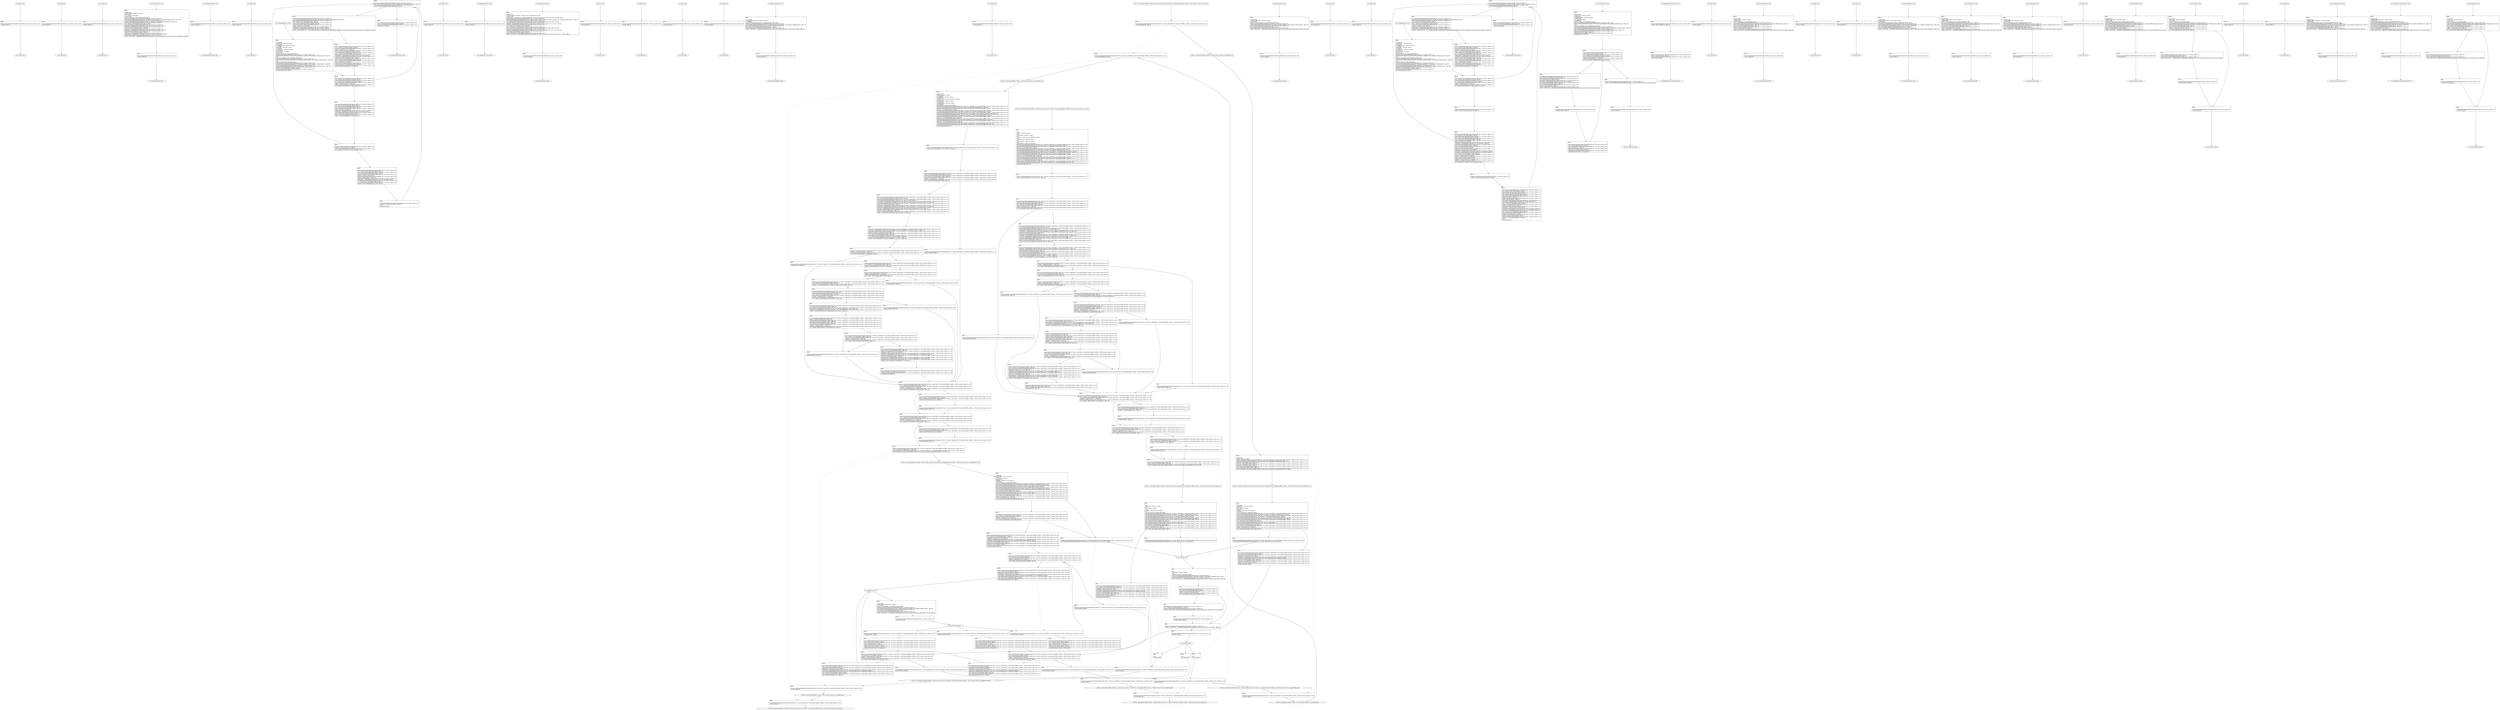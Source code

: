 digraph "icfg graph" {
BBio_ll_good1_end [label="{io_ll_good1_end}"];
BBio_ll_bad6_end [label="{io_ll_bad6_end}"];
BBio_ll_good5_end [label="{io_ll_good5_end}"];
BBio_ll_printWcharLine_end [label="{io_ll_printWcharLine_end}"];
BBio_ll_globalReturnsFalse_end [label="{io_ll_globalReturnsFalse_end}"];
BBio_ll_bad8_end [label="{io_ll_bad8_end}"];
BBio_ll_decodeHexWChars_end [label="{io_ll_decodeHexWChars_end}"];
BBio_ll_good7_end [label="{io_ll_good7_end}"];
BBio_ll_globalReturnsTrue_end [label="{io_ll_globalReturnsTrue_end}"];
BBio_ll_printStructLine_end [label="{io_ll_printStructLine_end}"];
BBio_ll_bad7_end [label="{io_ll_bad7_end}"];
BBio_ll_good6_end [label="{io_ll_good6_end}"];
BBio_ll_bad2_end [label="{io_ll_bad2_end}"];
BBio_ll_bad9_end [label="{io_ll_bad9_end}"];
BBio_ll_printUnsignedLine_end [label="{io_ll_printUnsignedLine_end}"];
BBio_ll_good4_end [label="{io_ll_good4_end}"];
BBCWE121_Stack_Based_Buffer_Overflow__CWE129_listen_socket_51a_ll_goodB2G_end [label="{CWE121_Stack_Based_Buffer_Overflow__CWE129_listen_socket_51a_ll_goodB2G_end}"];
BBio_ll_printSizeTLine_end [label="{io_ll_printSizeTLine_end}"];
BBio_ll_bad5_end [label="{io_ll_bad5_end}"];
BBio_ll_printLine_end [label="{io_ll_printLine_end}"];
BBCWE121_Stack_Based_Buffer_Overflow__CWE129_listen_socket_51b_ll_CWE121_Stack_Based_Buffer_Overflow__CWE129_listen_socket_51b_badSink_end [label="{CWE121_Stack_Based_Buffer_Overflow__CWE129_listen_socket_51b_ll_CWE121_Stack_Based_Buffer_Overflow__CWE129_listen_socket_51b_badSink_end}"];
BBio_ll_bad4_end [label="{io_ll_bad4_end}"];
BBio_ll_decodeHexChars_end [label="{io_ll_decodeHexChars_end}"];
BBCWE121_Stack_Based_Buffer_Overflow__CWE129_listen_socket_51a_ll_CWE121_Stack_Based_Buffer_Overflow__CWE129_listen_socket_51_bad_end [label="{CWE121_Stack_Based_Buffer_Overflow__CWE129_listen_socket_51a_ll_CWE121_Stack_Based_Buffer_Overflow__CWE129_listen_socket_51_bad_end}"];
BBCWE121_Stack_Based_Buffer_Overflow__CWE129_listen_socket_51b_ll_CWE121_Stack_Based_Buffer_Overflow__CWE129_listen_socket_51b_goodG2BSink_end [label="{CWE121_Stack_Based_Buffer_Overflow__CWE129_listen_socket_51b_ll_CWE121_Stack_Based_Buffer_Overflow__CWE129_listen_socket_51b_goodG2BSink_end}"];
BBio_ll_printBytesLine_end [label="{io_ll_printBytesLine_end}"];
BBio_ll_globalReturnsTrueOrFalse_end [label="{io_ll_globalReturnsTrueOrFalse_end}"];
BBio_ll_good3_end [label="{io_ll_good3_end}"];
BBCWE121_Stack_Based_Buffer_Overflow__CWE129_listen_socket_51a_ll_goodG2B_end [label="{CWE121_Stack_Based_Buffer_Overflow__CWE129_listen_socket_51a_ll_goodG2B_end}"];
BBio_ll_printHexCharLine_end [label="{io_ll_printHexCharLine_end}"];
BBCWE121_Stack_Based_Buffer_Overflow__CWE129_listen_socket_51b_ll_CWE121_Stack_Based_Buffer_Overflow__CWE129_listen_socket_51b_goodB2GSink_end [label="{CWE121_Stack_Based_Buffer_Overflow__CWE129_listen_socket_51b_ll_CWE121_Stack_Based_Buffer_Overflow__CWE129_listen_socket_51b_goodB2GSink_end}"];
BBio_ll_good9_end [label="{io_ll_good9_end}"];
BBio_ll_bad3_end [label="{io_ll_bad3_end}"];
BBio_ll_printDoubleLine_end [label="{io_ll_printDoubleLine_end}"];
BBio_ll_printShortLine_end [label="{io_ll_printShortLine_end}"];
BBio_ll_printLongLine_end [label="{io_ll_printLongLine_end}"];
BBio_ll_bad1_end [label="{io_ll_bad1_end}"];
BBio_ll_printFloatLine_end [label="{io_ll_printFloatLine_end}"];
BBio_ll_printWLine_end [label="{io_ll_printWLine_end}"];
BBio_ll_good2_end [label="{io_ll_good2_end}"];
BBio_ll_printIntLine_end [label="{io_ll_printIntLine_end}"];
BBCWE121_Stack_Based_Buffer_Overflow__CWE129_listen_socket_51a_ll_CWE121_Stack_Based_Buffer_Overflow__CWE129_listen_socket_51_good_end [label="{CWE121_Stack_Based_Buffer_Overflow__CWE129_listen_socket_51a_ll_CWE121_Stack_Based_Buffer_Overflow__CWE129_listen_socket_51_good_end}"];
BBio_ll_good8_end [label="{io_ll_good8_end}"];
BBio_ll_printLongLongLine_end [label="{io_ll_printLongLongLine_end}"];
BBio_ll_printHexUnsignedCharLine_end [label="{io_ll_printHexUnsignedCharLine_end}"];
BBio_ll_printSinkLine_end [label="{io_ll_printSinkLine_end}"];
BBio_ll_good1_start [label="{io_ll_good1_start}", shape=record];
io_ll_good1BB69 [label="{BB69:\l\l/home/raoxue/Desktop/MemVerif/workspace/000_062_737/source_code/io.c:187\l
  ret void, !dbg !52\l
}", shape=record];
BBio_ll_bad6_start [label="{io_ll_bad6_start}", shape=record];
io_ll_bad6BB83 [label="{BB83:\l\l/home/raoxue/Desktop/MemVerif/workspace/000_062_737/source_code/io.c:203\l
  ret void, !dbg !52\l
}", shape=record];
BBio_ll_good5_start [label="{io_ll_good5_start}", shape=record];
io_ll_good5BB73 [label="{BB73:\l\l/home/raoxue/Desktop/MemVerif/workspace/000_062_737/source_code/io.c:191\l
  ret void, !dbg !52\l
}", shape=record];
BBio_ll_printWcharLine_start [label="{io_ll_printWcharLine_start}", shape=record];
io_ll_printWcharLineBB28 [label="{BB28:\l\l/:3166111488\l
  %wideChar.addr = alloca i32, align 4\l
/:3166111488\l
  %s = alloca [2 x i32], align 4\l
/:3166111488\l
  store i32 %wideChar, i32* %wideChar.addr, align 4\l
/home/raoxue/Desktop/MemVerif/workspace/000_062_737/source_code/io.c:70\l
  call void @llvm.dbg.declare(metadata i32* %wideChar.addr, metadata !162, metadata !DIExpression()), !dbg !163\l
/home/raoxue/Desktop/MemVerif/workspace/000_062_737/source_code/io.c:74\l
  call void @llvm.dbg.declare(metadata [2 x i32]* %s, metadata !164, metadata !DIExpression()), !dbg !168\l
/home/raoxue/Desktop/MemVerif/workspace/000_062_737/source_code/io.c:75\l
  %0 = load i32, i32* %wideChar.addr, align 4, !dbg !61\l
/home/raoxue/Desktop/MemVerif/workspace/000_062_737/source_code/io.c:75\l
  %arrayidx = getelementptr inbounds [2 x i32], [2 x i32]* %s, i64 0, i64 0, !dbg !62\l
/home/raoxue/Desktop/MemVerif/workspace/000_062_737/source_code/io.c:75\l
  store i32 %0, i32* %arrayidx, align 4, !dbg !63\l
/home/raoxue/Desktop/MemVerif/workspace/000_062_737/source_code/io.c:76\l
  %arrayidx1 = getelementptr inbounds [2 x i32], [2 x i32]* %s, i64 0, i64 1, !dbg !64\l
/home/raoxue/Desktop/MemVerif/workspace/000_062_737/source_code/io.c:76\l
  store i32 0, i32* %arrayidx1, align 4, !dbg !65\l
/home/raoxue/Desktop/MemVerif/workspace/000_062_737/source_code/io.c:77\l
  %arraydecay = getelementptr inbounds [2 x i32], [2 x i32]* %s, i64 0, i64 0, !dbg !66\l
/home/raoxue/Desktop/MemVerif/workspace/000_062_737/source_code/io.c:77\l
  %call = call i32 (i8*, ...) @printf(i8* getelementptr inbounds ([5 x i8], [5 x i8]* @.str.10, i64 0, i64 0), i32* %arraydecay), !dbg !67\l
}", shape=record];
io_ll_printWcharLineBB28 [label="{BB28:\l\l/:3166111488\l
  %wideChar.addr = alloca i32, align 4\l
/:3166111488\l
  %s = alloca [2 x i32], align 4\l
/:3166111488\l
  store i32 %wideChar, i32* %wideChar.addr, align 4\l
/home/raoxue/Desktop/MemVerif/workspace/000_062_737/source_code/io.c:70\l
  call void @llvm.dbg.declare(metadata i32* %wideChar.addr, metadata !162, metadata !DIExpression()), !dbg !163\l
/home/raoxue/Desktop/MemVerif/workspace/000_062_737/source_code/io.c:74\l
  call void @llvm.dbg.declare(metadata [2 x i32]* %s, metadata !164, metadata !DIExpression()), !dbg !168\l
/home/raoxue/Desktop/MemVerif/workspace/000_062_737/source_code/io.c:75\l
  %0 = load i32, i32* %wideChar.addr, align 4, !dbg !61\l
/home/raoxue/Desktop/MemVerif/workspace/000_062_737/source_code/io.c:75\l
  %arrayidx = getelementptr inbounds [2 x i32], [2 x i32]* %s, i64 0, i64 0, !dbg !62\l
/home/raoxue/Desktop/MemVerif/workspace/000_062_737/source_code/io.c:75\l
  store i32 %0, i32* %arrayidx, align 4, !dbg !63\l
/home/raoxue/Desktop/MemVerif/workspace/000_062_737/source_code/io.c:76\l
  %arrayidx1 = getelementptr inbounds [2 x i32], [2 x i32]* %s, i64 0, i64 1, !dbg !64\l
/home/raoxue/Desktop/MemVerif/workspace/000_062_737/source_code/io.c:76\l
  store i32 0, i32* %arrayidx1, align 4, !dbg !65\l
/home/raoxue/Desktop/MemVerif/workspace/000_062_737/source_code/io.c:77\l
  %arraydecay = getelementptr inbounds [2 x i32], [2 x i32]* %s, i64 0, i64 0, !dbg !66\l
/home/raoxue/Desktop/MemVerif/workspace/000_062_737/source_code/io.c:77\l
  %call = call i32 (i8*, ...) @printf(i8* getelementptr inbounds ([5 x i8], [5 x i8]* @.str.10, i64 0, i64 0), i32* %arraydecay), !dbg !67\l
}", shape=record];
io_ll_printWcharLineBB29 [label="{BB29:\l\l/home/raoxue/Desktop/MemVerif/workspace/000_062_737/source_code/io.c:78\l
  ret void, !dbg !68\l
}", shape=record];
BBio_ll_globalReturnsFalse_start [label="{io_ll_globalReturnsFalse_start}", shape=record];
io_ll_globalReturnsFalseBB66 [label="{BB66:\l\l/home/raoxue/Desktop/MemVerif/workspace/000_062_737/source_code/io.c:163\l
  ret i32 0, !dbg !52\l
}", shape=record];
BBio_ll_bad8_start [label="{io_ll_bad8_start}", shape=record];
io_ll_bad8BB85 [label="{BB85:\l\l/home/raoxue/Desktop/MemVerif/workspace/000_062_737/source_code/io.c:205\l
  ret void, !dbg !52\l
}", shape=record];
BBio_ll_decodeHexWChars_start [label="{io_ll_decodeHexWChars_start}", shape=record];
io_ll_decodeHexWCharsBB55 [label="{BB55:\l\l/:111544904\l
  %bytes.addr = alloca i8*, align 8\l
/:111544904\l
  %numBytes.addr = alloca i64, align 8\l
/:111544904\l
  %hex.addr = alloca i32*, align 8\l
/:111544904\l
  %numWritten = alloca i64, align 8\l
/:111544904\l
  %byte = alloca i32, align 4\l
/:111544904\l
  store i8* %bytes, i8** %bytes.addr, align 8\l
/home/raoxue/Desktop/MemVerif/workspace/000_062_737/source_code/io.c:135\l
  call void @llvm.dbg.declare(metadata i8** %bytes.addr, metadata !290, metadata !DIExpression()), !dbg !291\l
/:135\l
  store i64 %numBytes, i64* %numBytes.addr, align 8\l
/home/raoxue/Desktop/MemVerif/workspace/000_062_737/source_code/io.c:135\l
  call void @llvm.dbg.declare(metadata i64* %numBytes.addr, metadata !292, metadata !DIExpression()), !dbg !293\l
/:135\l
  store i32* %hex, i32** %hex.addr, align 8\l
/home/raoxue/Desktop/MemVerif/workspace/000_062_737/source_code/io.c:135\l
  call void @llvm.dbg.declare(metadata i32** %hex.addr, metadata !294, metadata !DIExpression()), !dbg !295\l
/home/raoxue/Desktop/MemVerif/workspace/000_062_737/source_code/io.c:137\l
  call void @llvm.dbg.declare(metadata i64* %numWritten, metadata !296, metadata !DIExpression()), !dbg !297\l
/home/raoxue/Desktop/MemVerif/workspace/000_062_737/source_code/io.c:137\l
  store i64 0, i64* %numWritten, align 8, !dbg !65\l
/home/raoxue/Desktop/MemVerif/workspace/000_062_737/source_code/io.c:143\l
  br label %while.cond, !dbg !66\l
}", shape=record];
io_ll_decodeHexWCharsBB56 [label="{BB56:\l\l/home/raoxue/Desktop/MemVerif/workspace/000_062_737/source_code/io.c:143\l
  %0 = load i64, i64* %numWritten, align 8, !dbg !67\l
/home/raoxue/Desktop/MemVerif/workspace/000_062_737/source_code/io.c:143\l
  %1 = load i64, i64* %numBytes.addr, align 8, !dbg !68\l
/home/raoxue/Desktop/MemVerif/workspace/000_062_737/source_code/io.c:143\l
  %cmp = icmp ult i64 %0, %1, !dbg !69\l
/home/raoxue/Desktop/MemVerif/workspace/000_062_737/source_code/io.c:143\l
  br i1 %cmp, label %land.lhs.true, label %land.end, !dbg !70\l
}", shape=record];
io_ll_decodeHexWCharsBB57 [label="{BB57:\l\l/home/raoxue/Desktop/MemVerif/workspace/000_062_737/source_code/io.c:143\l
  %2 = load i32*, i32** %hex.addr, align 8, !dbg !71\l
/home/raoxue/Desktop/MemVerif/workspace/000_062_737/source_code/io.c:143\l
  %3 = load i64, i64* %numWritten, align 8, !dbg !72\l
/home/raoxue/Desktop/MemVerif/workspace/000_062_737/source_code/io.c:143\l
  %mul = mul i64 2, %3, !dbg !73\l
/home/raoxue/Desktop/MemVerif/workspace/000_062_737/source_code/io.c:143\l
  %arrayidx = getelementptr inbounds i32, i32* %2, i64 %mul, !dbg !71\l
/home/raoxue/Desktop/MemVerif/workspace/000_062_737/source_code/io.c:143\l
  %4 = load i32, i32* %arrayidx, align 4, !dbg !71\l
/home/raoxue/Desktop/MemVerif/workspace/000_062_737/source_code/io.c:143\l
  %call = call i32 @iswxdigit(i32 %4) #5, !dbg !74\l
}", shape=record];
io_ll_decodeHexWCharsBB57 [label="{BB57:\l\l/home/raoxue/Desktop/MemVerif/workspace/000_062_737/source_code/io.c:143\l
  %2 = load i32*, i32** %hex.addr, align 8, !dbg !71\l
/home/raoxue/Desktop/MemVerif/workspace/000_062_737/source_code/io.c:143\l
  %3 = load i64, i64* %numWritten, align 8, !dbg !72\l
/home/raoxue/Desktop/MemVerif/workspace/000_062_737/source_code/io.c:143\l
  %mul = mul i64 2, %3, !dbg !73\l
/home/raoxue/Desktop/MemVerif/workspace/000_062_737/source_code/io.c:143\l
  %arrayidx = getelementptr inbounds i32, i32* %2, i64 %mul, !dbg !71\l
/home/raoxue/Desktop/MemVerif/workspace/000_062_737/source_code/io.c:143\l
  %4 = load i32, i32* %arrayidx, align 4, !dbg !71\l
/home/raoxue/Desktop/MemVerif/workspace/000_062_737/source_code/io.c:143\l
  %call = call i32 @iswxdigit(i32 %4) #5, !dbg !74\l
}", shape=record];
io_ll_decodeHexWCharsBB59 [label="{BB59:\l\l/home/raoxue/Desktop/MemVerif/workspace/000_062_737/source_code/io.c:143\l
  %tobool = icmp ne i32 %call, 0, !dbg !74\l
/home/raoxue/Desktop/MemVerif/workspace/000_062_737/source_code/io.c:143\l
  br i1 %tobool, label %land.rhs, label %land.end, !dbg !75\l
}", shape=record];
io_ll_decodeHexWCharsBB60 [label="{BB60:\l\l/home/raoxue/Desktop/MemVerif/workspace/000_062_737/source_code/io.c:143\l
  %5 = load i32*, i32** %hex.addr, align 8, !dbg !76\l
/home/raoxue/Desktop/MemVerif/workspace/000_062_737/source_code/io.c:143\l
  %6 = load i64, i64* %numWritten, align 8, !dbg !77\l
/home/raoxue/Desktop/MemVerif/workspace/000_062_737/source_code/io.c:143\l
  %mul1 = mul i64 2, %6, !dbg !78\l
/home/raoxue/Desktop/MemVerif/workspace/000_062_737/source_code/io.c:143\l
  %add = add i64 %mul1, 1, !dbg !79\l
/home/raoxue/Desktop/MemVerif/workspace/000_062_737/source_code/io.c:143\l
  %arrayidx2 = getelementptr inbounds i32, i32* %5, i64 %add, !dbg !76\l
/home/raoxue/Desktop/MemVerif/workspace/000_062_737/source_code/io.c:143\l
  %7 = load i32, i32* %arrayidx2, align 4, !dbg !76\l
/home/raoxue/Desktop/MemVerif/workspace/000_062_737/source_code/io.c:143\l
  %call3 = call i32 @iswxdigit(i32 %7) #5, !dbg !80\l
}", shape=record];
io_ll_decodeHexWCharsBB60 [label="{BB60:\l\l/home/raoxue/Desktop/MemVerif/workspace/000_062_737/source_code/io.c:143\l
  %5 = load i32*, i32** %hex.addr, align 8, !dbg !76\l
/home/raoxue/Desktop/MemVerif/workspace/000_062_737/source_code/io.c:143\l
  %6 = load i64, i64* %numWritten, align 8, !dbg !77\l
/home/raoxue/Desktop/MemVerif/workspace/000_062_737/source_code/io.c:143\l
  %mul1 = mul i64 2, %6, !dbg !78\l
/home/raoxue/Desktop/MemVerif/workspace/000_062_737/source_code/io.c:143\l
  %add = add i64 %mul1, 1, !dbg !79\l
/home/raoxue/Desktop/MemVerif/workspace/000_062_737/source_code/io.c:143\l
  %arrayidx2 = getelementptr inbounds i32, i32* %5, i64 %add, !dbg !76\l
/home/raoxue/Desktop/MemVerif/workspace/000_062_737/source_code/io.c:143\l
  %7 = load i32, i32* %arrayidx2, align 4, !dbg !76\l
/home/raoxue/Desktop/MemVerif/workspace/000_062_737/source_code/io.c:143\l
  %call3 = call i32 @iswxdigit(i32 %7) #5, !dbg !80\l
}", shape=record];
io_ll_decodeHexWCharsBB61 [label="{BB61:\l\l/home/raoxue/Desktop/MemVerif/workspace/000_062_737/source_code/io.c:143\l
  %tobool4 = icmp ne i32 %call3, 0, !dbg !75\l
/:143\l
  br label %land.end\l
}", shape=record];
io_ll_decodeHexWCharsBB58 [label="{BB58:\l\l/home/raoxue/Desktop/MemVerif/workspace/000_062_737/source_code/io.c:0\l
  %8 = phi i1 [ false, %land.lhs.true ], [ false, %while.cond ], [ %tobool4, %land.rhs ], !dbg !81\l
/home/raoxue/Desktop/MemVerif/workspace/000_062_737/source_code/io.c:143\l
  br i1 %8, label %while.body, label %while.end, !dbg !66\l
}", shape=record];
io_ll_decodeHexWCharsBB62 [label="{BB62:\l\l/home/raoxue/Desktop/MemVerif/workspace/000_062_737/source_code/io.c:145\l
  call void @llvm.dbg.declare(metadata i32* %byte, metadata !314, metadata !DIExpression()), !dbg !316\l
/home/raoxue/Desktop/MemVerif/workspace/000_062_737/source_code/io.c:146\l
  %9 = load i32*, i32** %hex.addr, align 8, !dbg !85\l
/home/raoxue/Desktop/MemVerif/workspace/000_062_737/source_code/io.c:146\l
  %10 = load i64, i64* %numWritten, align 8, !dbg !86\l
/home/raoxue/Desktop/MemVerif/workspace/000_062_737/source_code/io.c:146\l
  %mul5 = mul i64 2, %10, !dbg !87\l
/home/raoxue/Desktop/MemVerif/workspace/000_062_737/source_code/io.c:146\l
  %arrayidx6 = getelementptr inbounds i32, i32* %9, i64 %mul5, !dbg !85\l
/home/raoxue/Desktop/MemVerif/workspace/000_062_737/source_code/io.c:146\l
  %call7 = call i32 (i32*, i32*, ...) @__isoc99_swscanf(i32* %arrayidx6, i32* getelementptr inbounds ([5 x i32], [5 x i32]* @.str.16, i64 0, i64 0), i32* %byte) #5, !dbg !88\l
}", shape=record];
io_ll_decodeHexWCharsBB62 [label="{BB62:\l\l/home/raoxue/Desktop/MemVerif/workspace/000_062_737/source_code/io.c:145\l
  call void @llvm.dbg.declare(metadata i32* %byte, metadata !314, metadata !DIExpression()), !dbg !316\l
/home/raoxue/Desktop/MemVerif/workspace/000_062_737/source_code/io.c:146\l
  %9 = load i32*, i32** %hex.addr, align 8, !dbg !85\l
/home/raoxue/Desktop/MemVerif/workspace/000_062_737/source_code/io.c:146\l
  %10 = load i64, i64* %numWritten, align 8, !dbg !86\l
/home/raoxue/Desktop/MemVerif/workspace/000_062_737/source_code/io.c:146\l
  %mul5 = mul i64 2, %10, !dbg !87\l
/home/raoxue/Desktop/MemVerif/workspace/000_062_737/source_code/io.c:146\l
  %arrayidx6 = getelementptr inbounds i32, i32* %9, i64 %mul5, !dbg !85\l
/home/raoxue/Desktop/MemVerif/workspace/000_062_737/source_code/io.c:146\l
  %call7 = call i32 (i32*, i32*, ...) @__isoc99_swscanf(i32* %arrayidx6, i32* getelementptr inbounds ([5 x i32], [5 x i32]* @.str.16, i64 0, i64 0), i32* %byte) #5, !dbg !88\l
}", shape=record];
io_ll_decodeHexWCharsBB64 [label="{BB64:\l\l/home/raoxue/Desktop/MemVerif/workspace/000_062_737/source_code/io.c:147\l
  %11 = load i32, i32* %byte, align 4, !dbg !89\l
/home/raoxue/Desktop/MemVerif/workspace/000_062_737/source_code/io.c:147\l
  %conv = trunc i32 %11 to i8, !dbg !90\l
/home/raoxue/Desktop/MemVerif/workspace/000_062_737/source_code/io.c:147\l
  %12 = load i8*, i8** %bytes.addr, align 8, !dbg !91\l
/home/raoxue/Desktop/MemVerif/workspace/000_062_737/source_code/io.c:147\l
  %13 = load i64, i64* %numWritten, align 8, !dbg !92\l
/home/raoxue/Desktop/MemVerif/workspace/000_062_737/source_code/io.c:147\l
  %arrayidx8 = getelementptr inbounds i8, i8* %12, i64 %13, !dbg !91\l
/home/raoxue/Desktop/MemVerif/workspace/000_062_737/source_code/io.c:147\l
  store i8 %conv, i8* %arrayidx8, align 1, !dbg !93\l
/home/raoxue/Desktop/MemVerif/workspace/000_062_737/source_code/io.c:148\l
  %14 = load i64, i64* %numWritten, align 8, !dbg !94\l
/home/raoxue/Desktop/MemVerif/workspace/000_062_737/source_code/io.c:148\l
  %inc = add i64 %14, 1, !dbg !94\l
/home/raoxue/Desktop/MemVerif/workspace/000_062_737/source_code/io.c:148\l
  store i64 %inc, i64* %numWritten, align 8, !dbg !94\l
/home/raoxue/Desktop/MemVerif/workspace/000_062_737/source_code/io.c:143\l
  br label %while.cond, !dbg !66, !llvm.loop !95\l
}", shape=record];
io_ll_decodeHexWCharsBB63 [label="{BB63:\l\l/home/raoxue/Desktop/MemVerif/workspace/000_062_737/source_code/io.c:151\l
  %15 = load i64, i64* %numWritten, align 8, !dbg !98\l
/home/raoxue/Desktop/MemVerif/workspace/000_062_737/source_code/io.c:151\l
  ret i64 %15, !dbg !99\l
}", shape=record];
BBio_ll_good7_start [label="{io_ll_good7_start}", shape=record];
io_ll_good7BB75 [label="{BB75:\l\l/home/raoxue/Desktop/MemVerif/workspace/000_062_737/source_code/io.c:193\l
  ret void, !dbg !52\l
}", shape=record];
BBio_ll_globalReturnsTrue_start [label="{io_ll_globalReturnsTrue_start}", shape=record];
io_ll_globalReturnsTrueBB65 [label="{BB65:\l\l/home/raoxue/Desktop/MemVerif/workspace/000_062_737/source_code/io.c:158\l
  ret i32 1, !dbg !52\l
}", shape=record];
BBio_ll_printStructLine_start [label="{io_ll_printStructLine_start}", shape=record];
io_ll_printStructLineBB36 [label="{BB36:\l\l/:3166111488\l
  %structTwoIntsStruct.addr = alloca %struct._twoIntsStruct*, align 8\l
/:3166111488\l
  store %struct._twoIntsStruct* %structTwoIntsStruct, %struct._twoIntsStruct** %structTwoIntsStruct.addr, align 8\l
/home/raoxue/Desktop/MemVerif/workspace/000_062_737/source_code/io.c:95\l
  call void @llvm.dbg.declare(metadata %struct._twoIntsStruct** %structTwoIntsStruct.addr, metadata !212, metadata !DIExpression()), !dbg !213\l
/home/raoxue/Desktop/MemVerif/workspace/000_062_737/source_code/io.c:97\l
  %0 = load %struct._twoIntsStruct*, %struct._twoIntsStruct** %structTwoIntsStruct.addr, align 8, !dbg !61\l
/home/raoxue/Desktop/MemVerif/workspace/000_062_737/source_code/io.c:97\l
  %intOne = getelementptr inbounds %struct._twoIntsStruct, %struct._twoIntsStruct* %0, i32 0, i32 0, !dbg !62\l
/home/raoxue/Desktop/MemVerif/workspace/000_062_737/source_code/io.c:97\l
  %1 = load i32, i32* %intOne, align 4, !dbg !62\l
/home/raoxue/Desktop/MemVerif/workspace/000_062_737/source_code/io.c:97\l
  %2 = load %struct._twoIntsStruct*, %struct._twoIntsStruct** %structTwoIntsStruct.addr, align 8, !dbg !63\l
/home/raoxue/Desktop/MemVerif/workspace/000_062_737/source_code/io.c:97\l
  %intTwo = getelementptr inbounds %struct._twoIntsStruct, %struct._twoIntsStruct* %2, i32 0, i32 1, !dbg !64\l
/home/raoxue/Desktop/MemVerif/workspace/000_062_737/source_code/io.c:97\l
  %3 = load i32, i32* %intTwo, align 4, !dbg !64\l
/home/raoxue/Desktop/MemVerif/workspace/000_062_737/source_code/io.c:97\l
  %call = call i32 (i8*, ...) @printf(i8* getelementptr inbounds ([10 x i8], [10 x i8]* @.str.13, i64 0, i64 0), i32 %1, i32 %3), !dbg !65\l
}", shape=record];
io_ll_printStructLineBB36 [label="{BB36:\l\l/:3166111488\l
  %structTwoIntsStruct.addr = alloca %struct._twoIntsStruct*, align 8\l
/:3166111488\l
  store %struct._twoIntsStruct* %structTwoIntsStruct, %struct._twoIntsStruct** %structTwoIntsStruct.addr, align 8\l
/home/raoxue/Desktop/MemVerif/workspace/000_062_737/source_code/io.c:95\l
  call void @llvm.dbg.declare(metadata %struct._twoIntsStruct** %structTwoIntsStruct.addr, metadata !212, metadata !DIExpression()), !dbg !213\l
/home/raoxue/Desktop/MemVerif/workspace/000_062_737/source_code/io.c:97\l
  %0 = load %struct._twoIntsStruct*, %struct._twoIntsStruct** %structTwoIntsStruct.addr, align 8, !dbg !61\l
/home/raoxue/Desktop/MemVerif/workspace/000_062_737/source_code/io.c:97\l
  %intOne = getelementptr inbounds %struct._twoIntsStruct, %struct._twoIntsStruct* %0, i32 0, i32 0, !dbg !62\l
/home/raoxue/Desktop/MemVerif/workspace/000_062_737/source_code/io.c:97\l
  %1 = load i32, i32* %intOne, align 4, !dbg !62\l
/home/raoxue/Desktop/MemVerif/workspace/000_062_737/source_code/io.c:97\l
  %2 = load %struct._twoIntsStruct*, %struct._twoIntsStruct** %structTwoIntsStruct.addr, align 8, !dbg !63\l
/home/raoxue/Desktop/MemVerif/workspace/000_062_737/source_code/io.c:97\l
  %intTwo = getelementptr inbounds %struct._twoIntsStruct, %struct._twoIntsStruct* %2, i32 0, i32 1, !dbg !64\l
/home/raoxue/Desktop/MemVerif/workspace/000_062_737/source_code/io.c:97\l
  %3 = load i32, i32* %intTwo, align 4, !dbg !64\l
/home/raoxue/Desktop/MemVerif/workspace/000_062_737/source_code/io.c:97\l
  %call = call i32 (i8*, ...) @printf(i8* getelementptr inbounds ([10 x i8], [10 x i8]* @.str.13, i64 0, i64 0), i32 %1, i32 %3), !dbg !65\l
}", shape=record];
io_ll_printStructLineBB37 [label="{BB37:\l\l/home/raoxue/Desktop/MemVerif/workspace/000_062_737/source_code/io.c:98\l
  ret void, !dbg !66\l
}", shape=record];
BBio_ll_bad7_start [label="{io_ll_bad7_start}", shape=record];
io_ll_bad7BB84 [label="{BB84:\l\l/home/raoxue/Desktop/MemVerif/workspace/000_062_737/source_code/io.c:204\l
  ret void, !dbg !52\l
}", shape=record];
BBio_ll_good6_start [label="{io_ll_good6_start}", shape=record];
io_ll_good6BB74 [label="{BB74:\l\l/home/raoxue/Desktop/MemVerif/workspace/000_062_737/source_code/io.c:192\l
  ret void, !dbg !52\l
}", shape=record];
BBio_ll_bad2_start [label="{io_ll_bad2_start}", shape=record];
io_ll_bad2BB79 [label="{BB79:\l\l/home/raoxue/Desktop/MemVerif/workspace/000_062_737/source_code/io.c:199\l
  ret void, !dbg !52\l
}", shape=record];
BBio_ll_bad9_start [label="{io_ll_bad9_start}", shape=record];
io_ll_bad9BB86 [label="{BB86:\l\l/home/raoxue/Desktop/MemVerif/workspace/000_062_737/source_code/io.c:206\l
  ret void, !dbg !52\l
}", shape=record];
BBio_ll_printUnsignedLine_start [label="{io_ll_printUnsignedLine_start}", shape=record];
io_ll_printUnsignedLineBB30 [label="{BB30:\l\l/:111705944\l
  %unsignedNumber.addr = alloca i32, align 4\l
/:111705944\l
  store i32 %unsignedNumber, i32* %unsignedNumber.addr, align 4\l
/home/raoxue/Desktop/MemVerif/workspace/000_062_737/source_code/io.c:80\l
  call void @llvm.dbg.declare(metadata i32* %unsignedNumber.addr, metadata !180, metadata !DIExpression()), !dbg !181\l
/home/raoxue/Desktop/MemVerif/workspace/000_062_737/source_code/io.c:82\l
  %0 = load i32, i32* %unsignedNumber.addr, align 4, !dbg !54\l
/home/raoxue/Desktop/MemVerif/workspace/000_062_737/source_code/io.c:82\l
  %call = call i32 (i8*, ...) @printf(i8* getelementptr inbounds ([4 x i8], [4 x i8]* @.str.11, i64 0, i64 0), i32 %0), !dbg !55\l
}", shape=record];
io_ll_printUnsignedLineBB30 [label="{BB30:\l\l/:111705944\l
  %unsignedNumber.addr = alloca i32, align 4\l
/:111705944\l
  store i32 %unsignedNumber, i32* %unsignedNumber.addr, align 4\l
/home/raoxue/Desktop/MemVerif/workspace/000_062_737/source_code/io.c:80\l
  call void @llvm.dbg.declare(metadata i32* %unsignedNumber.addr, metadata !180, metadata !DIExpression()), !dbg !181\l
/home/raoxue/Desktop/MemVerif/workspace/000_062_737/source_code/io.c:82\l
  %0 = load i32, i32* %unsignedNumber.addr, align 4, !dbg !54\l
/home/raoxue/Desktop/MemVerif/workspace/000_062_737/source_code/io.c:82\l
  %call = call i32 (i8*, ...) @printf(i8* getelementptr inbounds ([4 x i8], [4 x i8]* @.str.11, i64 0, i64 0), i32 %0), !dbg !55\l
}", shape=record];
io_ll_printUnsignedLineBB31 [label="{BB31:\l\l/home/raoxue/Desktop/MemVerif/workspace/000_062_737/source_code/io.c:83\l
  ret void, !dbg !56\l
}", shape=record];
BBio_ll_good4_start [label="{io_ll_good4_start}", shape=record];
io_ll_good4BB72 [label="{BB72:\l\l/home/raoxue/Desktop/MemVerif/workspace/000_062_737/source_code/io.c:190\l
  ret void, !dbg !52\l
}", shape=record];
BBCWE121_Stack_Based_Buffer_Overflow__CWE129_listen_socket_51a_ll_goodB2G_start [label="{CWE121_Stack_Based_Buffer_Overflow__CWE129_listen_socket_51a_ll_goodB2G_start}", shape=record];
CWE121_Stack_Based_Buffer_Overflow__CWE129_listen_socket_51a_ll_goodB2GBB30 [label="{BB30:\l\l/:2023097856\l
  %data = alloca i32, align 4\l
/:2023097856\l
  %recvResult = alloca i32, align 4\l
/:2023097856\l
  %service = alloca %struct.sockaddr_in, align 4\l
/:2023097856\l
  %listenSocket = alloca i32, align 4\l
/:2023097856\l
  %acceptSocket = alloca i32, align 4\l
/:2023097856\l
  %inputBuffer = alloca [14 x i8], align 1\l
/home/raoxue/Desktop/MemVerif/workspace/000_062_737/source_code/CWE121_Stack_Based_Buffer_Overflow__CWE129_listen_socket_51a.c:145\l
  call void @llvm.dbg.declare(metadata i32* %data, metadata !194, metadata !DIExpression()), !dbg !195\l
/home/raoxue/Desktop/MemVerif/workspace/000_062_737/source_code/CWE121_Stack_Based_Buffer_Overflow__CWE129_listen_socket_51a.c:147\l
  store i32 -1, i32* %data, align 4, !dbg !75\l
/home/raoxue/Desktop/MemVerif/workspace/000_062_737/source_code/CWE121_Stack_Based_Buffer_Overflow__CWE129_listen_socket_51a.c:153\l
  call void @llvm.dbg.declare(metadata i32* %recvResult, metadata !197, metadata !DIExpression()), !dbg !199\l
/home/raoxue/Desktop/MemVerif/workspace/000_062_737/source_code/CWE121_Stack_Based_Buffer_Overflow__CWE129_listen_socket_51a.c:154\l
  call void @llvm.dbg.declare(metadata %struct.sockaddr_in* %service, metadata !200, metadata !DIExpression()), !dbg !201\l
/home/raoxue/Desktop/MemVerif/workspace/000_062_737/source_code/CWE121_Stack_Based_Buffer_Overflow__CWE129_listen_socket_51a.c:155\l
  call void @llvm.dbg.declare(metadata i32* %listenSocket, metadata !202, metadata !DIExpression()), !dbg !203\l
/home/raoxue/Desktop/MemVerif/workspace/000_062_737/source_code/CWE121_Stack_Based_Buffer_Overflow__CWE129_listen_socket_51a.c:155\l
  store i32 -1, i32* %listenSocket, align 4, !dbg !98\l
/home/raoxue/Desktop/MemVerif/workspace/000_062_737/source_code/CWE121_Stack_Based_Buffer_Overflow__CWE129_listen_socket_51a.c:156\l
  call void @llvm.dbg.declare(metadata i32* %acceptSocket, metadata !204, metadata !DIExpression()), !dbg !205\l
/home/raoxue/Desktop/MemVerif/workspace/000_062_737/source_code/CWE121_Stack_Based_Buffer_Overflow__CWE129_listen_socket_51a.c:156\l
  store i32 -1, i32* %acceptSocket, align 4, !dbg !100\l
/home/raoxue/Desktop/MemVerif/workspace/000_062_737/source_code/CWE121_Stack_Based_Buffer_Overflow__CWE129_listen_socket_51a.c:157\l
  call void @llvm.dbg.declare(metadata [14 x i8]* %inputBuffer, metadata !206, metadata !DIExpression()), !dbg !207\l
/home/raoxue/Desktop/MemVerif/workspace/000_062_737/source_code/CWE121_Stack_Based_Buffer_Overflow__CWE129_listen_socket_51a.c:158\l
  br label %do.body, !dbg !103\l
}", shape=record];
CWE121_Stack_Based_Buffer_Overflow__CWE129_listen_socket_51a_ll_goodB2GBB31 [label="{BB31:\l\l/home/raoxue/Desktop/MemVerif/workspace/000_062_737/source_code/CWE121_Stack_Based_Buffer_Overflow__CWE129_listen_socket_51a.c:168\l
  %call = call i32 @socket(i32 2, i32 1, i32 6) #7, !dbg !104\l
}", shape=record];
CWE121_Stack_Based_Buffer_Overflow__CWE129_listen_socket_51a_ll_goodB2GBB31 [label="{BB31:\l\l/home/raoxue/Desktop/MemVerif/workspace/000_062_737/source_code/CWE121_Stack_Based_Buffer_Overflow__CWE129_listen_socket_51a.c:168\l
  %call = call i32 @socket(i32 2, i32 1, i32 6) #7, !dbg !104\l
}", shape=record];
CWE121_Stack_Based_Buffer_Overflow__CWE129_listen_socket_51a_ll_goodB2GBB32 [label="{BB32:\l\l/home/raoxue/Desktop/MemVerif/workspace/000_062_737/source_code/CWE121_Stack_Based_Buffer_Overflow__CWE129_listen_socket_51a.c:168\l
  store i32 %call, i32* %listenSocket, align 4, !dbg !106\l
/home/raoxue/Desktop/MemVerif/workspace/000_062_737/source_code/CWE121_Stack_Based_Buffer_Overflow__CWE129_listen_socket_51a.c:169\l
  %0 = load i32, i32* %listenSocket, align 4, !dbg !107\l
/home/raoxue/Desktop/MemVerif/workspace/000_062_737/source_code/CWE121_Stack_Based_Buffer_Overflow__CWE129_listen_socket_51a.c:169\l
  %cmp = icmp eq i32 %0, -1, !dbg !109\l
/home/raoxue/Desktop/MemVerif/workspace/000_062_737/source_code/CWE121_Stack_Based_Buffer_Overflow__CWE129_listen_socket_51a.c:169\l
  br i1 %cmp, label %if.then, label %if.end, !dbg !110\l
}", shape=record];
CWE121_Stack_Based_Buffer_Overflow__CWE129_listen_socket_51a_ll_goodB2GBB33 [label="{BB33:\l\l/home/raoxue/Desktop/MemVerif/workspace/000_062_737/source_code/CWE121_Stack_Based_Buffer_Overflow__CWE129_listen_socket_51a.c:171\l
  br label %do.end, !dbg !111\l
}", shape=record];
CWE121_Stack_Based_Buffer_Overflow__CWE129_listen_socket_51a_ll_goodB2GBB34 [label="{BB34:\l\l/home/raoxue/Desktop/MemVerif/workspace/000_062_737/source_code/CWE121_Stack_Based_Buffer_Overflow__CWE129_listen_socket_51a.c:173\l
  %1 = bitcast %struct.sockaddr_in* %service to i8*, !dbg !113\l
/home/raoxue/Desktop/MemVerif/workspace/000_062_737/source_code/CWE121_Stack_Based_Buffer_Overflow__CWE129_listen_socket_51a.c:173\l
  call void @llvm.memset.p0i8.i64(i8* align 4 %1, i8 0, i64 16, i1 false), !dbg !113\l
/home/raoxue/Desktop/MemVerif/workspace/000_062_737/source_code/CWE121_Stack_Based_Buffer_Overflow__CWE129_listen_socket_51a.c:174\l
  %sin_family = getelementptr inbounds %struct.sockaddr_in, %struct.sockaddr_in* %service, i32 0, i32 0, !dbg !114\l
/home/raoxue/Desktop/MemVerif/workspace/000_062_737/source_code/CWE121_Stack_Based_Buffer_Overflow__CWE129_listen_socket_51a.c:174\l
  store i16 2, i16* %sin_family, align 4, !dbg !115\l
/home/raoxue/Desktop/MemVerif/workspace/000_062_737/source_code/CWE121_Stack_Based_Buffer_Overflow__CWE129_listen_socket_51a.c:175\l
  %sin_addr = getelementptr inbounds %struct.sockaddr_in, %struct.sockaddr_in* %service, i32 0, i32 2, !dbg !116\l
/home/raoxue/Desktop/MemVerif/workspace/000_062_737/source_code/CWE121_Stack_Based_Buffer_Overflow__CWE129_listen_socket_51a.c:175\l
  %s_addr = getelementptr inbounds %struct.in_addr, %struct.in_addr* %sin_addr, i32 0, i32 0, !dbg !117\l
/home/raoxue/Desktop/MemVerif/workspace/000_062_737/source_code/CWE121_Stack_Based_Buffer_Overflow__CWE129_listen_socket_51a.c:175\l
  store i32 0, i32* %s_addr, align 4, !dbg !118\l
/home/raoxue/Desktop/MemVerif/workspace/000_062_737/source_code/CWE121_Stack_Based_Buffer_Overflow__CWE129_listen_socket_51a.c:176\l
  %call1 = call zeroext i16 @htons(i16 zeroext 27015) #8, !dbg !119\l
}", shape=record];
CWE121_Stack_Based_Buffer_Overflow__CWE129_listen_socket_51a_ll_goodB2GBB34 [label="{BB34:\l\l/home/raoxue/Desktop/MemVerif/workspace/000_062_737/source_code/CWE121_Stack_Based_Buffer_Overflow__CWE129_listen_socket_51a.c:173\l
  %1 = bitcast %struct.sockaddr_in* %service to i8*, !dbg !113\l
/home/raoxue/Desktop/MemVerif/workspace/000_062_737/source_code/CWE121_Stack_Based_Buffer_Overflow__CWE129_listen_socket_51a.c:173\l
  call void @llvm.memset.p0i8.i64(i8* align 4 %1, i8 0, i64 16, i1 false), !dbg !113\l
/home/raoxue/Desktop/MemVerif/workspace/000_062_737/source_code/CWE121_Stack_Based_Buffer_Overflow__CWE129_listen_socket_51a.c:174\l
  %sin_family = getelementptr inbounds %struct.sockaddr_in, %struct.sockaddr_in* %service, i32 0, i32 0, !dbg !114\l
/home/raoxue/Desktop/MemVerif/workspace/000_062_737/source_code/CWE121_Stack_Based_Buffer_Overflow__CWE129_listen_socket_51a.c:174\l
  store i16 2, i16* %sin_family, align 4, !dbg !115\l
/home/raoxue/Desktop/MemVerif/workspace/000_062_737/source_code/CWE121_Stack_Based_Buffer_Overflow__CWE129_listen_socket_51a.c:175\l
  %sin_addr = getelementptr inbounds %struct.sockaddr_in, %struct.sockaddr_in* %service, i32 0, i32 2, !dbg !116\l
/home/raoxue/Desktop/MemVerif/workspace/000_062_737/source_code/CWE121_Stack_Based_Buffer_Overflow__CWE129_listen_socket_51a.c:175\l
  %s_addr = getelementptr inbounds %struct.in_addr, %struct.in_addr* %sin_addr, i32 0, i32 0, !dbg !117\l
/home/raoxue/Desktop/MemVerif/workspace/000_062_737/source_code/CWE121_Stack_Based_Buffer_Overflow__CWE129_listen_socket_51a.c:175\l
  store i32 0, i32* %s_addr, align 4, !dbg !118\l
/home/raoxue/Desktop/MemVerif/workspace/000_062_737/source_code/CWE121_Stack_Based_Buffer_Overflow__CWE129_listen_socket_51a.c:176\l
  %call1 = call zeroext i16 @htons(i16 zeroext 27015) #8, !dbg !119\l
}", shape=record];
CWE121_Stack_Based_Buffer_Overflow__CWE129_listen_socket_51a_ll_goodB2GBB36 [label="{BB36:\l\l/home/raoxue/Desktop/MemVerif/workspace/000_062_737/source_code/CWE121_Stack_Based_Buffer_Overflow__CWE129_listen_socket_51a.c:176\l
  %sin_port = getelementptr inbounds %struct.sockaddr_in, %struct.sockaddr_in* %service, i32 0, i32 1, !dbg !120\l
/home/raoxue/Desktop/MemVerif/workspace/000_062_737/source_code/CWE121_Stack_Based_Buffer_Overflow__CWE129_listen_socket_51a.c:176\l
  store i16 %call1, i16* %sin_port, align 2, !dbg !121\l
/home/raoxue/Desktop/MemVerif/workspace/000_062_737/source_code/CWE121_Stack_Based_Buffer_Overflow__CWE129_listen_socket_51a.c:177\l
  %2 = load i32, i32* %listenSocket, align 4, !dbg !122\l
/home/raoxue/Desktop/MemVerif/workspace/000_062_737/source_code/CWE121_Stack_Based_Buffer_Overflow__CWE129_listen_socket_51a.c:177\l
  %3 = bitcast %struct.sockaddr_in* %service to %struct.sockaddr*, !dbg !124\l
/home/raoxue/Desktop/MemVerif/workspace/000_062_737/source_code/CWE121_Stack_Based_Buffer_Overflow__CWE129_listen_socket_51a.c:177\l
  %call2 = call i32 @bind(i32 %2, %struct.sockaddr* %3, i32 16) #7, !dbg !125\l
}", shape=record];
CWE121_Stack_Based_Buffer_Overflow__CWE129_listen_socket_51a_ll_goodB2GBB36 [label="{BB36:\l\l/home/raoxue/Desktop/MemVerif/workspace/000_062_737/source_code/CWE121_Stack_Based_Buffer_Overflow__CWE129_listen_socket_51a.c:176\l
  %sin_port = getelementptr inbounds %struct.sockaddr_in, %struct.sockaddr_in* %service, i32 0, i32 1, !dbg !120\l
/home/raoxue/Desktop/MemVerif/workspace/000_062_737/source_code/CWE121_Stack_Based_Buffer_Overflow__CWE129_listen_socket_51a.c:176\l
  store i16 %call1, i16* %sin_port, align 2, !dbg !121\l
/home/raoxue/Desktop/MemVerif/workspace/000_062_737/source_code/CWE121_Stack_Based_Buffer_Overflow__CWE129_listen_socket_51a.c:177\l
  %2 = load i32, i32* %listenSocket, align 4, !dbg !122\l
/home/raoxue/Desktop/MemVerif/workspace/000_062_737/source_code/CWE121_Stack_Based_Buffer_Overflow__CWE129_listen_socket_51a.c:177\l
  %3 = bitcast %struct.sockaddr_in* %service to %struct.sockaddr*, !dbg !124\l
/home/raoxue/Desktop/MemVerif/workspace/000_062_737/source_code/CWE121_Stack_Based_Buffer_Overflow__CWE129_listen_socket_51a.c:177\l
  %call2 = call i32 @bind(i32 %2, %struct.sockaddr* %3, i32 16) #7, !dbg !125\l
}", shape=record];
CWE121_Stack_Based_Buffer_Overflow__CWE129_listen_socket_51a_ll_goodB2GBB37 [label="{BB37:\l\l/home/raoxue/Desktop/MemVerif/workspace/000_062_737/source_code/CWE121_Stack_Based_Buffer_Overflow__CWE129_listen_socket_51a.c:177\l
  %cmp3 = icmp eq i32 %call2, -1, !dbg !126\l
/home/raoxue/Desktop/MemVerif/workspace/000_062_737/source_code/CWE121_Stack_Based_Buffer_Overflow__CWE129_listen_socket_51a.c:177\l
  br i1 %cmp3, label %if.then4, label %if.end5, !dbg !127\l
}", shape=record];
CWE121_Stack_Based_Buffer_Overflow__CWE129_listen_socket_51a_ll_goodB2GBB38 [label="{BB38:\l\l/home/raoxue/Desktop/MemVerif/workspace/000_062_737/source_code/CWE121_Stack_Based_Buffer_Overflow__CWE129_listen_socket_51a.c:179\l
  br label %do.end, !dbg !128\l
}", shape=record];
CWE121_Stack_Based_Buffer_Overflow__CWE129_listen_socket_51a_ll_goodB2GBB39 [label="{BB39:\l\l/home/raoxue/Desktop/MemVerif/workspace/000_062_737/source_code/CWE121_Stack_Based_Buffer_Overflow__CWE129_listen_socket_51a.c:181\l
  %4 = load i32, i32* %listenSocket, align 4, !dbg !130\l
/home/raoxue/Desktop/MemVerif/workspace/000_062_737/source_code/CWE121_Stack_Based_Buffer_Overflow__CWE129_listen_socket_51a.c:181\l
  %call6 = call i32 @listen(i32 %4, i32 5) #7, !dbg !132\l
}", shape=record];
CWE121_Stack_Based_Buffer_Overflow__CWE129_listen_socket_51a_ll_goodB2GBB39 [label="{BB39:\l\l/home/raoxue/Desktop/MemVerif/workspace/000_062_737/source_code/CWE121_Stack_Based_Buffer_Overflow__CWE129_listen_socket_51a.c:181\l
  %4 = load i32, i32* %listenSocket, align 4, !dbg !130\l
/home/raoxue/Desktop/MemVerif/workspace/000_062_737/source_code/CWE121_Stack_Based_Buffer_Overflow__CWE129_listen_socket_51a.c:181\l
  %call6 = call i32 @listen(i32 %4, i32 5) #7, !dbg !132\l
}", shape=record];
CWE121_Stack_Based_Buffer_Overflow__CWE129_listen_socket_51a_ll_goodB2GBB40 [label="{BB40:\l\l/home/raoxue/Desktop/MemVerif/workspace/000_062_737/source_code/CWE121_Stack_Based_Buffer_Overflow__CWE129_listen_socket_51a.c:181\l
  %cmp7 = icmp eq i32 %call6, -1, !dbg !133\l
/home/raoxue/Desktop/MemVerif/workspace/000_062_737/source_code/CWE121_Stack_Based_Buffer_Overflow__CWE129_listen_socket_51a.c:181\l
  br i1 %cmp7, label %if.then8, label %if.end9, !dbg !134\l
}", shape=record];
CWE121_Stack_Based_Buffer_Overflow__CWE129_listen_socket_51a_ll_goodB2GBB41 [label="{BB41:\l\l/home/raoxue/Desktop/MemVerif/workspace/000_062_737/source_code/CWE121_Stack_Based_Buffer_Overflow__CWE129_listen_socket_51a.c:183\l
  br label %do.end, !dbg !135\l
}", shape=record];
CWE121_Stack_Based_Buffer_Overflow__CWE129_listen_socket_51a_ll_goodB2GBB42 [label="{BB42:\l\l/home/raoxue/Desktop/MemVerif/workspace/000_062_737/source_code/CWE121_Stack_Based_Buffer_Overflow__CWE129_listen_socket_51a.c:185\l
  %5 = load i32, i32* %listenSocket, align 4, !dbg !137\l
/home/raoxue/Desktop/MemVerif/workspace/000_062_737/source_code/CWE121_Stack_Based_Buffer_Overflow__CWE129_listen_socket_51a.c:185\l
  %call10 = call i32 @accept(i32 %5, %struct.sockaddr* null, i32* null), !dbg !138\l
}", shape=record];
CWE121_Stack_Based_Buffer_Overflow__CWE129_listen_socket_51a_ll_goodB2GBB42 [label="{BB42:\l\l/home/raoxue/Desktop/MemVerif/workspace/000_062_737/source_code/CWE121_Stack_Based_Buffer_Overflow__CWE129_listen_socket_51a.c:185\l
  %5 = load i32, i32* %listenSocket, align 4, !dbg !137\l
/home/raoxue/Desktop/MemVerif/workspace/000_062_737/source_code/CWE121_Stack_Based_Buffer_Overflow__CWE129_listen_socket_51a.c:185\l
  %call10 = call i32 @accept(i32 %5, %struct.sockaddr* null, i32* null), !dbg !138\l
}", shape=record];
CWE121_Stack_Based_Buffer_Overflow__CWE129_listen_socket_51a_ll_goodB2GBB43 [label="{BB43:\l\l/home/raoxue/Desktop/MemVerif/workspace/000_062_737/source_code/CWE121_Stack_Based_Buffer_Overflow__CWE129_listen_socket_51a.c:185\l
  store i32 %call10, i32* %acceptSocket, align 4, !dbg !139\l
/home/raoxue/Desktop/MemVerif/workspace/000_062_737/source_code/CWE121_Stack_Based_Buffer_Overflow__CWE129_listen_socket_51a.c:186\l
  %6 = load i32, i32* %acceptSocket, align 4, !dbg !140\l
/home/raoxue/Desktop/MemVerif/workspace/000_062_737/source_code/CWE121_Stack_Based_Buffer_Overflow__CWE129_listen_socket_51a.c:186\l
  %cmp11 = icmp eq i32 %6, -1, !dbg !142\l
/home/raoxue/Desktop/MemVerif/workspace/000_062_737/source_code/CWE121_Stack_Based_Buffer_Overflow__CWE129_listen_socket_51a.c:186\l
  br i1 %cmp11, label %if.then12, label %if.end13, !dbg !143\l
}", shape=record];
CWE121_Stack_Based_Buffer_Overflow__CWE129_listen_socket_51a_ll_goodB2GBB44 [label="{BB44:\l\l/home/raoxue/Desktop/MemVerif/workspace/000_062_737/source_code/CWE121_Stack_Based_Buffer_Overflow__CWE129_listen_socket_51a.c:188\l
  br label %do.end, !dbg !144\l
}", shape=record];
CWE121_Stack_Based_Buffer_Overflow__CWE129_listen_socket_51a_ll_goodB2GBB45 [label="{BB45:\l\l/home/raoxue/Desktop/MemVerif/workspace/000_062_737/source_code/CWE121_Stack_Based_Buffer_Overflow__CWE129_listen_socket_51a.c:191\l
  %7 = load i32, i32* %acceptSocket, align 4, !dbg !146\l
/home/raoxue/Desktop/MemVerif/workspace/000_062_737/source_code/CWE121_Stack_Based_Buffer_Overflow__CWE129_listen_socket_51a.c:191\l
  %arraydecay = getelementptr inbounds [14 x i8], [14 x i8]* %inputBuffer, i64 0, i64 0, !dbg !147\l
/home/raoxue/Desktop/MemVerif/workspace/000_062_737/source_code/CWE121_Stack_Based_Buffer_Overflow__CWE129_listen_socket_51a.c:191\l
  %call14 = call i64 @recv(i32 %7, i8* %arraydecay, i64 13, i32 0), !dbg !148\l
}", shape=record];
CWE121_Stack_Based_Buffer_Overflow__CWE129_listen_socket_51a_ll_goodB2GBB45 [label="{BB45:\l\l/home/raoxue/Desktop/MemVerif/workspace/000_062_737/source_code/CWE121_Stack_Based_Buffer_Overflow__CWE129_listen_socket_51a.c:191\l
  %7 = load i32, i32* %acceptSocket, align 4, !dbg !146\l
/home/raoxue/Desktop/MemVerif/workspace/000_062_737/source_code/CWE121_Stack_Based_Buffer_Overflow__CWE129_listen_socket_51a.c:191\l
  %arraydecay = getelementptr inbounds [14 x i8], [14 x i8]* %inputBuffer, i64 0, i64 0, !dbg !147\l
/home/raoxue/Desktop/MemVerif/workspace/000_062_737/source_code/CWE121_Stack_Based_Buffer_Overflow__CWE129_listen_socket_51a.c:191\l
  %call14 = call i64 @recv(i32 %7, i8* %arraydecay, i64 13, i32 0), !dbg !148\l
}", shape=record];
CWE121_Stack_Based_Buffer_Overflow__CWE129_listen_socket_51a_ll_goodB2GBB46 [label="{BB46:\l\l/home/raoxue/Desktop/MemVerif/workspace/000_062_737/source_code/CWE121_Stack_Based_Buffer_Overflow__CWE129_listen_socket_51a.c:191\l
  %conv = trunc i64 %call14 to i32, !dbg !148\l
/home/raoxue/Desktop/MemVerif/workspace/000_062_737/source_code/CWE121_Stack_Based_Buffer_Overflow__CWE129_listen_socket_51a.c:191\l
  store i32 %conv, i32* %recvResult, align 4, !dbg !149\l
/home/raoxue/Desktop/MemVerif/workspace/000_062_737/source_code/CWE121_Stack_Based_Buffer_Overflow__CWE129_listen_socket_51a.c:192\l
  %8 = load i32, i32* %recvResult, align 4, !dbg !150\l
/home/raoxue/Desktop/MemVerif/workspace/000_062_737/source_code/CWE121_Stack_Based_Buffer_Overflow__CWE129_listen_socket_51a.c:192\l
  %cmp15 = icmp eq i32 %8, -1, !dbg !152\l
/home/raoxue/Desktop/MemVerif/workspace/000_062_737/source_code/CWE121_Stack_Based_Buffer_Overflow__CWE129_listen_socket_51a.c:192\l
  br i1 %cmp15, label %if.then19, label %lor.lhs.false, !dbg !153\l
}", shape=record];
CWE121_Stack_Based_Buffer_Overflow__CWE129_listen_socket_51a_ll_goodB2GBB48 [label="{BB48:\l\l/home/raoxue/Desktop/MemVerif/workspace/000_062_737/source_code/CWE121_Stack_Based_Buffer_Overflow__CWE129_listen_socket_51a.c:192\l
  %9 = load i32, i32* %recvResult, align 4, !dbg !154\l
/home/raoxue/Desktop/MemVerif/workspace/000_062_737/source_code/CWE121_Stack_Based_Buffer_Overflow__CWE129_listen_socket_51a.c:192\l
  %cmp17 = icmp eq i32 %9, 0, !dbg !155\l
/home/raoxue/Desktop/MemVerif/workspace/000_062_737/source_code/CWE121_Stack_Based_Buffer_Overflow__CWE129_listen_socket_51a.c:192\l
  br i1 %cmp17, label %if.then19, label %if.end20, !dbg !156\l
}", shape=record];
CWE121_Stack_Based_Buffer_Overflow__CWE129_listen_socket_51a_ll_goodB2GBB47 [label="{BB47:\l\l/home/raoxue/Desktop/MemVerif/workspace/000_062_737/source_code/CWE121_Stack_Based_Buffer_Overflow__CWE129_listen_socket_51a.c:194\l
  br label %do.end, !dbg !157\l
}", shape=record];
CWE121_Stack_Based_Buffer_Overflow__CWE129_listen_socket_51a_ll_goodB2GBB49 [label="{BB49:\l\l/home/raoxue/Desktop/MemVerif/workspace/000_062_737/source_code/CWE121_Stack_Based_Buffer_Overflow__CWE129_listen_socket_51a.c:197\l
  %10 = load i32, i32* %recvResult, align 4, !dbg !159\l
/home/raoxue/Desktop/MemVerif/workspace/000_062_737/source_code/CWE121_Stack_Based_Buffer_Overflow__CWE129_listen_socket_51a.c:197\l
  %idxprom = sext i32 %10 to i64, !dbg !160\l
/home/raoxue/Desktop/MemVerif/workspace/000_062_737/source_code/CWE121_Stack_Based_Buffer_Overflow__CWE129_listen_socket_51a.c:197\l
  %arrayidx = getelementptr inbounds [14 x i8], [14 x i8]* %inputBuffer, i64 0, i64 %idxprom, !dbg !160\l
/home/raoxue/Desktop/MemVerif/workspace/000_062_737/source_code/CWE121_Stack_Based_Buffer_Overflow__CWE129_listen_socket_51a.c:197\l
  store i8 0, i8* %arrayidx, align 1, !dbg !161\l
/home/raoxue/Desktop/MemVerif/workspace/000_062_737/source_code/CWE121_Stack_Based_Buffer_Overflow__CWE129_listen_socket_51a.c:199\l
  %arraydecay21 = getelementptr inbounds [14 x i8], [14 x i8]* %inputBuffer, i64 0, i64 0, !dbg !162\l
/home/raoxue/Desktop/MemVerif/workspace/000_062_737/source_code/CWE121_Stack_Based_Buffer_Overflow__CWE129_listen_socket_51a.c:199\l
  %call22 = call i32 @atoi(i8* %arraydecay21) #9, !dbg !163\l
}", shape=record];
CWE121_Stack_Based_Buffer_Overflow__CWE129_listen_socket_51a_ll_goodB2GBB49 [label="{BB49:\l\l/home/raoxue/Desktop/MemVerif/workspace/000_062_737/source_code/CWE121_Stack_Based_Buffer_Overflow__CWE129_listen_socket_51a.c:197\l
  %10 = load i32, i32* %recvResult, align 4, !dbg !159\l
/home/raoxue/Desktop/MemVerif/workspace/000_062_737/source_code/CWE121_Stack_Based_Buffer_Overflow__CWE129_listen_socket_51a.c:197\l
  %idxprom = sext i32 %10 to i64, !dbg !160\l
/home/raoxue/Desktop/MemVerif/workspace/000_062_737/source_code/CWE121_Stack_Based_Buffer_Overflow__CWE129_listen_socket_51a.c:197\l
  %arrayidx = getelementptr inbounds [14 x i8], [14 x i8]* %inputBuffer, i64 0, i64 %idxprom, !dbg !160\l
/home/raoxue/Desktop/MemVerif/workspace/000_062_737/source_code/CWE121_Stack_Based_Buffer_Overflow__CWE129_listen_socket_51a.c:197\l
  store i8 0, i8* %arrayidx, align 1, !dbg !161\l
/home/raoxue/Desktop/MemVerif/workspace/000_062_737/source_code/CWE121_Stack_Based_Buffer_Overflow__CWE129_listen_socket_51a.c:199\l
  %arraydecay21 = getelementptr inbounds [14 x i8], [14 x i8]* %inputBuffer, i64 0, i64 0, !dbg !162\l
/home/raoxue/Desktop/MemVerif/workspace/000_062_737/source_code/CWE121_Stack_Based_Buffer_Overflow__CWE129_listen_socket_51a.c:199\l
  %call22 = call i32 @atoi(i8* %arraydecay21) #9, !dbg !163\l
}", shape=record];
CWE121_Stack_Based_Buffer_Overflow__CWE129_listen_socket_51a_ll_goodB2GBB50 [label="{BB50:\l\l/home/raoxue/Desktop/MemVerif/workspace/000_062_737/source_code/CWE121_Stack_Based_Buffer_Overflow__CWE129_listen_socket_51a.c:199\l
  store i32 %call22, i32* %data, align 4, !dbg !164\l
/home/raoxue/Desktop/MemVerif/workspace/000_062_737/source_code/CWE121_Stack_Based_Buffer_Overflow__CWE129_listen_socket_51a.c:200\l
  br label %do.end, !dbg !165\l
}", shape=record];
CWE121_Stack_Based_Buffer_Overflow__CWE129_listen_socket_51a_ll_goodB2GBB35 [label="{BB35:\l\l/home/raoxue/Desktop/MemVerif/workspace/000_062_737/source_code/CWE121_Stack_Based_Buffer_Overflow__CWE129_listen_socket_51a.c:202\l
  %11 = load i32, i32* %listenSocket, align 4, !dbg !166\l
/home/raoxue/Desktop/MemVerif/workspace/000_062_737/source_code/CWE121_Stack_Based_Buffer_Overflow__CWE129_listen_socket_51a.c:202\l
  %cmp23 = icmp ne i32 %11, -1, !dbg !168\l
/home/raoxue/Desktop/MemVerif/workspace/000_062_737/source_code/CWE121_Stack_Based_Buffer_Overflow__CWE129_listen_socket_51a.c:202\l
  br i1 %cmp23, label %if.then25, label %if.end27, !dbg !169\l
}", shape=record];
CWE121_Stack_Based_Buffer_Overflow__CWE129_listen_socket_51a_ll_goodB2GBB51 [label="{BB51:\l\l/home/raoxue/Desktop/MemVerif/workspace/000_062_737/source_code/CWE121_Stack_Based_Buffer_Overflow__CWE129_listen_socket_51a.c:204\l
  %12 = load i32, i32* %listenSocket, align 4, !dbg !170\l
/home/raoxue/Desktop/MemVerif/workspace/000_062_737/source_code/CWE121_Stack_Based_Buffer_Overflow__CWE129_listen_socket_51a.c:204\l
  %call26 = call i32 @close(i32 %12), !dbg !172\l
}", shape=record];
CWE121_Stack_Based_Buffer_Overflow__CWE129_listen_socket_51a_ll_goodB2GBB51 [label="{BB51:\l\l/home/raoxue/Desktop/MemVerif/workspace/000_062_737/source_code/CWE121_Stack_Based_Buffer_Overflow__CWE129_listen_socket_51a.c:204\l
  %12 = load i32, i32* %listenSocket, align 4, !dbg !170\l
/home/raoxue/Desktop/MemVerif/workspace/000_062_737/source_code/CWE121_Stack_Based_Buffer_Overflow__CWE129_listen_socket_51a.c:204\l
  %call26 = call i32 @close(i32 %12), !dbg !172\l
}", shape=record];
CWE121_Stack_Based_Buffer_Overflow__CWE129_listen_socket_51a_ll_goodB2GBB53 [label="{BB53:\l\l/home/raoxue/Desktop/MemVerif/workspace/000_062_737/source_code/CWE121_Stack_Based_Buffer_Overflow__CWE129_listen_socket_51a.c:205\l
  br label %if.end27, !dbg !173\l
}", shape=record];
CWE121_Stack_Based_Buffer_Overflow__CWE129_listen_socket_51a_ll_goodB2GBB52 [label="{BB52:\l\l/home/raoxue/Desktop/MemVerif/workspace/000_062_737/source_code/CWE121_Stack_Based_Buffer_Overflow__CWE129_listen_socket_51a.c:206\l
  %13 = load i32, i32* %acceptSocket, align 4, !dbg !174\l
/home/raoxue/Desktop/MemVerif/workspace/000_062_737/source_code/CWE121_Stack_Based_Buffer_Overflow__CWE129_listen_socket_51a.c:206\l
  %cmp28 = icmp ne i32 %13, -1, !dbg !176\l
/home/raoxue/Desktop/MemVerif/workspace/000_062_737/source_code/CWE121_Stack_Based_Buffer_Overflow__CWE129_listen_socket_51a.c:206\l
  br i1 %cmp28, label %if.then30, label %if.end32, !dbg !177\l
}", shape=record];
CWE121_Stack_Based_Buffer_Overflow__CWE129_listen_socket_51a_ll_goodB2GBB54 [label="{BB54:\l\l/home/raoxue/Desktop/MemVerif/workspace/000_062_737/source_code/CWE121_Stack_Based_Buffer_Overflow__CWE129_listen_socket_51a.c:208\l
  %14 = load i32, i32* %acceptSocket, align 4, !dbg !178\l
/home/raoxue/Desktop/MemVerif/workspace/000_062_737/source_code/CWE121_Stack_Based_Buffer_Overflow__CWE129_listen_socket_51a.c:208\l
  %call31 = call i32 @close(i32 %14), !dbg !180\l
}", shape=record];
CWE121_Stack_Based_Buffer_Overflow__CWE129_listen_socket_51a_ll_goodB2GBB54 [label="{BB54:\l\l/home/raoxue/Desktop/MemVerif/workspace/000_062_737/source_code/CWE121_Stack_Based_Buffer_Overflow__CWE129_listen_socket_51a.c:208\l
  %14 = load i32, i32* %acceptSocket, align 4, !dbg !178\l
/home/raoxue/Desktop/MemVerif/workspace/000_062_737/source_code/CWE121_Stack_Based_Buffer_Overflow__CWE129_listen_socket_51a.c:208\l
  %call31 = call i32 @close(i32 %14), !dbg !180\l
}", shape=record];
CWE121_Stack_Based_Buffer_Overflow__CWE129_listen_socket_51a_ll_goodB2GBB56 [label="{BB56:\l\l/home/raoxue/Desktop/MemVerif/workspace/000_062_737/source_code/CWE121_Stack_Based_Buffer_Overflow__CWE129_listen_socket_51a.c:209\l
  br label %if.end32, !dbg !181\l
}", shape=record];
CWE121_Stack_Based_Buffer_Overflow__CWE129_listen_socket_51a_ll_goodB2GBB55 [label="{BB55:\l\l/home/raoxue/Desktop/MemVerif/workspace/000_062_737/source_code/CWE121_Stack_Based_Buffer_Overflow__CWE129_listen_socket_51a.c:217\l
  %15 = load i32, i32* %data, align 4, !dbg !182\l
/home/raoxue/Desktop/MemVerif/workspace/000_062_737/source_code/CWE121_Stack_Based_Buffer_Overflow__CWE129_listen_socket_51a.c:217\l
  call void @CWE121_Stack_Based_Buffer_Overflow__CWE129_listen_socket_51b_goodB2GSink(i32 %15), !dbg !183\l
}", shape=record];
CWE121_Stack_Based_Buffer_Overflow__CWE129_listen_socket_51a_ll_goodB2GBB55 [label="{BB55:\l\l/home/raoxue/Desktop/MemVerif/workspace/000_062_737/source_code/CWE121_Stack_Based_Buffer_Overflow__CWE129_listen_socket_51a.c:217\l
  %15 = load i32, i32* %data, align 4, !dbg !182\l
/home/raoxue/Desktop/MemVerif/workspace/000_062_737/source_code/CWE121_Stack_Based_Buffer_Overflow__CWE129_listen_socket_51a.c:217\l
  call void @CWE121_Stack_Based_Buffer_Overflow__CWE129_listen_socket_51b_goodB2GSink(i32 %15), !dbg !183\l
}", shape=record];
CWE121_Stack_Based_Buffer_Overflow__CWE129_listen_socket_51a_ll_goodB2GBB57 [label="{BB57:\l\l/home/raoxue/Desktop/MemVerif/workspace/000_062_737/source_code/CWE121_Stack_Based_Buffer_Overflow__CWE129_listen_socket_51a.c:218\l
  ret void, !dbg !184\l
}", shape=record];
BBio_ll_printSizeTLine_start [label="{io_ll_printSizeTLine_start}", shape=record];
io_ll_printSizeTLineBB24 [label="{BB24:\l\l/:3166111488\l
  %sizeTNumber.addr = alloca i64, align 8\l
/:3166111488\l
  store i64 %sizeTNumber, i64* %sizeTNumber.addr, align 8\l
/home/raoxue/Desktop/MemVerif/workspace/000_062_737/source_code/io.c:60\l
  call void @llvm.dbg.declare(metadata i64* %sizeTNumber.addr, metadata !146, metadata !DIExpression()), !dbg !147\l
/home/raoxue/Desktop/MemVerif/workspace/000_062_737/source_code/io.c:62\l
  %0 = load i64, i64* %sizeTNumber.addr, align 8, !dbg !57\l
/home/raoxue/Desktop/MemVerif/workspace/000_062_737/source_code/io.c:62\l
  %call = call i32 (i8*, ...) @printf(i8* getelementptr inbounds ([5 x i8], [5 x i8]* @.str.8, i64 0, i64 0), i64 %0), !dbg !58\l
}", shape=record];
io_ll_printSizeTLineBB24 [label="{BB24:\l\l/:3166111488\l
  %sizeTNumber.addr = alloca i64, align 8\l
/:3166111488\l
  store i64 %sizeTNumber, i64* %sizeTNumber.addr, align 8\l
/home/raoxue/Desktop/MemVerif/workspace/000_062_737/source_code/io.c:60\l
  call void @llvm.dbg.declare(metadata i64* %sizeTNumber.addr, metadata !146, metadata !DIExpression()), !dbg !147\l
/home/raoxue/Desktop/MemVerif/workspace/000_062_737/source_code/io.c:62\l
  %0 = load i64, i64* %sizeTNumber.addr, align 8, !dbg !57\l
/home/raoxue/Desktop/MemVerif/workspace/000_062_737/source_code/io.c:62\l
  %call = call i32 (i8*, ...) @printf(i8* getelementptr inbounds ([5 x i8], [5 x i8]* @.str.8, i64 0, i64 0), i64 %0), !dbg !58\l
}", shape=record];
io_ll_printSizeTLineBB25 [label="{BB25:\l\l/home/raoxue/Desktop/MemVerif/workspace/000_062_737/source_code/io.c:63\l
  ret void, !dbg !59\l
}", shape=record];
BBio_ll_bad5_start [label="{io_ll_bad5_start}", shape=record];
io_ll_bad5BB82 [label="{BB82:\l\l/home/raoxue/Desktop/MemVerif/workspace/000_062_737/source_code/io.c:202\l
  ret void, !dbg !52\l
}", shape=record];
BBio_ll_printLine_start [label="{io_ll_printLine_start}", shape=record];
io_ll_printLineBB0 [label="{BB0:\l\l/:415\l
  %line.addr = alloca i8*, align 8\l
/:415\l
  store i8* %line, i8** %line.addr, align 8\l
/home/raoxue/Desktop/MemVerif/workspace/000_062_737/source_code/io.c:11\l
  call void @llvm.dbg.declare(metadata i8** %line.addr, metadata !52, metadata !DIExpression()), !dbg !53\l
/home/raoxue/Desktop/MemVerif/workspace/000_062_737/source_code/io.c:13\l
  %call = call i32 (i8*, ...) @printf(i8* getelementptr inbounds ([9 x i8], [9 x i8]* @.str, i64 0, i64 0)), !dbg !54\l
}", shape=record];
io_ll_printLineBB0 [label="{BB0:\l\l/:415\l
  %line.addr = alloca i8*, align 8\l
/:415\l
  store i8* %line, i8** %line.addr, align 8\l
/home/raoxue/Desktop/MemVerif/workspace/000_062_737/source_code/io.c:11\l
  call void @llvm.dbg.declare(metadata i8** %line.addr, metadata !52, metadata !DIExpression()), !dbg !53\l
/home/raoxue/Desktop/MemVerif/workspace/000_062_737/source_code/io.c:13\l
  %call = call i32 (i8*, ...) @printf(i8* getelementptr inbounds ([9 x i8], [9 x i8]* @.str, i64 0, i64 0)), !dbg !54\l
}", shape=record];
io_ll_printLineBB1 [label="{BB1:\l\l/home/raoxue/Desktop/MemVerif/workspace/000_062_737/source_code/io.c:14\l
  %0 = load i8*, i8** %line.addr, align 8, !dbg !55\l
/home/raoxue/Desktop/MemVerif/workspace/000_062_737/source_code/io.c:14\l
  %cmp = icmp ne i8* %0, null, !dbg !57\l
/home/raoxue/Desktop/MemVerif/workspace/000_062_737/source_code/io.c:14\l
  br i1 %cmp, label %if.then, label %if.end, !dbg !58\l
}", shape=record];
io_ll_printLineBB2 [label="{BB2:\l\l/home/raoxue/Desktop/MemVerif/workspace/000_062_737/source_code/io.c:16\l
  %1 = load i8*, i8** %line.addr, align 8, !dbg !59\l
/home/raoxue/Desktop/MemVerif/workspace/000_062_737/source_code/io.c:16\l
  %call1 = call i32 (i8*, ...) @printf(i8* getelementptr inbounds ([4 x i8], [4 x i8]* @.str.1, i64 0, i64 0), i8* %1), !dbg !61\l
}", shape=record];
io_ll_printLineBB2 [label="{BB2:\l\l/home/raoxue/Desktop/MemVerif/workspace/000_062_737/source_code/io.c:16\l
  %1 = load i8*, i8** %line.addr, align 8, !dbg !59\l
/home/raoxue/Desktop/MemVerif/workspace/000_062_737/source_code/io.c:16\l
  %call1 = call i32 (i8*, ...) @printf(i8* getelementptr inbounds ([4 x i8], [4 x i8]* @.str.1, i64 0, i64 0), i8* %1), !dbg !61\l
}", shape=record];
io_ll_printLineBB4 [label="{BB4:\l\l/home/raoxue/Desktop/MemVerif/workspace/000_062_737/source_code/io.c:17\l
  br label %if.end, !dbg !62\l
}", shape=record];
io_ll_printLineBB3 [label="{BB3:\l\l/home/raoxue/Desktop/MemVerif/workspace/000_062_737/source_code/io.c:18\l
  %call2 = call i32 (i8*, ...) @printf(i8* getelementptr inbounds ([9 x i8], [9 x i8]* @.str.2, i64 0, i64 0)), !dbg !63\l
}", shape=record];
io_ll_printLineBB3 [label="{BB3:\l\l/home/raoxue/Desktop/MemVerif/workspace/000_062_737/source_code/io.c:18\l
  %call2 = call i32 (i8*, ...) @printf(i8* getelementptr inbounds ([9 x i8], [9 x i8]* @.str.2, i64 0, i64 0)), !dbg !63\l
}", shape=record];
io_ll_printLineBB5 [label="{BB5:\l\l/home/raoxue/Desktop/MemVerif/workspace/000_062_737/source_code/io.c:19\l
  ret void, !dbg !64\l
}", shape=record];
BBCWE121_Stack_Based_Buffer_Overflow__CWE129_listen_socket_51b_ll_CWE121_Stack_Based_Buffer_Overflow__CWE129_listen_socket_51b_badSink_start [label="{CWE121_Stack_Based_Buffer_Overflow__CWE129_listen_socket_51b_ll_CWE121_Stack_Based_Buffer_Overflow__CWE129_listen_socket_51b_badSink_start}", shape=record];
CWE121_Stack_Based_Buffer_Overflow__CWE129_listen_socket_51b_ll_CWE121_Stack_Based_Buffer_Overflow__CWE129_listen_socket_51b_badSinkBB0 [label="{BB0:\l\l/:415\l
  %data.addr = alloca i32, align 4\l
/:415\l
  %i = alloca i32, align 4\l
/:415\l
  %buffer = alloca [10 x i32], align 16\l
/:415\l
  store i32 %data, i32* %data.addr, align 4\l
/home/raoxue/Desktop/MemVerif/workspace/000_062_737/source_code/CWE121_Stack_Based_Buffer_Overflow__CWE129_listen_socket_51b.c:44\l
  call void @llvm.dbg.declare(metadata i32* %data.addr, metadata !11, metadata !DIExpression()), !dbg !12\l
/home/raoxue/Desktop/MemVerif/workspace/000_062_737/source_code/CWE121_Stack_Based_Buffer_Overflow__CWE129_listen_socket_51b.c:47\l
  call void @llvm.dbg.declare(metadata i32* %i, metadata !13, metadata !DIExpression()), !dbg !15\l
/home/raoxue/Desktop/MemVerif/workspace/000_062_737/source_code/CWE121_Stack_Based_Buffer_Overflow__CWE129_listen_socket_51b.c:48\l
  call void @llvm.dbg.declare(metadata [10 x i32]* %buffer, metadata !16, metadata !DIExpression()), !dbg !20\l
/home/raoxue/Desktop/MemVerif/workspace/000_062_737/source_code/CWE121_Stack_Based_Buffer_Overflow__CWE129_listen_socket_51b.c:48\l
  %0 = bitcast [10 x i32]* %buffer to i8*, !dbg !20\l
/home/raoxue/Desktop/MemVerif/workspace/000_062_737/source_code/CWE121_Stack_Based_Buffer_Overflow__CWE129_listen_socket_51b.c:48\l
  call void @llvm.memset.p0i8.i64(i8* align 16 %0, i8 0, i64 40, i1 false), !dbg !20\l
/home/raoxue/Desktop/MemVerif/workspace/000_062_737/source_code/CWE121_Stack_Based_Buffer_Overflow__CWE129_listen_socket_51b.c:51\l
  %1 = load i32, i32* %data.addr, align 4, !dbg !21\l
/home/raoxue/Desktop/MemVerif/workspace/000_062_737/source_code/CWE121_Stack_Based_Buffer_Overflow__CWE129_listen_socket_51b.c:51\l
  %cmp = icmp sge i32 %1, 0, !dbg !23\l
/home/raoxue/Desktop/MemVerif/workspace/000_062_737/source_code/CWE121_Stack_Based_Buffer_Overflow__CWE129_listen_socket_51b.c:51\l
  br i1 %cmp, label %if.then, label %if.else, !dbg !24\l
}", shape=record];
CWE121_Stack_Based_Buffer_Overflow__CWE129_listen_socket_51b_ll_CWE121_Stack_Based_Buffer_Overflow__CWE129_listen_socket_51b_badSinkBB1 [label="{BB1:\l\l/home/raoxue/Desktop/MemVerif/workspace/000_062_737/source_code/CWE121_Stack_Based_Buffer_Overflow__CWE129_listen_socket_51b.c:53\l
  %2 = load i32, i32* %data.addr, align 4, !dbg !25\l
/home/raoxue/Desktop/MemVerif/workspace/000_062_737/source_code/CWE121_Stack_Based_Buffer_Overflow__CWE129_listen_socket_51b.c:53\l
  %idxprom = sext i32 %2 to i64, !dbg !27\l
/home/raoxue/Desktop/MemVerif/workspace/000_062_737/source_code/CWE121_Stack_Based_Buffer_Overflow__CWE129_listen_socket_51b.c:53\l
  %arrayidx = getelementptr inbounds [10 x i32], [10 x i32]* %buffer, i64 0, i64 %idxprom, !dbg !27\l
/home/raoxue/Desktop/MemVerif/workspace/000_062_737/source_code/CWE121_Stack_Based_Buffer_Overflow__CWE129_listen_socket_51b.c:53\l
  store i32 1, i32* %arrayidx, align 4, !dbg !28\l
/home/raoxue/Desktop/MemVerif/workspace/000_062_737/source_code/CWE121_Stack_Based_Buffer_Overflow__CWE129_listen_socket_51b.c:55\l
  store i32 0, i32* %i, align 4, !dbg !29\l
/home/raoxue/Desktop/MemVerif/workspace/000_062_737/source_code/CWE121_Stack_Based_Buffer_Overflow__CWE129_listen_socket_51b.c:55\l
  br label %for.cond, !dbg !31\l
}", shape=record];
CWE121_Stack_Based_Buffer_Overflow__CWE129_listen_socket_51b_ll_CWE121_Stack_Based_Buffer_Overflow__CWE129_listen_socket_51b_badSinkBB3 [label="{BB3:\l\l/home/raoxue/Desktop/MemVerif/workspace/000_062_737/source_code/CWE121_Stack_Based_Buffer_Overflow__CWE129_listen_socket_51b.c:55\l
  %3 = load i32, i32* %i, align 4, !dbg !32\l
/home/raoxue/Desktop/MemVerif/workspace/000_062_737/source_code/CWE121_Stack_Based_Buffer_Overflow__CWE129_listen_socket_51b.c:55\l
  %cmp1 = icmp slt i32 %3, 10, !dbg !34\l
/home/raoxue/Desktop/MemVerif/workspace/000_062_737/source_code/CWE121_Stack_Based_Buffer_Overflow__CWE129_listen_socket_51b.c:55\l
  br i1 %cmp1, label %for.body, label %for.end, !dbg !35\l
}", shape=record];
CWE121_Stack_Based_Buffer_Overflow__CWE129_listen_socket_51b_ll_CWE121_Stack_Based_Buffer_Overflow__CWE129_listen_socket_51b_badSinkBB4 [label="{BB4:\l\l/home/raoxue/Desktop/MemVerif/workspace/000_062_737/source_code/CWE121_Stack_Based_Buffer_Overflow__CWE129_listen_socket_51b.c:57\l
  %4 = load i32, i32* %i, align 4, !dbg !36\l
/home/raoxue/Desktop/MemVerif/workspace/000_062_737/source_code/CWE121_Stack_Based_Buffer_Overflow__CWE129_listen_socket_51b.c:57\l
  %idxprom2 = sext i32 %4 to i64, !dbg !38\l
/home/raoxue/Desktop/MemVerif/workspace/000_062_737/source_code/CWE121_Stack_Based_Buffer_Overflow__CWE129_listen_socket_51b.c:57\l
  %arrayidx3 = getelementptr inbounds [10 x i32], [10 x i32]* %buffer, i64 0, i64 %idxprom2, !dbg !38\l
/home/raoxue/Desktop/MemVerif/workspace/000_062_737/source_code/CWE121_Stack_Based_Buffer_Overflow__CWE129_listen_socket_51b.c:57\l
  %5 = load i32, i32* %arrayidx3, align 4, !dbg !38\l
/home/raoxue/Desktop/MemVerif/workspace/000_062_737/source_code/CWE121_Stack_Based_Buffer_Overflow__CWE129_listen_socket_51b.c:57\l
  call void @printIntLine(i32 %5), !dbg !39\l
}", shape=record];
CWE121_Stack_Based_Buffer_Overflow__CWE129_listen_socket_51b_ll_CWE121_Stack_Based_Buffer_Overflow__CWE129_listen_socket_51b_badSinkBB4 [label="{BB4:\l\l/home/raoxue/Desktop/MemVerif/workspace/000_062_737/source_code/CWE121_Stack_Based_Buffer_Overflow__CWE129_listen_socket_51b.c:57\l
  %4 = load i32, i32* %i, align 4, !dbg !36\l
/home/raoxue/Desktop/MemVerif/workspace/000_062_737/source_code/CWE121_Stack_Based_Buffer_Overflow__CWE129_listen_socket_51b.c:57\l
  %idxprom2 = sext i32 %4 to i64, !dbg !38\l
/home/raoxue/Desktop/MemVerif/workspace/000_062_737/source_code/CWE121_Stack_Based_Buffer_Overflow__CWE129_listen_socket_51b.c:57\l
  %arrayidx3 = getelementptr inbounds [10 x i32], [10 x i32]* %buffer, i64 0, i64 %idxprom2, !dbg !38\l
/home/raoxue/Desktop/MemVerif/workspace/000_062_737/source_code/CWE121_Stack_Based_Buffer_Overflow__CWE129_listen_socket_51b.c:57\l
  %5 = load i32, i32* %arrayidx3, align 4, !dbg !38\l
/home/raoxue/Desktop/MemVerif/workspace/000_062_737/source_code/CWE121_Stack_Based_Buffer_Overflow__CWE129_listen_socket_51b.c:57\l
  call void @printIntLine(i32 %5), !dbg !39\l
}", shape=record];
CWE121_Stack_Based_Buffer_Overflow__CWE129_listen_socket_51b_ll_CWE121_Stack_Based_Buffer_Overflow__CWE129_listen_socket_51b_badSinkBB6 [label="{BB6:\l\l/home/raoxue/Desktop/MemVerif/workspace/000_062_737/source_code/CWE121_Stack_Based_Buffer_Overflow__CWE129_listen_socket_51b.c:58\l
  br label %for.inc, !dbg !40\l
}", shape=record];
CWE121_Stack_Based_Buffer_Overflow__CWE129_listen_socket_51b_ll_CWE121_Stack_Based_Buffer_Overflow__CWE129_listen_socket_51b_badSinkBB7 [label="{BB7:\l\l/home/raoxue/Desktop/MemVerif/workspace/000_062_737/source_code/CWE121_Stack_Based_Buffer_Overflow__CWE129_listen_socket_51b.c:55\l
  %6 = load i32, i32* %i, align 4, !dbg !41\l
/home/raoxue/Desktop/MemVerif/workspace/000_062_737/source_code/CWE121_Stack_Based_Buffer_Overflow__CWE129_listen_socket_51b.c:55\l
  %inc = add nsw i32 %6, 1, !dbg !41\l
/home/raoxue/Desktop/MemVerif/workspace/000_062_737/source_code/CWE121_Stack_Based_Buffer_Overflow__CWE129_listen_socket_51b.c:55\l
  store i32 %inc, i32* %i, align 4, !dbg !41\l
/home/raoxue/Desktop/MemVerif/workspace/000_062_737/source_code/CWE121_Stack_Based_Buffer_Overflow__CWE129_listen_socket_51b.c:55\l
  br label %for.cond, !dbg !42, !llvm.loop !43\l
}", shape=record];
CWE121_Stack_Based_Buffer_Overflow__CWE129_listen_socket_51b_ll_CWE121_Stack_Based_Buffer_Overflow__CWE129_listen_socket_51b_badSinkBB5 [label="{BB5:\l\l/home/raoxue/Desktop/MemVerif/workspace/000_062_737/source_code/CWE121_Stack_Based_Buffer_Overflow__CWE129_listen_socket_51b.c:59\l
  br label %if.end, !dbg !46\l
}", shape=record];
CWE121_Stack_Based_Buffer_Overflow__CWE129_listen_socket_51b_ll_CWE121_Stack_Based_Buffer_Overflow__CWE129_listen_socket_51b_badSinkBB2 [label="{BB2:\l\l/home/raoxue/Desktop/MemVerif/workspace/000_062_737/source_code/CWE121_Stack_Based_Buffer_Overflow__CWE129_listen_socket_51b.c:62\l
  call void @printLine(i8* getelementptr inbounds ([32 x i8], [32 x i8]* @.str, i64 0, i64 0)), !dbg !47\l
}", shape=record];
CWE121_Stack_Based_Buffer_Overflow__CWE129_listen_socket_51b_ll_CWE121_Stack_Based_Buffer_Overflow__CWE129_listen_socket_51b_badSinkBB2 [label="{BB2:\l\l/home/raoxue/Desktop/MemVerif/workspace/000_062_737/source_code/CWE121_Stack_Based_Buffer_Overflow__CWE129_listen_socket_51b.c:62\l
  call void @printLine(i8* getelementptr inbounds ([32 x i8], [32 x i8]* @.str, i64 0, i64 0)), !dbg !47\l
}", shape=record];
CWE121_Stack_Based_Buffer_Overflow__CWE129_listen_socket_51b_ll_CWE121_Stack_Based_Buffer_Overflow__CWE129_listen_socket_51b_badSinkBB9 [label="{BB9:\l\l/:62\l
  br label %if.end\l
}", shape=record];
CWE121_Stack_Based_Buffer_Overflow__CWE129_listen_socket_51b_ll_CWE121_Stack_Based_Buffer_Overflow__CWE129_listen_socket_51b_badSinkBB8 [label="{BB8:\l\l/home/raoxue/Desktop/MemVerif/workspace/000_062_737/source_code/CWE121_Stack_Based_Buffer_Overflow__CWE129_listen_socket_51b.c:65\l
  ret void, !dbg !49\l
}", shape=record];
BBio_ll_bad4_start [label="{io_ll_bad4_start}", shape=record];
io_ll_bad4BB81 [label="{BB81:\l\l/home/raoxue/Desktop/MemVerif/workspace/000_062_737/source_code/io.c:201\l
  ret void, !dbg !52\l
}", shape=record];
BBio_ll_decodeHexChars_start [label="{io_ll_decodeHexChars_start}", shape=record];
io_ll_decodeHexCharsBB45 [label="{BB45:\l\l/:111559232\l
  %bytes.addr = alloca i8*, align 8\l
/:111559232\l
  %numBytes.addr = alloca i64, align 8\l
/:111559232\l
  %hex.addr = alloca i8*, align 8\l
/:111559232\l
  %numWritten = alloca i64, align 8\l
/:111559232\l
  %byte = alloca i32, align 4\l
/:111559232\l
  store i8* %bytes, i8** %bytes.addr, align 8\l
/home/raoxue/Desktop/MemVerif/workspace/000_062_737/source_code/io.c:113\l
  call void @llvm.dbg.declare(metadata i8** %bytes.addr, metadata !253, metadata !DIExpression()), !dbg !254\l
/:113\l
  store i64 %numBytes, i64* %numBytes.addr, align 8\l
/home/raoxue/Desktop/MemVerif/workspace/000_062_737/source_code/io.c:113\l
  call void @llvm.dbg.declare(metadata i64* %numBytes.addr, metadata !255, metadata !DIExpression()), !dbg !256\l
/:113\l
  store i8* %hex, i8** %hex.addr, align 8\l
/home/raoxue/Desktop/MemVerif/workspace/000_062_737/source_code/io.c:113\l
  call void @llvm.dbg.declare(metadata i8** %hex.addr, metadata !257, metadata !DIExpression()), !dbg !258\l
/home/raoxue/Desktop/MemVerif/workspace/000_062_737/source_code/io.c:115\l
  call void @llvm.dbg.declare(metadata i64* %numWritten, metadata !259, metadata !DIExpression()), !dbg !260\l
/home/raoxue/Desktop/MemVerif/workspace/000_062_737/source_code/io.c:115\l
  store i64 0, i64* %numWritten, align 8, !dbg !63\l
/home/raoxue/Desktop/MemVerif/workspace/000_062_737/source_code/io.c:121\l
  br label %while.cond, !dbg !64\l
}", shape=record];
io_ll_decodeHexCharsBB46 [label="{BB46:\l\l/home/raoxue/Desktop/MemVerif/workspace/000_062_737/source_code/io.c:121\l
  %0 = load i64, i64* %numWritten, align 8, !dbg !65\l
/home/raoxue/Desktop/MemVerif/workspace/000_062_737/source_code/io.c:121\l
  %1 = load i64, i64* %numBytes.addr, align 8, !dbg !66\l
/home/raoxue/Desktop/MemVerif/workspace/000_062_737/source_code/io.c:121\l
  %cmp = icmp ult i64 %0, %1, !dbg !67\l
/home/raoxue/Desktop/MemVerif/workspace/000_062_737/source_code/io.c:121\l
  br i1 %cmp, label %land.lhs.true, label %land.end, !dbg !68\l
}", shape=record];
io_ll_decodeHexCharsBB47 [label="{BB47:\l\l/home/raoxue/Desktop/MemVerif/workspace/000_062_737/source_code/io.c:121\l
  %call = call i16** @__ctype_b_loc() #5, !dbg !69\l
}", shape=record];
io_ll_decodeHexCharsBB47 [label="{BB47:\l\l/home/raoxue/Desktop/MemVerif/workspace/000_062_737/source_code/io.c:121\l
  %call = call i16** @__ctype_b_loc() #5, !dbg !69\l
}", shape=record];
io_ll_decodeHexCharsBB49 [label="{BB49:\l\l/home/raoxue/Desktop/MemVerif/workspace/000_062_737/source_code/io.c:121\l
  %2 = load i16*, i16** %call, align 8, !dbg !69\l
/home/raoxue/Desktop/MemVerif/workspace/000_062_737/source_code/io.c:121\l
  %3 = load i8*, i8** %hex.addr, align 8, !dbg !69\l
/home/raoxue/Desktop/MemVerif/workspace/000_062_737/source_code/io.c:121\l
  %4 = load i64, i64* %numWritten, align 8, !dbg !69\l
/home/raoxue/Desktop/MemVerif/workspace/000_062_737/source_code/io.c:121\l
  %mul = mul i64 2, %4, !dbg !69\l
/home/raoxue/Desktop/MemVerif/workspace/000_062_737/source_code/io.c:121\l
  %arrayidx = getelementptr inbounds i8, i8* %3, i64 %mul, !dbg !69\l
/home/raoxue/Desktop/MemVerif/workspace/000_062_737/source_code/io.c:121\l
  %5 = load i8, i8* %arrayidx, align 1, !dbg !69\l
/home/raoxue/Desktop/MemVerif/workspace/000_062_737/source_code/io.c:121\l
  %conv = sext i8 %5 to i32, !dbg !69\l
/home/raoxue/Desktop/MemVerif/workspace/000_062_737/source_code/io.c:121\l
  %idxprom = sext i32 %conv to i64, !dbg !69\l
/home/raoxue/Desktop/MemVerif/workspace/000_062_737/source_code/io.c:121\l
  %arrayidx1 = getelementptr inbounds i16, i16* %2, i64 %idxprom, !dbg !69\l
/home/raoxue/Desktop/MemVerif/workspace/000_062_737/source_code/io.c:121\l
  %6 = load i16, i16* %arrayidx1, align 2, !dbg !69\l
/home/raoxue/Desktop/MemVerif/workspace/000_062_737/source_code/io.c:121\l
  %conv2 = zext i16 %6 to i32, !dbg !69\l
/home/raoxue/Desktop/MemVerif/workspace/000_062_737/source_code/io.c:121\l
  %and = and i32 %conv2, 4096, !dbg !69\l
/home/raoxue/Desktop/MemVerif/workspace/000_062_737/source_code/io.c:121\l
  %tobool = icmp ne i32 %and, 0, !dbg !69\l
/home/raoxue/Desktop/MemVerif/workspace/000_062_737/source_code/io.c:121\l
  br i1 %tobool, label %land.rhs, label %land.end, !dbg !70\l
}", shape=record];
io_ll_decodeHexCharsBB50 [label="{BB50:\l\l/home/raoxue/Desktop/MemVerif/workspace/000_062_737/source_code/io.c:121\l
  %call3 = call i16** @__ctype_b_loc() #5, !dbg !71\l
}", shape=record];
io_ll_decodeHexCharsBB50 [label="{BB50:\l\l/home/raoxue/Desktop/MemVerif/workspace/000_062_737/source_code/io.c:121\l
  %call3 = call i16** @__ctype_b_loc() #5, !dbg !71\l
}", shape=record];
io_ll_decodeHexCharsBB51 [label="{BB51:\l\l/home/raoxue/Desktop/MemVerif/workspace/000_062_737/source_code/io.c:121\l
  %7 = load i16*, i16** %call3, align 8, !dbg !71\l
/home/raoxue/Desktop/MemVerif/workspace/000_062_737/source_code/io.c:121\l
  %8 = load i8*, i8** %hex.addr, align 8, !dbg !71\l
/home/raoxue/Desktop/MemVerif/workspace/000_062_737/source_code/io.c:121\l
  %9 = load i64, i64* %numWritten, align 8, !dbg !71\l
/home/raoxue/Desktop/MemVerif/workspace/000_062_737/source_code/io.c:121\l
  %mul4 = mul i64 2, %9, !dbg !71\l
/home/raoxue/Desktop/MemVerif/workspace/000_062_737/source_code/io.c:121\l
  %add = add i64 %mul4, 1, !dbg !71\l
/home/raoxue/Desktop/MemVerif/workspace/000_062_737/source_code/io.c:121\l
  %arrayidx5 = getelementptr inbounds i8, i8* %8, i64 %add, !dbg !71\l
/home/raoxue/Desktop/MemVerif/workspace/000_062_737/source_code/io.c:121\l
  %10 = load i8, i8* %arrayidx5, align 1, !dbg !71\l
/home/raoxue/Desktop/MemVerif/workspace/000_062_737/source_code/io.c:121\l
  %conv6 = sext i8 %10 to i32, !dbg !71\l
/home/raoxue/Desktop/MemVerif/workspace/000_062_737/source_code/io.c:121\l
  %idxprom7 = sext i32 %conv6 to i64, !dbg !71\l
/home/raoxue/Desktop/MemVerif/workspace/000_062_737/source_code/io.c:121\l
  %arrayidx8 = getelementptr inbounds i16, i16* %7, i64 %idxprom7, !dbg !71\l
/home/raoxue/Desktop/MemVerif/workspace/000_062_737/source_code/io.c:121\l
  %11 = load i16, i16* %arrayidx8, align 2, !dbg !71\l
/home/raoxue/Desktop/MemVerif/workspace/000_062_737/source_code/io.c:121\l
  %conv9 = zext i16 %11 to i32, !dbg !71\l
/home/raoxue/Desktop/MemVerif/workspace/000_062_737/source_code/io.c:121\l
  %and10 = and i32 %conv9, 4096, !dbg !71\l
/home/raoxue/Desktop/MemVerif/workspace/000_062_737/source_code/io.c:121\l
  %tobool11 = icmp ne i32 %and10, 0, !dbg !70\l
/:121\l
  br label %land.end\l
}", shape=record];
io_ll_decodeHexCharsBB48 [label="{BB48:\l\l/home/raoxue/Desktop/MemVerif/workspace/000_062_737/source_code/io.c:0\l
  %12 = phi i1 [ false, %land.lhs.true ], [ false, %while.cond ], [ %tobool11, %land.rhs ], !dbg !72\l
/home/raoxue/Desktop/MemVerif/workspace/000_062_737/source_code/io.c:121\l
  br i1 %12, label %while.body, label %while.end, !dbg !64\l
}", shape=record];
io_ll_decodeHexCharsBB52 [label="{BB52:\l\l/home/raoxue/Desktop/MemVerif/workspace/000_062_737/source_code/io.c:123\l
  call void @llvm.dbg.declare(metadata i32* %byte, metadata !270, metadata !DIExpression()), !dbg !272\l
/home/raoxue/Desktop/MemVerif/workspace/000_062_737/source_code/io.c:124\l
  %13 = load i8*, i8** %hex.addr, align 8, !dbg !76\l
/home/raoxue/Desktop/MemVerif/workspace/000_062_737/source_code/io.c:124\l
  %14 = load i64, i64* %numWritten, align 8, !dbg !77\l
/home/raoxue/Desktop/MemVerif/workspace/000_062_737/source_code/io.c:124\l
  %mul12 = mul i64 2, %14, !dbg !78\l
/home/raoxue/Desktop/MemVerif/workspace/000_062_737/source_code/io.c:124\l
  %arrayidx13 = getelementptr inbounds i8, i8* %13, i64 %mul12, !dbg !76\l
/home/raoxue/Desktop/MemVerif/workspace/000_062_737/source_code/io.c:124\l
  %call14 = call i32 (i8*, i8*, ...) @__isoc99_sscanf(i8* %arrayidx13, i8* getelementptr inbounds ([5 x i8], [5 x i8]* @.str.14, i64 0, i64 0), i32* %byte) #6, !dbg !79\l
}", shape=record];
io_ll_decodeHexCharsBB52 [label="{BB52:\l\l/home/raoxue/Desktop/MemVerif/workspace/000_062_737/source_code/io.c:123\l
  call void @llvm.dbg.declare(metadata i32* %byte, metadata !270, metadata !DIExpression()), !dbg !272\l
/home/raoxue/Desktop/MemVerif/workspace/000_062_737/source_code/io.c:124\l
  %13 = load i8*, i8** %hex.addr, align 8, !dbg !76\l
/home/raoxue/Desktop/MemVerif/workspace/000_062_737/source_code/io.c:124\l
  %14 = load i64, i64* %numWritten, align 8, !dbg !77\l
/home/raoxue/Desktop/MemVerif/workspace/000_062_737/source_code/io.c:124\l
  %mul12 = mul i64 2, %14, !dbg !78\l
/home/raoxue/Desktop/MemVerif/workspace/000_062_737/source_code/io.c:124\l
  %arrayidx13 = getelementptr inbounds i8, i8* %13, i64 %mul12, !dbg !76\l
/home/raoxue/Desktop/MemVerif/workspace/000_062_737/source_code/io.c:124\l
  %call14 = call i32 (i8*, i8*, ...) @__isoc99_sscanf(i8* %arrayidx13, i8* getelementptr inbounds ([5 x i8], [5 x i8]* @.str.14, i64 0, i64 0), i32* %byte) #6, !dbg !79\l
}", shape=record];
io_ll_decodeHexCharsBB54 [label="{BB54:\l\l/home/raoxue/Desktop/MemVerif/workspace/000_062_737/source_code/io.c:125\l
  %15 = load i32, i32* %byte, align 4, !dbg !80\l
/home/raoxue/Desktop/MemVerif/workspace/000_062_737/source_code/io.c:125\l
  %conv15 = trunc i32 %15 to i8, !dbg !81\l
/home/raoxue/Desktop/MemVerif/workspace/000_062_737/source_code/io.c:125\l
  %16 = load i8*, i8** %bytes.addr, align 8, !dbg !82\l
/home/raoxue/Desktop/MemVerif/workspace/000_062_737/source_code/io.c:125\l
  %17 = load i64, i64* %numWritten, align 8, !dbg !83\l
/home/raoxue/Desktop/MemVerif/workspace/000_062_737/source_code/io.c:125\l
  %arrayidx16 = getelementptr inbounds i8, i8* %16, i64 %17, !dbg !82\l
/home/raoxue/Desktop/MemVerif/workspace/000_062_737/source_code/io.c:125\l
  store i8 %conv15, i8* %arrayidx16, align 1, !dbg !84\l
/home/raoxue/Desktop/MemVerif/workspace/000_062_737/source_code/io.c:126\l
  %18 = load i64, i64* %numWritten, align 8, !dbg !85\l
/home/raoxue/Desktop/MemVerif/workspace/000_062_737/source_code/io.c:126\l
  %inc = add i64 %18, 1, !dbg !85\l
/home/raoxue/Desktop/MemVerif/workspace/000_062_737/source_code/io.c:126\l
  store i64 %inc, i64* %numWritten, align 8, !dbg !85\l
/home/raoxue/Desktop/MemVerif/workspace/000_062_737/source_code/io.c:121\l
  br label %while.cond, !dbg !64, !llvm.loop !86\l
}", shape=record];
io_ll_decodeHexCharsBB53 [label="{BB53:\l\l/home/raoxue/Desktop/MemVerif/workspace/000_062_737/source_code/io.c:129\l
  %19 = load i64, i64* %numWritten, align 8, !dbg !89\l
/home/raoxue/Desktop/MemVerif/workspace/000_062_737/source_code/io.c:129\l
  ret i64 %19, !dbg !90\l
}", shape=record];
BBCWE121_Stack_Based_Buffer_Overflow__CWE129_listen_socket_51a_ll_CWE121_Stack_Based_Buffer_Overflow__CWE129_listen_socket_51_bad_start [label="{CWE121_Stack_Based_Buffer_Overflow__CWE129_listen_socket_51a_ll_CWE121_Stack_Based_Buffer_Overflow__CWE129_listen_socket_51_bad_start}", shape=record];
CWE121_Stack_Based_Buffer_Overflow__CWE129_listen_socket_51a_ll_CWE121_Stack_Based_Buffer_Overflow__CWE129_listen_socket_51_badBB0 [label="{BB0:\l\l/:415\l
  %data = alloca i32, align 4\l
/:415\l
  %recvResult = alloca i32, align 4\l
/:415\l
  %service = alloca %struct.sockaddr_in, align 4\l
/:415\l
  %listenSocket = alloca i32, align 4\l
/:415\l
  %acceptSocket = alloca i32, align 4\l
/:415\l
  %inputBuffer = alloca [14 x i8], align 1\l
/home/raoxue/Desktop/MemVerif/workspace/000_062_737/source_code/CWE121_Stack_Based_Buffer_Overflow__CWE129_listen_socket_51a.c:49\l
  call void @llvm.dbg.declare(metadata i32* %data, metadata !72, metadata !DIExpression()), !dbg !74\l
/home/raoxue/Desktop/MemVerif/workspace/000_062_737/source_code/CWE121_Stack_Based_Buffer_Overflow__CWE129_listen_socket_51a.c:51\l
  store i32 -1, i32* %data, align 4, !dbg !75\l
/home/raoxue/Desktop/MemVerif/workspace/000_062_737/source_code/CWE121_Stack_Based_Buffer_Overflow__CWE129_listen_socket_51a.c:57\l
  call void @llvm.dbg.declare(metadata i32* %recvResult, metadata !76, metadata !DIExpression()), !dbg !78\l
/home/raoxue/Desktop/MemVerif/workspace/000_062_737/source_code/CWE121_Stack_Based_Buffer_Overflow__CWE129_listen_socket_51a.c:58\l
  call void @llvm.dbg.declare(metadata %struct.sockaddr_in* %service, metadata !79, metadata !DIExpression()), !dbg !96\l
/home/raoxue/Desktop/MemVerif/workspace/000_062_737/source_code/CWE121_Stack_Based_Buffer_Overflow__CWE129_listen_socket_51a.c:59\l
  call void @llvm.dbg.declare(metadata i32* %listenSocket, metadata !97, metadata !DIExpression()), !dbg !98\l
/home/raoxue/Desktop/MemVerif/workspace/000_062_737/source_code/CWE121_Stack_Based_Buffer_Overflow__CWE129_listen_socket_51a.c:59\l
  store i32 -1, i32* %listenSocket, align 4, !dbg !98\l
/home/raoxue/Desktop/MemVerif/workspace/000_062_737/source_code/CWE121_Stack_Based_Buffer_Overflow__CWE129_listen_socket_51a.c:60\l
  call void @llvm.dbg.declare(metadata i32* %acceptSocket, metadata !99, metadata !DIExpression()), !dbg !100\l
/home/raoxue/Desktop/MemVerif/workspace/000_062_737/source_code/CWE121_Stack_Based_Buffer_Overflow__CWE129_listen_socket_51a.c:60\l
  store i32 -1, i32* %acceptSocket, align 4, !dbg !100\l
/home/raoxue/Desktop/MemVerif/workspace/000_062_737/source_code/CWE121_Stack_Based_Buffer_Overflow__CWE129_listen_socket_51a.c:61\l
  call void @llvm.dbg.declare(metadata [14 x i8]* %inputBuffer, metadata !101, metadata !DIExpression()), !dbg !102\l
/home/raoxue/Desktop/MemVerif/workspace/000_062_737/source_code/CWE121_Stack_Based_Buffer_Overflow__CWE129_listen_socket_51a.c:62\l
  br label %do.body, !dbg !103\l
}", shape=record];
CWE121_Stack_Based_Buffer_Overflow__CWE129_listen_socket_51a_ll_CWE121_Stack_Based_Buffer_Overflow__CWE129_listen_socket_51_badBB1 [label="{BB1:\l\l/home/raoxue/Desktop/MemVerif/workspace/000_062_737/source_code/CWE121_Stack_Based_Buffer_Overflow__CWE129_listen_socket_51a.c:72\l
  %call = call i32 @socket(i32 2, i32 1, i32 6) #7, !dbg !104\l
}", shape=record];
CWE121_Stack_Based_Buffer_Overflow__CWE129_listen_socket_51a_ll_CWE121_Stack_Based_Buffer_Overflow__CWE129_listen_socket_51_badBB1 [label="{BB1:\l\l/home/raoxue/Desktop/MemVerif/workspace/000_062_737/source_code/CWE121_Stack_Based_Buffer_Overflow__CWE129_listen_socket_51a.c:72\l
  %call = call i32 @socket(i32 2, i32 1, i32 6) #7, !dbg !104\l
}", shape=record];
CWE121_Stack_Based_Buffer_Overflow__CWE129_listen_socket_51a_ll_CWE121_Stack_Based_Buffer_Overflow__CWE129_listen_socket_51_badBB2 [label="{BB2:\l\l/home/raoxue/Desktop/MemVerif/workspace/000_062_737/source_code/CWE121_Stack_Based_Buffer_Overflow__CWE129_listen_socket_51a.c:72\l
  store i32 %call, i32* %listenSocket, align 4, !dbg !106\l
/home/raoxue/Desktop/MemVerif/workspace/000_062_737/source_code/CWE121_Stack_Based_Buffer_Overflow__CWE129_listen_socket_51a.c:73\l
  %0 = load i32, i32* %listenSocket, align 4, !dbg !107\l
/home/raoxue/Desktop/MemVerif/workspace/000_062_737/source_code/CWE121_Stack_Based_Buffer_Overflow__CWE129_listen_socket_51a.c:73\l
  %cmp = icmp eq i32 %0, -1, !dbg !109\l
/home/raoxue/Desktop/MemVerif/workspace/000_062_737/source_code/CWE121_Stack_Based_Buffer_Overflow__CWE129_listen_socket_51a.c:73\l
  br i1 %cmp, label %if.then, label %if.end, !dbg !110\l
}", shape=record];
CWE121_Stack_Based_Buffer_Overflow__CWE129_listen_socket_51a_ll_CWE121_Stack_Based_Buffer_Overflow__CWE129_listen_socket_51_badBB3 [label="{BB3:\l\l/home/raoxue/Desktop/MemVerif/workspace/000_062_737/source_code/CWE121_Stack_Based_Buffer_Overflow__CWE129_listen_socket_51a.c:75\l
  br label %do.end, !dbg !111\l
}", shape=record];
CWE121_Stack_Based_Buffer_Overflow__CWE129_listen_socket_51a_ll_CWE121_Stack_Based_Buffer_Overflow__CWE129_listen_socket_51_badBB4 [label="{BB4:\l\l/home/raoxue/Desktop/MemVerif/workspace/000_062_737/source_code/CWE121_Stack_Based_Buffer_Overflow__CWE129_listen_socket_51a.c:77\l
  %1 = bitcast %struct.sockaddr_in* %service to i8*, !dbg !113\l
/home/raoxue/Desktop/MemVerif/workspace/000_062_737/source_code/CWE121_Stack_Based_Buffer_Overflow__CWE129_listen_socket_51a.c:77\l
  call void @llvm.memset.p0i8.i64(i8* align 4 %1, i8 0, i64 16, i1 false), !dbg !113\l
/home/raoxue/Desktop/MemVerif/workspace/000_062_737/source_code/CWE121_Stack_Based_Buffer_Overflow__CWE129_listen_socket_51a.c:78\l
  %sin_family = getelementptr inbounds %struct.sockaddr_in, %struct.sockaddr_in* %service, i32 0, i32 0, !dbg !114\l
/home/raoxue/Desktop/MemVerif/workspace/000_062_737/source_code/CWE121_Stack_Based_Buffer_Overflow__CWE129_listen_socket_51a.c:78\l
  store i16 2, i16* %sin_family, align 4, !dbg !115\l
/home/raoxue/Desktop/MemVerif/workspace/000_062_737/source_code/CWE121_Stack_Based_Buffer_Overflow__CWE129_listen_socket_51a.c:79\l
  %sin_addr = getelementptr inbounds %struct.sockaddr_in, %struct.sockaddr_in* %service, i32 0, i32 2, !dbg !116\l
/home/raoxue/Desktop/MemVerif/workspace/000_062_737/source_code/CWE121_Stack_Based_Buffer_Overflow__CWE129_listen_socket_51a.c:79\l
  %s_addr = getelementptr inbounds %struct.in_addr, %struct.in_addr* %sin_addr, i32 0, i32 0, !dbg !117\l
/home/raoxue/Desktop/MemVerif/workspace/000_062_737/source_code/CWE121_Stack_Based_Buffer_Overflow__CWE129_listen_socket_51a.c:79\l
  store i32 0, i32* %s_addr, align 4, !dbg !118\l
/home/raoxue/Desktop/MemVerif/workspace/000_062_737/source_code/CWE121_Stack_Based_Buffer_Overflow__CWE129_listen_socket_51a.c:80\l
  %call1 = call zeroext i16 @htons(i16 zeroext 27015) #8, !dbg !119\l
}", shape=record];
CWE121_Stack_Based_Buffer_Overflow__CWE129_listen_socket_51a_ll_CWE121_Stack_Based_Buffer_Overflow__CWE129_listen_socket_51_badBB4 [label="{BB4:\l\l/home/raoxue/Desktop/MemVerif/workspace/000_062_737/source_code/CWE121_Stack_Based_Buffer_Overflow__CWE129_listen_socket_51a.c:77\l
  %1 = bitcast %struct.sockaddr_in* %service to i8*, !dbg !113\l
/home/raoxue/Desktop/MemVerif/workspace/000_062_737/source_code/CWE121_Stack_Based_Buffer_Overflow__CWE129_listen_socket_51a.c:77\l
  call void @llvm.memset.p0i8.i64(i8* align 4 %1, i8 0, i64 16, i1 false), !dbg !113\l
/home/raoxue/Desktop/MemVerif/workspace/000_062_737/source_code/CWE121_Stack_Based_Buffer_Overflow__CWE129_listen_socket_51a.c:78\l
  %sin_family = getelementptr inbounds %struct.sockaddr_in, %struct.sockaddr_in* %service, i32 0, i32 0, !dbg !114\l
/home/raoxue/Desktop/MemVerif/workspace/000_062_737/source_code/CWE121_Stack_Based_Buffer_Overflow__CWE129_listen_socket_51a.c:78\l
  store i16 2, i16* %sin_family, align 4, !dbg !115\l
/home/raoxue/Desktop/MemVerif/workspace/000_062_737/source_code/CWE121_Stack_Based_Buffer_Overflow__CWE129_listen_socket_51a.c:79\l
  %sin_addr = getelementptr inbounds %struct.sockaddr_in, %struct.sockaddr_in* %service, i32 0, i32 2, !dbg !116\l
/home/raoxue/Desktop/MemVerif/workspace/000_062_737/source_code/CWE121_Stack_Based_Buffer_Overflow__CWE129_listen_socket_51a.c:79\l
  %s_addr = getelementptr inbounds %struct.in_addr, %struct.in_addr* %sin_addr, i32 0, i32 0, !dbg !117\l
/home/raoxue/Desktop/MemVerif/workspace/000_062_737/source_code/CWE121_Stack_Based_Buffer_Overflow__CWE129_listen_socket_51a.c:79\l
  store i32 0, i32* %s_addr, align 4, !dbg !118\l
/home/raoxue/Desktop/MemVerif/workspace/000_062_737/source_code/CWE121_Stack_Based_Buffer_Overflow__CWE129_listen_socket_51a.c:80\l
  %call1 = call zeroext i16 @htons(i16 zeroext 27015) #8, !dbg !119\l
}", shape=record];
CWE121_Stack_Based_Buffer_Overflow__CWE129_listen_socket_51a_ll_CWE121_Stack_Based_Buffer_Overflow__CWE129_listen_socket_51_badBB6 [label="{BB6:\l\l/home/raoxue/Desktop/MemVerif/workspace/000_062_737/source_code/CWE121_Stack_Based_Buffer_Overflow__CWE129_listen_socket_51a.c:80\l
  %sin_port = getelementptr inbounds %struct.sockaddr_in, %struct.sockaddr_in* %service, i32 0, i32 1, !dbg !120\l
/home/raoxue/Desktop/MemVerif/workspace/000_062_737/source_code/CWE121_Stack_Based_Buffer_Overflow__CWE129_listen_socket_51a.c:80\l
  store i16 %call1, i16* %sin_port, align 2, !dbg !121\l
/home/raoxue/Desktop/MemVerif/workspace/000_062_737/source_code/CWE121_Stack_Based_Buffer_Overflow__CWE129_listen_socket_51a.c:81\l
  %2 = load i32, i32* %listenSocket, align 4, !dbg !122\l
/home/raoxue/Desktop/MemVerif/workspace/000_062_737/source_code/CWE121_Stack_Based_Buffer_Overflow__CWE129_listen_socket_51a.c:81\l
  %3 = bitcast %struct.sockaddr_in* %service to %struct.sockaddr*, !dbg !124\l
/home/raoxue/Desktop/MemVerif/workspace/000_062_737/source_code/CWE121_Stack_Based_Buffer_Overflow__CWE129_listen_socket_51a.c:81\l
  %call2 = call i32 @bind(i32 %2, %struct.sockaddr* %3, i32 16) #7, !dbg !125\l
}", shape=record];
CWE121_Stack_Based_Buffer_Overflow__CWE129_listen_socket_51a_ll_CWE121_Stack_Based_Buffer_Overflow__CWE129_listen_socket_51_badBB6 [label="{BB6:\l\l/home/raoxue/Desktop/MemVerif/workspace/000_062_737/source_code/CWE121_Stack_Based_Buffer_Overflow__CWE129_listen_socket_51a.c:80\l
  %sin_port = getelementptr inbounds %struct.sockaddr_in, %struct.sockaddr_in* %service, i32 0, i32 1, !dbg !120\l
/home/raoxue/Desktop/MemVerif/workspace/000_062_737/source_code/CWE121_Stack_Based_Buffer_Overflow__CWE129_listen_socket_51a.c:80\l
  store i16 %call1, i16* %sin_port, align 2, !dbg !121\l
/home/raoxue/Desktop/MemVerif/workspace/000_062_737/source_code/CWE121_Stack_Based_Buffer_Overflow__CWE129_listen_socket_51a.c:81\l
  %2 = load i32, i32* %listenSocket, align 4, !dbg !122\l
/home/raoxue/Desktop/MemVerif/workspace/000_062_737/source_code/CWE121_Stack_Based_Buffer_Overflow__CWE129_listen_socket_51a.c:81\l
  %3 = bitcast %struct.sockaddr_in* %service to %struct.sockaddr*, !dbg !124\l
/home/raoxue/Desktop/MemVerif/workspace/000_062_737/source_code/CWE121_Stack_Based_Buffer_Overflow__CWE129_listen_socket_51a.c:81\l
  %call2 = call i32 @bind(i32 %2, %struct.sockaddr* %3, i32 16) #7, !dbg !125\l
}", shape=record];
CWE121_Stack_Based_Buffer_Overflow__CWE129_listen_socket_51a_ll_CWE121_Stack_Based_Buffer_Overflow__CWE129_listen_socket_51_badBB7 [label="{BB7:\l\l/home/raoxue/Desktop/MemVerif/workspace/000_062_737/source_code/CWE121_Stack_Based_Buffer_Overflow__CWE129_listen_socket_51a.c:81\l
  %cmp3 = icmp eq i32 %call2, -1, !dbg !126\l
/home/raoxue/Desktop/MemVerif/workspace/000_062_737/source_code/CWE121_Stack_Based_Buffer_Overflow__CWE129_listen_socket_51a.c:81\l
  br i1 %cmp3, label %if.then4, label %if.end5, !dbg !127\l
}", shape=record];
CWE121_Stack_Based_Buffer_Overflow__CWE129_listen_socket_51a_ll_CWE121_Stack_Based_Buffer_Overflow__CWE129_listen_socket_51_badBB8 [label="{BB8:\l\l/home/raoxue/Desktop/MemVerif/workspace/000_062_737/source_code/CWE121_Stack_Based_Buffer_Overflow__CWE129_listen_socket_51a.c:83\l
  br label %do.end, !dbg !128\l
}", shape=record];
CWE121_Stack_Based_Buffer_Overflow__CWE129_listen_socket_51a_ll_CWE121_Stack_Based_Buffer_Overflow__CWE129_listen_socket_51_badBB9 [label="{BB9:\l\l/home/raoxue/Desktop/MemVerif/workspace/000_062_737/source_code/CWE121_Stack_Based_Buffer_Overflow__CWE129_listen_socket_51a.c:85\l
  %4 = load i32, i32* %listenSocket, align 4, !dbg !130\l
/home/raoxue/Desktop/MemVerif/workspace/000_062_737/source_code/CWE121_Stack_Based_Buffer_Overflow__CWE129_listen_socket_51a.c:85\l
  %call6 = call i32 @listen(i32 %4, i32 5) #7, !dbg !132\l
}", shape=record];
CWE121_Stack_Based_Buffer_Overflow__CWE129_listen_socket_51a_ll_CWE121_Stack_Based_Buffer_Overflow__CWE129_listen_socket_51_badBB9 [label="{BB9:\l\l/home/raoxue/Desktop/MemVerif/workspace/000_062_737/source_code/CWE121_Stack_Based_Buffer_Overflow__CWE129_listen_socket_51a.c:85\l
  %4 = load i32, i32* %listenSocket, align 4, !dbg !130\l
/home/raoxue/Desktop/MemVerif/workspace/000_062_737/source_code/CWE121_Stack_Based_Buffer_Overflow__CWE129_listen_socket_51a.c:85\l
  %call6 = call i32 @listen(i32 %4, i32 5) #7, !dbg !132\l
}", shape=record];
CWE121_Stack_Based_Buffer_Overflow__CWE129_listen_socket_51a_ll_CWE121_Stack_Based_Buffer_Overflow__CWE129_listen_socket_51_badBB10 [label="{BB10:\l\l/home/raoxue/Desktop/MemVerif/workspace/000_062_737/source_code/CWE121_Stack_Based_Buffer_Overflow__CWE129_listen_socket_51a.c:85\l
  %cmp7 = icmp eq i32 %call6, -1, !dbg !133\l
/home/raoxue/Desktop/MemVerif/workspace/000_062_737/source_code/CWE121_Stack_Based_Buffer_Overflow__CWE129_listen_socket_51a.c:85\l
  br i1 %cmp7, label %if.then8, label %if.end9, !dbg !134\l
}", shape=record];
CWE121_Stack_Based_Buffer_Overflow__CWE129_listen_socket_51a_ll_CWE121_Stack_Based_Buffer_Overflow__CWE129_listen_socket_51_badBB11 [label="{BB11:\l\l/home/raoxue/Desktop/MemVerif/workspace/000_062_737/source_code/CWE121_Stack_Based_Buffer_Overflow__CWE129_listen_socket_51a.c:87\l
  br label %do.end, !dbg !135\l
}", shape=record];
CWE121_Stack_Based_Buffer_Overflow__CWE129_listen_socket_51a_ll_CWE121_Stack_Based_Buffer_Overflow__CWE129_listen_socket_51_badBB12 [label="{BB12:\l\l/home/raoxue/Desktop/MemVerif/workspace/000_062_737/source_code/CWE121_Stack_Based_Buffer_Overflow__CWE129_listen_socket_51a.c:89\l
  %5 = load i32, i32* %listenSocket, align 4, !dbg !137\l
/home/raoxue/Desktop/MemVerif/workspace/000_062_737/source_code/CWE121_Stack_Based_Buffer_Overflow__CWE129_listen_socket_51a.c:89\l
  %call10 = call i32 @accept(i32 %5, %struct.sockaddr* null, i32* null), !dbg !138\l
}", shape=record];
CWE121_Stack_Based_Buffer_Overflow__CWE129_listen_socket_51a_ll_CWE121_Stack_Based_Buffer_Overflow__CWE129_listen_socket_51_badBB12 [label="{BB12:\l\l/home/raoxue/Desktop/MemVerif/workspace/000_062_737/source_code/CWE121_Stack_Based_Buffer_Overflow__CWE129_listen_socket_51a.c:89\l
  %5 = load i32, i32* %listenSocket, align 4, !dbg !137\l
/home/raoxue/Desktop/MemVerif/workspace/000_062_737/source_code/CWE121_Stack_Based_Buffer_Overflow__CWE129_listen_socket_51a.c:89\l
  %call10 = call i32 @accept(i32 %5, %struct.sockaddr* null, i32* null), !dbg !138\l
}", shape=record];
CWE121_Stack_Based_Buffer_Overflow__CWE129_listen_socket_51a_ll_CWE121_Stack_Based_Buffer_Overflow__CWE129_listen_socket_51_badBB13 [label="{BB13:\l\l/home/raoxue/Desktop/MemVerif/workspace/000_062_737/source_code/CWE121_Stack_Based_Buffer_Overflow__CWE129_listen_socket_51a.c:89\l
  store i32 %call10, i32* %acceptSocket, align 4, !dbg !139\l
/home/raoxue/Desktop/MemVerif/workspace/000_062_737/source_code/CWE121_Stack_Based_Buffer_Overflow__CWE129_listen_socket_51a.c:90\l
  %6 = load i32, i32* %acceptSocket, align 4, !dbg !140\l
/home/raoxue/Desktop/MemVerif/workspace/000_062_737/source_code/CWE121_Stack_Based_Buffer_Overflow__CWE129_listen_socket_51a.c:90\l
  %cmp11 = icmp eq i32 %6, -1, !dbg !142\l
/home/raoxue/Desktop/MemVerif/workspace/000_062_737/source_code/CWE121_Stack_Based_Buffer_Overflow__CWE129_listen_socket_51a.c:90\l
  br i1 %cmp11, label %if.then12, label %if.end13, !dbg !143\l
}", shape=record];
CWE121_Stack_Based_Buffer_Overflow__CWE129_listen_socket_51a_ll_CWE121_Stack_Based_Buffer_Overflow__CWE129_listen_socket_51_badBB14 [label="{BB14:\l\l/home/raoxue/Desktop/MemVerif/workspace/000_062_737/source_code/CWE121_Stack_Based_Buffer_Overflow__CWE129_listen_socket_51a.c:92\l
  br label %do.end, !dbg !144\l
}", shape=record];
CWE121_Stack_Based_Buffer_Overflow__CWE129_listen_socket_51a_ll_CWE121_Stack_Based_Buffer_Overflow__CWE129_listen_socket_51_badBB15 [label="{BB15:\l\l/home/raoxue/Desktop/MemVerif/workspace/000_062_737/source_code/CWE121_Stack_Based_Buffer_Overflow__CWE129_listen_socket_51a.c:95\l
  %7 = load i32, i32* %acceptSocket, align 4, !dbg !146\l
/home/raoxue/Desktop/MemVerif/workspace/000_062_737/source_code/CWE121_Stack_Based_Buffer_Overflow__CWE129_listen_socket_51a.c:95\l
  %arraydecay = getelementptr inbounds [14 x i8], [14 x i8]* %inputBuffer, i64 0, i64 0, !dbg !147\l
/home/raoxue/Desktop/MemVerif/workspace/000_062_737/source_code/CWE121_Stack_Based_Buffer_Overflow__CWE129_listen_socket_51a.c:95\l
  %call14 = call i64 @recv(i32 %7, i8* %arraydecay, i64 13, i32 0), !dbg !148\l
}", shape=record];
CWE121_Stack_Based_Buffer_Overflow__CWE129_listen_socket_51a_ll_CWE121_Stack_Based_Buffer_Overflow__CWE129_listen_socket_51_badBB15 [label="{BB15:\l\l/home/raoxue/Desktop/MemVerif/workspace/000_062_737/source_code/CWE121_Stack_Based_Buffer_Overflow__CWE129_listen_socket_51a.c:95\l
  %7 = load i32, i32* %acceptSocket, align 4, !dbg !146\l
/home/raoxue/Desktop/MemVerif/workspace/000_062_737/source_code/CWE121_Stack_Based_Buffer_Overflow__CWE129_listen_socket_51a.c:95\l
  %arraydecay = getelementptr inbounds [14 x i8], [14 x i8]* %inputBuffer, i64 0, i64 0, !dbg !147\l
/home/raoxue/Desktop/MemVerif/workspace/000_062_737/source_code/CWE121_Stack_Based_Buffer_Overflow__CWE129_listen_socket_51a.c:95\l
  %call14 = call i64 @recv(i32 %7, i8* %arraydecay, i64 13, i32 0), !dbg !148\l
}", shape=record];
CWE121_Stack_Based_Buffer_Overflow__CWE129_listen_socket_51a_ll_CWE121_Stack_Based_Buffer_Overflow__CWE129_listen_socket_51_badBB16 [label="{BB16:\l\l/home/raoxue/Desktop/MemVerif/workspace/000_062_737/source_code/CWE121_Stack_Based_Buffer_Overflow__CWE129_listen_socket_51a.c:95\l
  %conv = trunc i64 %call14 to i32, !dbg !148\l
/home/raoxue/Desktop/MemVerif/workspace/000_062_737/source_code/CWE121_Stack_Based_Buffer_Overflow__CWE129_listen_socket_51a.c:95\l
  store i32 %conv, i32* %recvResult, align 4, !dbg !149\l
/home/raoxue/Desktop/MemVerif/workspace/000_062_737/source_code/CWE121_Stack_Based_Buffer_Overflow__CWE129_listen_socket_51a.c:96\l
  %8 = load i32, i32* %recvResult, align 4, !dbg !150\l
/home/raoxue/Desktop/MemVerif/workspace/000_062_737/source_code/CWE121_Stack_Based_Buffer_Overflow__CWE129_listen_socket_51a.c:96\l
  %cmp15 = icmp eq i32 %8, -1, !dbg !152\l
/home/raoxue/Desktop/MemVerif/workspace/000_062_737/source_code/CWE121_Stack_Based_Buffer_Overflow__CWE129_listen_socket_51a.c:96\l
  br i1 %cmp15, label %if.then19, label %lor.lhs.false, !dbg !153\l
}", shape=record];
CWE121_Stack_Based_Buffer_Overflow__CWE129_listen_socket_51a_ll_CWE121_Stack_Based_Buffer_Overflow__CWE129_listen_socket_51_badBB18 [label="{BB18:\l\l/home/raoxue/Desktop/MemVerif/workspace/000_062_737/source_code/CWE121_Stack_Based_Buffer_Overflow__CWE129_listen_socket_51a.c:96\l
  %9 = load i32, i32* %recvResult, align 4, !dbg !154\l
/home/raoxue/Desktop/MemVerif/workspace/000_062_737/source_code/CWE121_Stack_Based_Buffer_Overflow__CWE129_listen_socket_51a.c:96\l
  %cmp17 = icmp eq i32 %9, 0, !dbg !155\l
/home/raoxue/Desktop/MemVerif/workspace/000_062_737/source_code/CWE121_Stack_Based_Buffer_Overflow__CWE129_listen_socket_51a.c:96\l
  br i1 %cmp17, label %if.then19, label %if.end20, !dbg !156\l
}", shape=record];
CWE121_Stack_Based_Buffer_Overflow__CWE129_listen_socket_51a_ll_CWE121_Stack_Based_Buffer_Overflow__CWE129_listen_socket_51_badBB17 [label="{BB17:\l\l/home/raoxue/Desktop/MemVerif/workspace/000_062_737/source_code/CWE121_Stack_Based_Buffer_Overflow__CWE129_listen_socket_51a.c:98\l
  br label %do.end, !dbg !157\l
}", shape=record];
CWE121_Stack_Based_Buffer_Overflow__CWE129_listen_socket_51a_ll_CWE121_Stack_Based_Buffer_Overflow__CWE129_listen_socket_51_badBB19 [label="{BB19:\l\l/home/raoxue/Desktop/MemVerif/workspace/000_062_737/source_code/CWE121_Stack_Based_Buffer_Overflow__CWE129_listen_socket_51a.c:101\l
  %10 = load i32, i32* %recvResult, align 4, !dbg !159\l
/home/raoxue/Desktop/MemVerif/workspace/000_062_737/source_code/CWE121_Stack_Based_Buffer_Overflow__CWE129_listen_socket_51a.c:101\l
  %idxprom = sext i32 %10 to i64, !dbg !160\l
/home/raoxue/Desktop/MemVerif/workspace/000_062_737/source_code/CWE121_Stack_Based_Buffer_Overflow__CWE129_listen_socket_51a.c:101\l
  %arrayidx = getelementptr inbounds [14 x i8], [14 x i8]* %inputBuffer, i64 0, i64 %idxprom, !dbg !160\l
/home/raoxue/Desktop/MemVerif/workspace/000_062_737/source_code/CWE121_Stack_Based_Buffer_Overflow__CWE129_listen_socket_51a.c:101\l
  store i8 0, i8* %arrayidx, align 1, !dbg !161\l
/home/raoxue/Desktop/MemVerif/workspace/000_062_737/source_code/CWE121_Stack_Based_Buffer_Overflow__CWE129_listen_socket_51a.c:103\l
  %arraydecay21 = getelementptr inbounds [14 x i8], [14 x i8]* %inputBuffer, i64 0, i64 0, !dbg !162\l
/home/raoxue/Desktop/MemVerif/workspace/000_062_737/source_code/CWE121_Stack_Based_Buffer_Overflow__CWE129_listen_socket_51a.c:103\l
  %call22 = call i32 @atoi(i8* %arraydecay21) #9, !dbg !163\l
}", shape=record];
CWE121_Stack_Based_Buffer_Overflow__CWE129_listen_socket_51a_ll_CWE121_Stack_Based_Buffer_Overflow__CWE129_listen_socket_51_badBB19 [label="{BB19:\l\l/home/raoxue/Desktop/MemVerif/workspace/000_062_737/source_code/CWE121_Stack_Based_Buffer_Overflow__CWE129_listen_socket_51a.c:101\l
  %10 = load i32, i32* %recvResult, align 4, !dbg !159\l
/home/raoxue/Desktop/MemVerif/workspace/000_062_737/source_code/CWE121_Stack_Based_Buffer_Overflow__CWE129_listen_socket_51a.c:101\l
  %idxprom = sext i32 %10 to i64, !dbg !160\l
/home/raoxue/Desktop/MemVerif/workspace/000_062_737/source_code/CWE121_Stack_Based_Buffer_Overflow__CWE129_listen_socket_51a.c:101\l
  %arrayidx = getelementptr inbounds [14 x i8], [14 x i8]* %inputBuffer, i64 0, i64 %idxprom, !dbg !160\l
/home/raoxue/Desktop/MemVerif/workspace/000_062_737/source_code/CWE121_Stack_Based_Buffer_Overflow__CWE129_listen_socket_51a.c:101\l
  store i8 0, i8* %arrayidx, align 1, !dbg !161\l
/home/raoxue/Desktop/MemVerif/workspace/000_062_737/source_code/CWE121_Stack_Based_Buffer_Overflow__CWE129_listen_socket_51a.c:103\l
  %arraydecay21 = getelementptr inbounds [14 x i8], [14 x i8]* %inputBuffer, i64 0, i64 0, !dbg !162\l
/home/raoxue/Desktop/MemVerif/workspace/000_062_737/source_code/CWE121_Stack_Based_Buffer_Overflow__CWE129_listen_socket_51a.c:103\l
  %call22 = call i32 @atoi(i8* %arraydecay21) #9, !dbg !163\l
}", shape=record];
CWE121_Stack_Based_Buffer_Overflow__CWE129_listen_socket_51a_ll_CWE121_Stack_Based_Buffer_Overflow__CWE129_listen_socket_51_badBB20 [label="{BB20:\l\l/home/raoxue/Desktop/MemVerif/workspace/000_062_737/source_code/CWE121_Stack_Based_Buffer_Overflow__CWE129_listen_socket_51a.c:103\l
  store i32 %call22, i32* %data, align 4, !dbg !164\l
/home/raoxue/Desktop/MemVerif/workspace/000_062_737/source_code/CWE121_Stack_Based_Buffer_Overflow__CWE129_listen_socket_51a.c:104\l
  br label %do.end, !dbg !165\l
}", shape=record];
CWE121_Stack_Based_Buffer_Overflow__CWE129_listen_socket_51a_ll_CWE121_Stack_Based_Buffer_Overflow__CWE129_listen_socket_51_badBB5 [label="{BB5:\l\l/home/raoxue/Desktop/MemVerif/workspace/000_062_737/source_code/CWE121_Stack_Based_Buffer_Overflow__CWE129_listen_socket_51a.c:106\l
  %11 = load i32, i32* %listenSocket, align 4, !dbg !166\l
/home/raoxue/Desktop/MemVerif/workspace/000_062_737/source_code/CWE121_Stack_Based_Buffer_Overflow__CWE129_listen_socket_51a.c:106\l
  %cmp23 = icmp ne i32 %11, -1, !dbg !168\l
/home/raoxue/Desktop/MemVerif/workspace/000_062_737/source_code/CWE121_Stack_Based_Buffer_Overflow__CWE129_listen_socket_51a.c:106\l
  br i1 %cmp23, label %if.then25, label %if.end27, !dbg !169\l
}", shape=record];
CWE121_Stack_Based_Buffer_Overflow__CWE129_listen_socket_51a_ll_CWE121_Stack_Based_Buffer_Overflow__CWE129_listen_socket_51_badBB21 [label="{BB21:\l\l/home/raoxue/Desktop/MemVerif/workspace/000_062_737/source_code/CWE121_Stack_Based_Buffer_Overflow__CWE129_listen_socket_51a.c:108\l
  %12 = load i32, i32* %listenSocket, align 4, !dbg !170\l
/home/raoxue/Desktop/MemVerif/workspace/000_062_737/source_code/CWE121_Stack_Based_Buffer_Overflow__CWE129_listen_socket_51a.c:108\l
  %call26 = call i32 @close(i32 %12), !dbg !172\l
}", shape=record];
CWE121_Stack_Based_Buffer_Overflow__CWE129_listen_socket_51a_ll_CWE121_Stack_Based_Buffer_Overflow__CWE129_listen_socket_51_badBB21 [label="{BB21:\l\l/home/raoxue/Desktop/MemVerif/workspace/000_062_737/source_code/CWE121_Stack_Based_Buffer_Overflow__CWE129_listen_socket_51a.c:108\l
  %12 = load i32, i32* %listenSocket, align 4, !dbg !170\l
/home/raoxue/Desktop/MemVerif/workspace/000_062_737/source_code/CWE121_Stack_Based_Buffer_Overflow__CWE129_listen_socket_51a.c:108\l
  %call26 = call i32 @close(i32 %12), !dbg !172\l
}", shape=record];
CWE121_Stack_Based_Buffer_Overflow__CWE129_listen_socket_51a_ll_CWE121_Stack_Based_Buffer_Overflow__CWE129_listen_socket_51_badBB23 [label="{BB23:\l\l/home/raoxue/Desktop/MemVerif/workspace/000_062_737/source_code/CWE121_Stack_Based_Buffer_Overflow__CWE129_listen_socket_51a.c:109\l
  br label %if.end27, !dbg !173\l
}", shape=record];
CWE121_Stack_Based_Buffer_Overflow__CWE129_listen_socket_51a_ll_CWE121_Stack_Based_Buffer_Overflow__CWE129_listen_socket_51_badBB22 [label="{BB22:\l\l/home/raoxue/Desktop/MemVerif/workspace/000_062_737/source_code/CWE121_Stack_Based_Buffer_Overflow__CWE129_listen_socket_51a.c:110\l
  %13 = load i32, i32* %acceptSocket, align 4, !dbg !174\l
/home/raoxue/Desktop/MemVerif/workspace/000_062_737/source_code/CWE121_Stack_Based_Buffer_Overflow__CWE129_listen_socket_51a.c:110\l
  %cmp28 = icmp ne i32 %13, -1, !dbg !176\l
/home/raoxue/Desktop/MemVerif/workspace/000_062_737/source_code/CWE121_Stack_Based_Buffer_Overflow__CWE129_listen_socket_51a.c:110\l
  br i1 %cmp28, label %if.then30, label %if.end32, !dbg !177\l
}", shape=record];
CWE121_Stack_Based_Buffer_Overflow__CWE129_listen_socket_51a_ll_CWE121_Stack_Based_Buffer_Overflow__CWE129_listen_socket_51_badBB24 [label="{BB24:\l\l/home/raoxue/Desktop/MemVerif/workspace/000_062_737/source_code/CWE121_Stack_Based_Buffer_Overflow__CWE129_listen_socket_51a.c:112\l
  %14 = load i32, i32* %acceptSocket, align 4, !dbg !178\l
/home/raoxue/Desktop/MemVerif/workspace/000_062_737/source_code/CWE121_Stack_Based_Buffer_Overflow__CWE129_listen_socket_51a.c:112\l
  %call31 = call i32 @close(i32 %14), !dbg !180\l
}", shape=record];
CWE121_Stack_Based_Buffer_Overflow__CWE129_listen_socket_51a_ll_CWE121_Stack_Based_Buffer_Overflow__CWE129_listen_socket_51_badBB24 [label="{BB24:\l\l/home/raoxue/Desktop/MemVerif/workspace/000_062_737/source_code/CWE121_Stack_Based_Buffer_Overflow__CWE129_listen_socket_51a.c:112\l
  %14 = load i32, i32* %acceptSocket, align 4, !dbg !178\l
/home/raoxue/Desktop/MemVerif/workspace/000_062_737/source_code/CWE121_Stack_Based_Buffer_Overflow__CWE129_listen_socket_51a.c:112\l
  %call31 = call i32 @close(i32 %14), !dbg !180\l
}", shape=record];
CWE121_Stack_Based_Buffer_Overflow__CWE129_listen_socket_51a_ll_CWE121_Stack_Based_Buffer_Overflow__CWE129_listen_socket_51_badBB26 [label="{BB26:\l\l/home/raoxue/Desktop/MemVerif/workspace/000_062_737/source_code/CWE121_Stack_Based_Buffer_Overflow__CWE129_listen_socket_51a.c:113\l
  br label %if.end32, !dbg !181\l
}", shape=record];
CWE121_Stack_Based_Buffer_Overflow__CWE129_listen_socket_51a_ll_CWE121_Stack_Based_Buffer_Overflow__CWE129_listen_socket_51_badBB25 [label="{BB25:\l\l/home/raoxue/Desktop/MemVerif/workspace/000_062_737/source_code/CWE121_Stack_Based_Buffer_Overflow__CWE129_listen_socket_51a.c:121\l
  %15 = load i32, i32* %data, align 4, !dbg !182\l
/home/raoxue/Desktop/MemVerif/workspace/000_062_737/source_code/CWE121_Stack_Based_Buffer_Overflow__CWE129_listen_socket_51a.c:121\l
  call void @CWE121_Stack_Based_Buffer_Overflow__CWE129_listen_socket_51b_badSink(i32 %15), !dbg !183\l
}", shape=record];
CWE121_Stack_Based_Buffer_Overflow__CWE129_listen_socket_51a_ll_CWE121_Stack_Based_Buffer_Overflow__CWE129_listen_socket_51_badBB25 [label="{BB25:\l\l/home/raoxue/Desktop/MemVerif/workspace/000_062_737/source_code/CWE121_Stack_Based_Buffer_Overflow__CWE129_listen_socket_51a.c:121\l
  %15 = load i32, i32* %data, align 4, !dbg !182\l
/home/raoxue/Desktop/MemVerif/workspace/000_062_737/source_code/CWE121_Stack_Based_Buffer_Overflow__CWE129_listen_socket_51a.c:121\l
  call void @CWE121_Stack_Based_Buffer_Overflow__CWE129_listen_socket_51b_badSink(i32 %15), !dbg !183\l
}", shape=record];
CWE121_Stack_Based_Buffer_Overflow__CWE129_listen_socket_51a_ll_CWE121_Stack_Based_Buffer_Overflow__CWE129_listen_socket_51_badBB27 [label="{BB27:\l\l/home/raoxue/Desktop/MemVerif/workspace/000_062_737/source_code/CWE121_Stack_Based_Buffer_Overflow__CWE129_listen_socket_51a.c:122\l
  ret void, !dbg !184\l
}", shape=record];
BBCWE121_Stack_Based_Buffer_Overflow__CWE129_listen_socket_51b_ll_CWE121_Stack_Based_Buffer_Overflow__CWE129_listen_socket_51b_goodG2BSink_start [label="{CWE121_Stack_Based_Buffer_Overflow__CWE129_listen_socket_51b_ll_CWE121_Stack_Based_Buffer_Overflow__CWE129_listen_socket_51b_goodG2BSink_start}", shape=record];
CWE121_Stack_Based_Buffer_Overflow__CWE129_listen_socket_51b_ll_CWE121_Stack_Based_Buffer_Overflow__CWE129_listen_socket_51b_goodG2BSinkBB10 [label="{BB10:\l\l/:93637512\l
  %data.addr = alloca i32, align 4\l
/:93637512\l
  %i = alloca i32, align 4\l
/:93637512\l
  %buffer = alloca [10 x i32], align 16\l
/:93637512\l
  store i32 %data, i32* %data.addr, align 4\l
/home/raoxue/Desktop/MemVerif/workspace/000_062_737/source_code/CWE121_Stack_Based_Buffer_Overflow__CWE129_listen_socket_51b.c:72\l
  call void @llvm.dbg.declare(metadata i32* %data.addr, metadata !51, metadata !DIExpression()), !dbg !52\l
/home/raoxue/Desktop/MemVerif/workspace/000_062_737/source_code/CWE121_Stack_Based_Buffer_Overflow__CWE129_listen_socket_51b.c:75\l
  call void @llvm.dbg.declare(metadata i32* %i, metadata !53, metadata !DIExpression()), !dbg !55\l
/home/raoxue/Desktop/MemVerif/workspace/000_062_737/source_code/CWE121_Stack_Based_Buffer_Overflow__CWE129_listen_socket_51b.c:76\l
  call void @llvm.dbg.declare(metadata [10 x i32]* %buffer, metadata !56, metadata !DIExpression()), !dbg !57\l
/home/raoxue/Desktop/MemVerif/workspace/000_062_737/source_code/CWE121_Stack_Based_Buffer_Overflow__CWE129_listen_socket_51b.c:76\l
  %0 = bitcast [10 x i32]* %buffer to i8*, !dbg !20\l
/home/raoxue/Desktop/MemVerif/workspace/000_062_737/source_code/CWE121_Stack_Based_Buffer_Overflow__CWE129_listen_socket_51b.c:76\l
  call void @llvm.memset.p0i8.i64(i8* align 16 %0, i8 0, i64 40, i1 false), !dbg !20\l
/home/raoxue/Desktop/MemVerif/workspace/000_062_737/source_code/CWE121_Stack_Based_Buffer_Overflow__CWE129_listen_socket_51b.c:79\l
  %1 = load i32, i32* %data.addr, align 4, !dbg !21\l
/home/raoxue/Desktop/MemVerif/workspace/000_062_737/source_code/CWE121_Stack_Based_Buffer_Overflow__CWE129_listen_socket_51b.c:79\l
  %cmp = icmp sge i32 %1, 0, !dbg !23\l
/home/raoxue/Desktop/MemVerif/workspace/000_062_737/source_code/CWE121_Stack_Based_Buffer_Overflow__CWE129_listen_socket_51b.c:79\l
  br i1 %cmp, label %if.then, label %if.else, !dbg !24\l
}", shape=record];
CWE121_Stack_Based_Buffer_Overflow__CWE129_listen_socket_51b_ll_CWE121_Stack_Based_Buffer_Overflow__CWE129_listen_socket_51b_goodG2BSinkBB11 [label="{BB11:\l\l/home/raoxue/Desktop/MemVerif/workspace/000_062_737/source_code/CWE121_Stack_Based_Buffer_Overflow__CWE129_listen_socket_51b.c:81\l
  %2 = load i32, i32* %data.addr, align 4, !dbg !25\l
/home/raoxue/Desktop/MemVerif/workspace/000_062_737/source_code/CWE121_Stack_Based_Buffer_Overflow__CWE129_listen_socket_51b.c:81\l
  %idxprom = sext i32 %2 to i64, !dbg !27\l
/home/raoxue/Desktop/MemVerif/workspace/000_062_737/source_code/CWE121_Stack_Based_Buffer_Overflow__CWE129_listen_socket_51b.c:81\l
  %arrayidx = getelementptr inbounds [10 x i32], [10 x i32]* %buffer, i64 0, i64 %idxprom, !dbg !27\l
/home/raoxue/Desktop/MemVerif/workspace/000_062_737/source_code/CWE121_Stack_Based_Buffer_Overflow__CWE129_listen_socket_51b.c:81\l
  store i32 1, i32* %arrayidx, align 4, !dbg !28\l
/home/raoxue/Desktop/MemVerif/workspace/000_062_737/source_code/CWE121_Stack_Based_Buffer_Overflow__CWE129_listen_socket_51b.c:83\l
  store i32 0, i32* %i, align 4, !dbg !29\l
/home/raoxue/Desktop/MemVerif/workspace/000_062_737/source_code/CWE121_Stack_Based_Buffer_Overflow__CWE129_listen_socket_51b.c:83\l
  br label %for.cond, !dbg !31\l
}", shape=record];
CWE121_Stack_Based_Buffer_Overflow__CWE129_listen_socket_51b_ll_CWE121_Stack_Based_Buffer_Overflow__CWE129_listen_socket_51b_goodG2BSinkBB13 [label="{BB13:\l\l/home/raoxue/Desktop/MemVerif/workspace/000_062_737/source_code/CWE121_Stack_Based_Buffer_Overflow__CWE129_listen_socket_51b.c:83\l
  %3 = load i32, i32* %i, align 4, !dbg !32\l
/home/raoxue/Desktop/MemVerif/workspace/000_062_737/source_code/CWE121_Stack_Based_Buffer_Overflow__CWE129_listen_socket_51b.c:83\l
  %cmp1 = icmp slt i32 %3, 10, !dbg !34\l
/home/raoxue/Desktop/MemVerif/workspace/000_062_737/source_code/CWE121_Stack_Based_Buffer_Overflow__CWE129_listen_socket_51b.c:83\l
  br i1 %cmp1, label %for.body, label %for.end, !dbg !35\l
}", shape=record];
CWE121_Stack_Based_Buffer_Overflow__CWE129_listen_socket_51b_ll_CWE121_Stack_Based_Buffer_Overflow__CWE129_listen_socket_51b_goodG2BSinkBB14 [label="{BB14:\l\l/home/raoxue/Desktop/MemVerif/workspace/000_062_737/source_code/CWE121_Stack_Based_Buffer_Overflow__CWE129_listen_socket_51b.c:85\l
  %4 = load i32, i32* %i, align 4, !dbg !36\l
/home/raoxue/Desktop/MemVerif/workspace/000_062_737/source_code/CWE121_Stack_Based_Buffer_Overflow__CWE129_listen_socket_51b.c:85\l
  %idxprom2 = sext i32 %4 to i64, !dbg !38\l
/home/raoxue/Desktop/MemVerif/workspace/000_062_737/source_code/CWE121_Stack_Based_Buffer_Overflow__CWE129_listen_socket_51b.c:85\l
  %arrayidx3 = getelementptr inbounds [10 x i32], [10 x i32]* %buffer, i64 0, i64 %idxprom2, !dbg !38\l
/home/raoxue/Desktop/MemVerif/workspace/000_062_737/source_code/CWE121_Stack_Based_Buffer_Overflow__CWE129_listen_socket_51b.c:85\l
  %5 = load i32, i32* %arrayidx3, align 4, !dbg !38\l
/home/raoxue/Desktop/MemVerif/workspace/000_062_737/source_code/CWE121_Stack_Based_Buffer_Overflow__CWE129_listen_socket_51b.c:85\l
  call void @printIntLine(i32 %5), !dbg !39\l
}", shape=record];
CWE121_Stack_Based_Buffer_Overflow__CWE129_listen_socket_51b_ll_CWE121_Stack_Based_Buffer_Overflow__CWE129_listen_socket_51b_goodG2BSinkBB14 [label="{BB14:\l\l/home/raoxue/Desktop/MemVerif/workspace/000_062_737/source_code/CWE121_Stack_Based_Buffer_Overflow__CWE129_listen_socket_51b.c:85\l
  %4 = load i32, i32* %i, align 4, !dbg !36\l
/home/raoxue/Desktop/MemVerif/workspace/000_062_737/source_code/CWE121_Stack_Based_Buffer_Overflow__CWE129_listen_socket_51b.c:85\l
  %idxprom2 = sext i32 %4 to i64, !dbg !38\l
/home/raoxue/Desktop/MemVerif/workspace/000_062_737/source_code/CWE121_Stack_Based_Buffer_Overflow__CWE129_listen_socket_51b.c:85\l
  %arrayidx3 = getelementptr inbounds [10 x i32], [10 x i32]* %buffer, i64 0, i64 %idxprom2, !dbg !38\l
/home/raoxue/Desktop/MemVerif/workspace/000_062_737/source_code/CWE121_Stack_Based_Buffer_Overflow__CWE129_listen_socket_51b.c:85\l
  %5 = load i32, i32* %arrayidx3, align 4, !dbg !38\l
/home/raoxue/Desktop/MemVerif/workspace/000_062_737/source_code/CWE121_Stack_Based_Buffer_Overflow__CWE129_listen_socket_51b.c:85\l
  call void @printIntLine(i32 %5), !dbg !39\l
}", shape=record];
CWE121_Stack_Based_Buffer_Overflow__CWE129_listen_socket_51b_ll_CWE121_Stack_Based_Buffer_Overflow__CWE129_listen_socket_51b_goodG2BSinkBB16 [label="{BB16:\l\l/home/raoxue/Desktop/MemVerif/workspace/000_062_737/source_code/CWE121_Stack_Based_Buffer_Overflow__CWE129_listen_socket_51b.c:86\l
  br label %for.inc, !dbg !40\l
}", shape=record];
CWE121_Stack_Based_Buffer_Overflow__CWE129_listen_socket_51b_ll_CWE121_Stack_Based_Buffer_Overflow__CWE129_listen_socket_51b_goodG2BSinkBB17 [label="{BB17:\l\l/home/raoxue/Desktop/MemVerif/workspace/000_062_737/source_code/CWE121_Stack_Based_Buffer_Overflow__CWE129_listen_socket_51b.c:83\l
  %6 = load i32, i32* %i, align 4, !dbg !41\l
/home/raoxue/Desktop/MemVerif/workspace/000_062_737/source_code/CWE121_Stack_Based_Buffer_Overflow__CWE129_listen_socket_51b.c:83\l
  %inc = add nsw i32 %6, 1, !dbg !41\l
/home/raoxue/Desktop/MemVerif/workspace/000_062_737/source_code/CWE121_Stack_Based_Buffer_Overflow__CWE129_listen_socket_51b.c:83\l
  store i32 %inc, i32* %i, align 4, !dbg !41\l
/home/raoxue/Desktop/MemVerif/workspace/000_062_737/source_code/CWE121_Stack_Based_Buffer_Overflow__CWE129_listen_socket_51b.c:83\l
  br label %for.cond, !dbg !42, !llvm.loop !43\l
}", shape=record];
CWE121_Stack_Based_Buffer_Overflow__CWE129_listen_socket_51b_ll_CWE121_Stack_Based_Buffer_Overflow__CWE129_listen_socket_51b_goodG2BSinkBB15 [label="{BB15:\l\l/home/raoxue/Desktop/MemVerif/workspace/000_062_737/source_code/CWE121_Stack_Based_Buffer_Overflow__CWE129_listen_socket_51b.c:87\l
  br label %if.end, !dbg !46\l
}", shape=record];
CWE121_Stack_Based_Buffer_Overflow__CWE129_listen_socket_51b_ll_CWE121_Stack_Based_Buffer_Overflow__CWE129_listen_socket_51b_goodG2BSinkBB12 [label="{BB12:\l\l/home/raoxue/Desktop/MemVerif/workspace/000_062_737/source_code/CWE121_Stack_Based_Buffer_Overflow__CWE129_listen_socket_51b.c:90\l
  call void @printLine(i8* getelementptr inbounds ([32 x i8], [32 x i8]* @.str, i64 0, i64 0)), !dbg !47\l
}", shape=record];
CWE121_Stack_Based_Buffer_Overflow__CWE129_listen_socket_51b_ll_CWE121_Stack_Based_Buffer_Overflow__CWE129_listen_socket_51b_goodG2BSinkBB12 [label="{BB12:\l\l/home/raoxue/Desktop/MemVerif/workspace/000_062_737/source_code/CWE121_Stack_Based_Buffer_Overflow__CWE129_listen_socket_51b.c:90\l
  call void @printLine(i8* getelementptr inbounds ([32 x i8], [32 x i8]* @.str, i64 0, i64 0)), !dbg !47\l
}", shape=record];
CWE121_Stack_Based_Buffer_Overflow__CWE129_listen_socket_51b_ll_CWE121_Stack_Based_Buffer_Overflow__CWE129_listen_socket_51b_goodG2BSinkBB19 [label="{BB19:\l\l/:90\l
  br label %if.end\l
}", shape=record];
CWE121_Stack_Based_Buffer_Overflow__CWE129_listen_socket_51b_ll_CWE121_Stack_Based_Buffer_Overflow__CWE129_listen_socket_51b_goodG2BSinkBB18 [label="{BB18:\l\l/home/raoxue/Desktop/MemVerif/workspace/000_062_737/source_code/CWE121_Stack_Based_Buffer_Overflow__CWE129_listen_socket_51b.c:93\l
  ret void, !dbg !49\l
}", shape=record];
BBio_ll_printBytesLine_start [label="{io_ll_printBytesLine_start}", shape=record];
io_ll_printBytesLineBB38 [label="{BB38:\l\l/:3166111488\l
  %bytes.addr = alloca i8*, align 8\l
/:3166111488\l
  %numBytes.addr = alloca i64, align 8\l
/:3166111488\l
  %i = alloca i64, align 8\l
/:3166111488\l
  store i8* %bytes, i8** %bytes.addr, align 8\l
/home/raoxue/Desktop/MemVerif/workspace/000_062_737/source_code/io.c:100\l
  call void @llvm.dbg.declare(metadata i8** %bytes.addr, metadata !224, metadata !DIExpression()), !dbg !225\l
/:100\l
  store i64 %numBytes, i64* %numBytes.addr, align 8\l
/home/raoxue/Desktop/MemVerif/workspace/000_062_737/source_code/io.c:100\l
  call void @llvm.dbg.declare(metadata i64* %numBytes.addr, metadata !226, metadata !DIExpression()), !dbg !227\l
/home/raoxue/Desktop/MemVerif/workspace/000_062_737/source_code/io.c:102\l
  call void @llvm.dbg.declare(metadata i64* %i, metadata !228, metadata !DIExpression()), !dbg !229\l
/home/raoxue/Desktop/MemVerif/workspace/000_062_737/source_code/io.c:103\l
  store i64 0, i64* %i, align 8, !dbg !62\l
/home/raoxue/Desktop/MemVerif/workspace/000_062_737/source_code/io.c:103\l
  br label %for.cond, !dbg !64\l
}", shape=record];
io_ll_printBytesLineBB39 [label="{BB39:\l\l/home/raoxue/Desktop/MemVerif/workspace/000_062_737/source_code/io.c:103\l
  %0 = load i64, i64* %i, align 8, !dbg !65\l
/home/raoxue/Desktop/MemVerif/workspace/000_062_737/source_code/io.c:103\l
  %1 = load i64, i64* %numBytes.addr, align 8, !dbg !67\l
/home/raoxue/Desktop/MemVerif/workspace/000_062_737/source_code/io.c:103\l
  %cmp = icmp ult i64 %0, %1, !dbg !68\l
/home/raoxue/Desktop/MemVerif/workspace/000_062_737/source_code/io.c:103\l
  br i1 %cmp, label %for.body, label %for.end, !dbg !69\l
}", shape=record];
io_ll_printBytesLineBB40 [label="{BB40:\l\l/home/raoxue/Desktop/MemVerif/workspace/000_062_737/source_code/io.c:105\l
  %2 = load i8*, i8** %bytes.addr, align 8, !dbg !70\l
/home/raoxue/Desktop/MemVerif/workspace/000_062_737/source_code/io.c:105\l
  %3 = load i64, i64* %i, align 8, !dbg !72\l
/home/raoxue/Desktop/MemVerif/workspace/000_062_737/source_code/io.c:105\l
  %arrayidx = getelementptr inbounds i8, i8* %2, i64 %3, !dbg !70\l
/home/raoxue/Desktop/MemVerif/workspace/000_062_737/source_code/io.c:105\l
  %4 = load i8, i8* %arrayidx, align 1, !dbg !70\l
/home/raoxue/Desktop/MemVerif/workspace/000_062_737/source_code/io.c:105\l
  %conv = zext i8 %4 to i32, !dbg !70\l
/home/raoxue/Desktop/MemVerif/workspace/000_062_737/source_code/io.c:105\l
  %call = call i32 (i8*, ...) @printf(i8* getelementptr inbounds ([5 x i8], [5 x i8]* @.str.14, i64 0, i64 0), i32 %conv), !dbg !73\l
}", shape=record];
io_ll_printBytesLineBB40 [label="{BB40:\l\l/home/raoxue/Desktop/MemVerif/workspace/000_062_737/source_code/io.c:105\l
  %2 = load i8*, i8** %bytes.addr, align 8, !dbg !70\l
/home/raoxue/Desktop/MemVerif/workspace/000_062_737/source_code/io.c:105\l
  %3 = load i64, i64* %i, align 8, !dbg !72\l
/home/raoxue/Desktop/MemVerif/workspace/000_062_737/source_code/io.c:105\l
  %arrayidx = getelementptr inbounds i8, i8* %2, i64 %3, !dbg !70\l
/home/raoxue/Desktop/MemVerif/workspace/000_062_737/source_code/io.c:105\l
  %4 = load i8, i8* %arrayidx, align 1, !dbg !70\l
/home/raoxue/Desktop/MemVerif/workspace/000_062_737/source_code/io.c:105\l
  %conv = zext i8 %4 to i32, !dbg !70\l
/home/raoxue/Desktop/MemVerif/workspace/000_062_737/source_code/io.c:105\l
  %call = call i32 (i8*, ...) @printf(i8* getelementptr inbounds ([5 x i8], [5 x i8]* @.str.14, i64 0, i64 0), i32 %conv), !dbg !73\l
}", shape=record];
io_ll_printBytesLineBB42 [label="{BB42:\l\l/home/raoxue/Desktop/MemVerif/workspace/000_062_737/source_code/io.c:106\l
  br label %for.inc, !dbg !74\l
}", shape=record];
io_ll_printBytesLineBB43 [label="{BB43:\l\l/home/raoxue/Desktop/MemVerif/workspace/000_062_737/source_code/io.c:103\l
  %5 = load i64, i64* %i, align 8, !dbg !75\l
/home/raoxue/Desktop/MemVerif/workspace/000_062_737/source_code/io.c:103\l
  %inc = add i64 %5, 1, !dbg !75\l
/home/raoxue/Desktop/MemVerif/workspace/000_062_737/source_code/io.c:103\l
  store i64 %inc, i64* %i, align 8, !dbg !75\l
/home/raoxue/Desktop/MemVerif/workspace/000_062_737/source_code/io.c:103\l
  br label %for.cond, !dbg !76, !llvm.loop !77\l
}", shape=record];
io_ll_printBytesLineBB41 [label="{BB41:\l\l/home/raoxue/Desktop/MemVerif/workspace/000_062_737/source_code/io.c:107\l
  %call1 = call i32 @puts(i8* getelementptr inbounds ([1 x i8], [1 x i8]* @.str.15, i64 0, i64 0)), !dbg !80\l
}", shape=record];
io_ll_printBytesLineBB41 [label="{BB41:\l\l/home/raoxue/Desktop/MemVerif/workspace/000_062_737/source_code/io.c:107\l
  %call1 = call i32 @puts(i8* getelementptr inbounds ([1 x i8], [1 x i8]* @.str.15, i64 0, i64 0)), !dbg !80\l
}", shape=record];
io_ll_printBytesLineBB44 [label="{BB44:\l\l/home/raoxue/Desktop/MemVerif/workspace/000_062_737/source_code/io.c:108\l
  ret void, !dbg !81\l
}", shape=record];
BBio_ll_globalReturnsTrueOrFalse_start [label="{io_ll_globalReturnsTrueOrFalse_start}", shape=record];
io_ll_globalReturnsTrueOrFalseBB67 [label="{BB67:\l\l/home/raoxue/Desktop/MemVerif/workspace/000_062_737/source_code/io.c:168\l
  %call = call i32 @rand() #5, !dbg !52\l
}", shape=record];
io_ll_globalReturnsTrueOrFalseBB67 [label="{BB67:\l\l/home/raoxue/Desktop/MemVerif/workspace/000_062_737/source_code/io.c:168\l
  %call = call i32 @rand() #5, !dbg !52\l
}", shape=record];
io_ll_globalReturnsTrueOrFalseBB68 [label="{BB68:\l\l/home/raoxue/Desktop/MemVerif/workspace/000_062_737/source_code/io.c:168\l
  %rem = srem i32 %call, 2, !dbg !53\l
/home/raoxue/Desktop/MemVerif/workspace/000_062_737/source_code/io.c:168\l
  ret i32 %rem, !dbg !54\l
}", shape=record];
BBio_ll_good3_start [label="{io_ll_good3_start}", shape=record];
io_ll_good3BB71 [label="{BB71:\l\l/home/raoxue/Desktop/MemVerif/workspace/000_062_737/source_code/io.c:189\l
  ret void, !dbg !52\l
}", shape=record];
BBCWE121_Stack_Based_Buffer_Overflow__CWE129_listen_socket_51a_ll_goodG2B_start [label="{CWE121_Stack_Based_Buffer_Overflow__CWE129_listen_socket_51a_ll_goodG2B_start}", shape=record];
CWE121_Stack_Based_Buffer_Overflow__CWE129_listen_socket_51a_ll_goodG2BBB28 [label="{BB28:\l\l/:106664552\l
  %data = alloca i32, align 4\l
/home/raoxue/Desktop/MemVerif/workspace/000_062_737/source_code/CWE121_Stack_Based_Buffer_Overflow__CWE129_listen_socket_51a.c:132\l
  call void @llvm.dbg.declare(metadata i32* %data, metadata !186, metadata !DIExpression()), !dbg !187\l
/home/raoxue/Desktop/MemVerif/workspace/000_062_737/source_code/CWE121_Stack_Based_Buffer_Overflow__CWE129_listen_socket_51a.c:134\l
  store i32 -1, i32* %data, align 4, !dbg !75\l
/home/raoxue/Desktop/MemVerif/workspace/000_062_737/source_code/CWE121_Stack_Based_Buffer_Overflow__CWE129_listen_socket_51a.c:137\l
  store i32 7, i32* %data, align 4, !dbg !76\l
/home/raoxue/Desktop/MemVerif/workspace/000_062_737/source_code/CWE121_Stack_Based_Buffer_Overflow__CWE129_listen_socket_51a.c:138\l
  %0 = load i32, i32* %data, align 4, !dbg !77\l
/home/raoxue/Desktop/MemVerif/workspace/000_062_737/source_code/CWE121_Stack_Based_Buffer_Overflow__CWE129_listen_socket_51a.c:138\l
  call void @CWE121_Stack_Based_Buffer_Overflow__CWE129_listen_socket_51b_goodG2BSink(i32 %0), !dbg !78\l
}", shape=record];
CWE121_Stack_Based_Buffer_Overflow__CWE129_listen_socket_51a_ll_goodG2BBB28 [label="{BB28:\l\l/:106664552\l
  %data = alloca i32, align 4\l
/home/raoxue/Desktop/MemVerif/workspace/000_062_737/source_code/CWE121_Stack_Based_Buffer_Overflow__CWE129_listen_socket_51a.c:132\l
  call void @llvm.dbg.declare(metadata i32* %data, metadata !186, metadata !DIExpression()), !dbg !187\l
/home/raoxue/Desktop/MemVerif/workspace/000_062_737/source_code/CWE121_Stack_Based_Buffer_Overflow__CWE129_listen_socket_51a.c:134\l
  store i32 -1, i32* %data, align 4, !dbg !75\l
/home/raoxue/Desktop/MemVerif/workspace/000_062_737/source_code/CWE121_Stack_Based_Buffer_Overflow__CWE129_listen_socket_51a.c:137\l
  store i32 7, i32* %data, align 4, !dbg !76\l
/home/raoxue/Desktop/MemVerif/workspace/000_062_737/source_code/CWE121_Stack_Based_Buffer_Overflow__CWE129_listen_socket_51a.c:138\l
  %0 = load i32, i32* %data, align 4, !dbg !77\l
/home/raoxue/Desktop/MemVerif/workspace/000_062_737/source_code/CWE121_Stack_Based_Buffer_Overflow__CWE129_listen_socket_51a.c:138\l
  call void @CWE121_Stack_Based_Buffer_Overflow__CWE129_listen_socket_51b_goodG2BSink(i32 %0), !dbg !78\l
}", shape=record];
CWE121_Stack_Based_Buffer_Overflow__CWE129_listen_socket_51a_ll_goodG2BBB29 [label="{BB29:\l\l/home/raoxue/Desktop/MemVerif/workspace/000_062_737/source_code/CWE121_Stack_Based_Buffer_Overflow__CWE129_listen_socket_51a.c:139\l
  ret void, !dbg !79\l
}", shape=record];
BBio_ll_printHexCharLine_start [label="{io_ll_printHexCharLine_start}", shape=record];
io_ll_printHexCharLineBB26 [label="{BB26:\l\l/:3166111488\l
  %charHex.addr = alloca i8, align 1\l
/:3166111488\l
  store i8 %charHex, i8* %charHex.addr, align 1\l
/home/raoxue/Desktop/MemVerif/workspace/000_062_737/source_code/io.c:65\l
  call void @llvm.dbg.declare(metadata i8* %charHex.addr, metadata !154, metadata !DIExpression()), !dbg !155\l
/home/raoxue/Desktop/MemVerif/workspace/000_062_737/source_code/io.c:67\l
  %0 = load i8, i8* %charHex.addr, align 1, !dbg !54\l
/home/raoxue/Desktop/MemVerif/workspace/000_062_737/source_code/io.c:67\l
  %conv = sext i8 %0 to i32, !dbg !54\l
/home/raoxue/Desktop/MemVerif/workspace/000_062_737/source_code/io.c:67\l
  %call = call i32 (i8*, ...) @printf(i8* getelementptr inbounds ([6 x i8], [6 x i8]* @.str.9, i64 0, i64 0), i32 %conv), !dbg !55\l
}", shape=record];
io_ll_printHexCharLineBB26 [label="{BB26:\l\l/:3166111488\l
  %charHex.addr = alloca i8, align 1\l
/:3166111488\l
  store i8 %charHex, i8* %charHex.addr, align 1\l
/home/raoxue/Desktop/MemVerif/workspace/000_062_737/source_code/io.c:65\l
  call void @llvm.dbg.declare(metadata i8* %charHex.addr, metadata !154, metadata !DIExpression()), !dbg !155\l
/home/raoxue/Desktop/MemVerif/workspace/000_062_737/source_code/io.c:67\l
  %0 = load i8, i8* %charHex.addr, align 1, !dbg !54\l
/home/raoxue/Desktop/MemVerif/workspace/000_062_737/source_code/io.c:67\l
  %conv = sext i8 %0 to i32, !dbg !54\l
/home/raoxue/Desktop/MemVerif/workspace/000_062_737/source_code/io.c:67\l
  %call = call i32 (i8*, ...) @printf(i8* getelementptr inbounds ([6 x i8], [6 x i8]* @.str.9, i64 0, i64 0), i32 %conv), !dbg !55\l
}", shape=record];
io_ll_printHexCharLineBB27 [label="{BB27:\l\l/home/raoxue/Desktop/MemVerif/workspace/000_062_737/source_code/io.c:68\l
  ret void, !dbg !56\l
}", shape=record];
BBCWE121_Stack_Based_Buffer_Overflow__CWE129_listen_socket_51b_ll_CWE121_Stack_Based_Buffer_Overflow__CWE129_listen_socket_51b_goodB2GSink_start [label="{CWE121_Stack_Based_Buffer_Overflow__CWE129_listen_socket_51b_ll_CWE121_Stack_Based_Buffer_Overflow__CWE129_listen_socket_51b_goodB2GSink_start}", shape=record];
CWE121_Stack_Based_Buffer_Overflow__CWE129_listen_socket_51b_ll_CWE121_Stack_Based_Buffer_Overflow__CWE129_listen_socket_51b_goodB2GSinkBB20 [label="{BB20:\l\l/:93652520\l
  %data.addr = alloca i32, align 4\l
/:93652520\l
  %i = alloca i32, align 4\l
/:93652520\l
  %buffer = alloca [10 x i32], align 16\l
/:93652520\l
  store i32 %data, i32* %data.addr, align 4\l
/home/raoxue/Desktop/MemVerif/workspace/000_062_737/source_code/CWE121_Stack_Based_Buffer_Overflow__CWE129_listen_socket_51b.c:96\l
  call void @llvm.dbg.declare(metadata i32* %data.addr, metadata !87, metadata !DIExpression()), !dbg !88\l
/home/raoxue/Desktop/MemVerif/workspace/000_062_737/source_code/CWE121_Stack_Based_Buffer_Overflow__CWE129_listen_socket_51b.c:99\l
  call void @llvm.dbg.declare(metadata i32* %i, metadata !89, metadata !DIExpression()), !dbg !91\l
/home/raoxue/Desktop/MemVerif/workspace/000_062_737/source_code/CWE121_Stack_Based_Buffer_Overflow__CWE129_listen_socket_51b.c:100\l
  call void @llvm.dbg.declare(metadata [10 x i32]* %buffer, metadata !92, metadata !DIExpression()), !dbg !93\l
/home/raoxue/Desktop/MemVerif/workspace/000_062_737/source_code/CWE121_Stack_Based_Buffer_Overflow__CWE129_listen_socket_51b.c:100\l
  %0 = bitcast [10 x i32]* %buffer to i8*, !dbg !20\l
/home/raoxue/Desktop/MemVerif/workspace/000_062_737/source_code/CWE121_Stack_Based_Buffer_Overflow__CWE129_listen_socket_51b.c:100\l
  call void @llvm.memset.p0i8.i64(i8* align 16 %0, i8 0, i64 40, i1 false), !dbg !20\l
/home/raoxue/Desktop/MemVerif/workspace/000_062_737/source_code/CWE121_Stack_Based_Buffer_Overflow__CWE129_listen_socket_51b.c:102\l
  %1 = load i32, i32* %data.addr, align 4, !dbg !21\l
/home/raoxue/Desktop/MemVerif/workspace/000_062_737/source_code/CWE121_Stack_Based_Buffer_Overflow__CWE129_listen_socket_51b.c:102\l
  %cmp = icmp sge i32 %1, 0, !dbg !23\l
/home/raoxue/Desktop/MemVerif/workspace/000_062_737/source_code/CWE121_Stack_Based_Buffer_Overflow__CWE129_listen_socket_51b.c:102\l
  br i1 %cmp, label %land.lhs.true, label %if.else, !dbg !24\l
}", shape=record];
CWE121_Stack_Based_Buffer_Overflow__CWE129_listen_socket_51b_ll_CWE121_Stack_Based_Buffer_Overflow__CWE129_listen_socket_51b_goodB2GSinkBB21 [label="{BB21:\l\l/home/raoxue/Desktop/MemVerif/workspace/000_062_737/source_code/CWE121_Stack_Based_Buffer_Overflow__CWE129_listen_socket_51b.c:102\l
  %2 = load i32, i32* %data.addr, align 4, !dbg !25\l
/home/raoxue/Desktop/MemVerif/workspace/000_062_737/source_code/CWE121_Stack_Based_Buffer_Overflow__CWE129_listen_socket_51b.c:102\l
  %cmp1 = icmp slt i32 %2, 10, !dbg !26\l
/home/raoxue/Desktop/MemVerif/workspace/000_062_737/source_code/CWE121_Stack_Based_Buffer_Overflow__CWE129_listen_socket_51b.c:102\l
  br i1 %cmp1, label %if.then, label %if.else, !dbg !27\l
}", shape=record];
CWE121_Stack_Based_Buffer_Overflow__CWE129_listen_socket_51b_ll_CWE121_Stack_Based_Buffer_Overflow__CWE129_listen_socket_51b_goodB2GSinkBB23 [label="{BB23:\l\l/home/raoxue/Desktop/MemVerif/workspace/000_062_737/source_code/CWE121_Stack_Based_Buffer_Overflow__CWE129_listen_socket_51b.c:104\l
  %3 = load i32, i32* %data.addr, align 4, !dbg !28\l
/home/raoxue/Desktop/MemVerif/workspace/000_062_737/source_code/CWE121_Stack_Based_Buffer_Overflow__CWE129_listen_socket_51b.c:104\l
  %idxprom = sext i32 %3 to i64, !dbg !30\l
/home/raoxue/Desktop/MemVerif/workspace/000_062_737/source_code/CWE121_Stack_Based_Buffer_Overflow__CWE129_listen_socket_51b.c:104\l
  %arrayidx = getelementptr inbounds [10 x i32], [10 x i32]* %buffer, i64 0, i64 %idxprom, !dbg !30\l
/home/raoxue/Desktop/MemVerif/workspace/000_062_737/source_code/CWE121_Stack_Based_Buffer_Overflow__CWE129_listen_socket_51b.c:104\l
  store i32 1, i32* %arrayidx, align 4, !dbg !31\l
/home/raoxue/Desktop/MemVerif/workspace/000_062_737/source_code/CWE121_Stack_Based_Buffer_Overflow__CWE129_listen_socket_51b.c:106\l
  store i32 0, i32* %i, align 4, !dbg !32\l
/home/raoxue/Desktop/MemVerif/workspace/000_062_737/source_code/CWE121_Stack_Based_Buffer_Overflow__CWE129_listen_socket_51b.c:106\l
  br label %for.cond, !dbg !34\l
}", shape=record];
CWE121_Stack_Based_Buffer_Overflow__CWE129_listen_socket_51b_ll_CWE121_Stack_Based_Buffer_Overflow__CWE129_listen_socket_51b_goodB2GSinkBB24 [label="{BB24:\l\l/home/raoxue/Desktop/MemVerif/workspace/000_062_737/source_code/CWE121_Stack_Based_Buffer_Overflow__CWE129_listen_socket_51b.c:106\l
  %4 = load i32, i32* %i, align 4, !dbg !35\l
/home/raoxue/Desktop/MemVerif/workspace/000_062_737/source_code/CWE121_Stack_Based_Buffer_Overflow__CWE129_listen_socket_51b.c:106\l
  %cmp2 = icmp slt i32 %4, 10, !dbg !37\l
/home/raoxue/Desktop/MemVerif/workspace/000_062_737/source_code/CWE121_Stack_Based_Buffer_Overflow__CWE129_listen_socket_51b.c:106\l
  br i1 %cmp2, label %for.body, label %for.end, !dbg !38\l
}", shape=record];
CWE121_Stack_Based_Buffer_Overflow__CWE129_listen_socket_51b_ll_CWE121_Stack_Based_Buffer_Overflow__CWE129_listen_socket_51b_goodB2GSinkBB25 [label="{BB25:\l\l/home/raoxue/Desktop/MemVerif/workspace/000_062_737/source_code/CWE121_Stack_Based_Buffer_Overflow__CWE129_listen_socket_51b.c:108\l
  %5 = load i32, i32* %i, align 4, !dbg !39\l
/home/raoxue/Desktop/MemVerif/workspace/000_062_737/source_code/CWE121_Stack_Based_Buffer_Overflow__CWE129_listen_socket_51b.c:108\l
  %idxprom3 = sext i32 %5 to i64, !dbg !41\l
/home/raoxue/Desktop/MemVerif/workspace/000_062_737/source_code/CWE121_Stack_Based_Buffer_Overflow__CWE129_listen_socket_51b.c:108\l
  %arrayidx4 = getelementptr inbounds [10 x i32], [10 x i32]* %buffer, i64 0, i64 %idxprom3, !dbg !41\l
/home/raoxue/Desktop/MemVerif/workspace/000_062_737/source_code/CWE121_Stack_Based_Buffer_Overflow__CWE129_listen_socket_51b.c:108\l
  %6 = load i32, i32* %arrayidx4, align 4, !dbg !41\l
/home/raoxue/Desktop/MemVerif/workspace/000_062_737/source_code/CWE121_Stack_Based_Buffer_Overflow__CWE129_listen_socket_51b.c:108\l
  call void @printIntLine(i32 %6), !dbg !42\l
}", shape=record];
CWE121_Stack_Based_Buffer_Overflow__CWE129_listen_socket_51b_ll_CWE121_Stack_Based_Buffer_Overflow__CWE129_listen_socket_51b_goodB2GSinkBB25 [label="{BB25:\l\l/home/raoxue/Desktop/MemVerif/workspace/000_062_737/source_code/CWE121_Stack_Based_Buffer_Overflow__CWE129_listen_socket_51b.c:108\l
  %5 = load i32, i32* %i, align 4, !dbg !39\l
/home/raoxue/Desktop/MemVerif/workspace/000_062_737/source_code/CWE121_Stack_Based_Buffer_Overflow__CWE129_listen_socket_51b.c:108\l
  %idxprom3 = sext i32 %5 to i64, !dbg !41\l
/home/raoxue/Desktop/MemVerif/workspace/000_062_737/source_code/CWE121_Stack_Based_Buffer_Overflow__CWE129_listen_socket_51b.c:108\l
  %arrayidx4 = getelementptr inbounds [10 x i32], [10 x i32]* %buffer, i64 0, i64 %idxprom3, !dbg !41\l
/home/raoxue/Desktop/MemVerif/workspace/000_062_737/source_code/CWE121_Stack_Based_Buffer_Overflow__CWE129_listen_socket_51b.c:108\l
  %6 = load i32, i32* %arrayidx4, align 4, !dbg !41\l
/home/raoxue/Desktop/MemVerif/workspace/000_062_737/source_code/CWE121_Stack_Based_Buffer_Overflow__CWE129_listen_socket_51b.c:108\l
  call void @printIntLine(i32 %6), !dbg !42\l
}", shape=record];
CWE121_Stack_Based_Buffer_Overflow__CWE129_listen_socket_51b_ll_CWE121_Stack_Based_Buffer_Overflow__CWE129_listen_socket_51b_goodB2GSinkBB27 [label="{BB27:\l\l/home/raoxue/Desktop/MemVerif/workspace/000_062_737/source_code/CWE121_Stack_Based_Buffer_Overflow__CWE129_listen_socket_51b.c:109\l
  br label %for.inc, !dbg !43\l
}", shape=record];
CWE121_Stack_Based_Buffer_Overflow__CWE129_listen_socket_51b_ll_CWE121_Stack_Based_Buffer_Overflow__CWE129_listen_socket_51b_goodB2GSinkBB28 [label="{BB28:\l\l/home/raoxue/Desktop/MemVerif/workspace/000_062_737/source_code/CWE121_Stack_Based_Buffer_Overflow__CWE129_listen_socket_51b.c:106\l
  %7 = load i32, i32* %i, align 4, !dbg !44\l
/home/raoxue/Desktop/MemVerif/workspace/000_062_737/source_code/CWE121_Stack_Based_Buffer_Overflow__CWE129_listen_socket_51b.c:106\l
  %inc = add nsw i32 %7, 1, !dbg !44\l
/home/raoxue/Desktop/MemVerif/workspace/000_062_737/source_code/CWE121_Stack_Based_Buffer_Overflow__CWE129_listen_socket_51b.c:106\l
  store i32 %inc, i32* %i, align 4, !dbg !44\l
/home/raoxue/Desktop/MemVerif/workspace/000_062_737/source_code/CWE121_Stack_Based_Buffer_Overflow__CWE129_listen_socket_51b.c:106\l
  br label %for.cond, !dbg !45, !llvm.loop !46\l
}", shape=record];
CWE121_Stack_Based_Buffer_Overflow__CWE129_listen_socket_51b_ll_CWE121_Stack_Based_Buffer_Overflow__CWE129_listen_socket_51b_goodB2GSinkBB26 [label="{BB26:\l\l/home/raoxue/Desktop/MemVerif/workspace/000_062_737/source_code/CWE121_Stack_Based_Buffer_Overflow__CWE129_listen_socket_51b.c:110\l
  br label %if.end, !dbg !49\l
}", shape=record];
CWE121_Stack_Based_Buffer_Overflow__CWE129_listen_socket_51b_ll_CWE121_Stack_Based_Buffer_Overflow__CWE129_listen_socket_51b_goodB2GSinkBB22 [label="{BB22:\l\l/home/raoxue/Desktop/MemVerif/workspace/000_062_737/source_code/CWE121_Stack_Based_Buffer_Overflow__CWE129_listen_socket_51b.c:113\l
  call void @printLine(i8* getelementptr inbounds ([36 x i8], [36 x i8]* @.str.1, i64 0, i64 0)), !dbg !50\l
}", shape=record];
CWE121_Stack_Based_Buffer_Overflow__CWE129_listen_socket_51b_ll_CWE121_Stack_Based_Buffer_Overflow__CWE129_listen_socket_51b_goodB2GSinkBB22 [label="{BB22:\l\l/home/raoxue/Desktop/MemVerif/workspace/000_062_737/source_code/CWE121_Stack_Based_Buffer_Overflow__CWE129_listen_socket_51b.c:113\l
  call void @printLine(i8* getelementptr inbounds ([36 x i8], [36 x i8]* @.str.1, i64 0, i64 0)), !dbg !50\l
}", shape=record];
CWE121_Stack_Based_Buffer_Overflow__CWE129_listen_socket_51b_ll_CWE121_Stack_Based_Buffer_Overflow__CWE129_listen_socket_51b_goodB2GSinkBB30 [label="{BB30:\l\l/:113\l
  br label %if.end\l
}", shape=record];
CWE121_Stack_Based_Buffer_Overflow__CWE129_listen_socket_51b_ll_CWE121_Stack_Based_Buffer_Overflow__CWE129_listen_socket_51b_goodB2GSinkBB29 [label="{BB29:\l\l/home/raoxue/Desktop/MemVerif/workspace/000_062_737/source_code/CWE121_Stack_Based_Buffer_Overflow__CWE129_listen_socket_51b.c:116\l
  ret void, !dbg !52\l
}", shape=record];
BBio_ll_good9_start [label="{io_ll_good9_start}", shape=record];
io_ll_good9BB77 [label="{BB77:\l\l/home/raoxue/Desktop/MemVerif/workspace/000_062_737/source_code/io.c:195\l
  ret void, !dbg !52\l
}", shape=record];
BBio_ll_bad3_start [label="{io_ll_bad3_start}", shape=record];
io_ll_bad3BB80 [label="{BB80:\l\l/home/raoxue/Desktop/MemVerif/workspace/000_062_737/source_code/io.c:200\l
  ret void, !dbg !52\l
}", shape=record];
BBio_ll_printDoubleLine_start [label="{io_ll_printDoubleLine_start}", shape=record];
io_ll_printDoubleLineBB34 [label="{BB34:\l\l/:3166111488\l
  %doubleNumber.addr = alloca double, align 8\l
/:3166111488\l
  store double %doubleNumber, double* %doubleNumber.addr, align 8\l
/home/raoxue/Desktop/MemVerif/workspace/000_062_737/source_code/io.c:90\l
  call void @llvm.dbg.declare(metadata double* %doubleNumber.addr, metadata !197, metadata !DIExpression()), !dbg !198\l
/home/raoxue/Desktop/MemVerif/workspace/000_062_737/source_code/io.c:92\l
  %0 = load double, double* %doubleNumber.addr, align 8, !dbg !55\l
/home/raoxue/Desktop/MemVerif/workspace/000_062_737/source_code/io.c:92\l
  %call = call i32 (i8*, ...) @printf(i8* getelementptr inbounds ([4 x i8], [4 x i8]* @.str.12, i64 0, i64 0), double %0), !dbg !56\l
}", shape=record];
io_ll_printDoubleLineBB34 [label="{BB34:\l\l/:3166111488\l
  %doubleNumber.addr = alloca double, align 8\l
/:3166111488\l
  store double %doubleNumber, double* %doubleNumber.addr, align 8\l
/home/raoxue/Desktop/MemVerif/workspace/000_062_737/source_code/io.c:90\l
  call void @llvm.dbg.declare(metadata double* %doubleNumber.addr, metadata !197, metadata !DIExpression()), !dbg !198\l
/home/raoxue/Desktop/MemVerif/workspace/000_062_737/source_code/io.c:92\l
  %0 = load double, double* %doubleNumber.addr, align 8, !dbg !55\l
/home/raoxue/Desktop/MemVerif/workspace/000_062_737/source_code/io.c:92\l
  %call = call i32 (i8*, ...) @printf(i8* getelementptr inbounds ([4 x i8], [4 x i8]* @.str.12, i64 0, i64 0), double %0), !dbg !56\l
}", shape=record];
io_ll_printDoubleLineBB35 [label="{BB35:\l\l/home/raoxue/Desktop/MemVerif/workspace/000_062_737/source_code/io.c:93\l
  ret void, !dbg !57\l
}", shape=record];
BBio_ll_printShortLine_start [label="{io_ll_printShortLine_start}", shape=record];
io_ll_printShortLineBB16 [label="{BB16:\l\l/:3166111488\l
  %shortNumber.addr = alloca i16, align 2\l
/:3166111488\l
  store i16 %shortNumber, i16* %shortNumber.addr, align 2\l
/home/raoxue/Desktop/MemVerif/workspace/000_062_737/source_code/io.c:40\l
  call void @llvm.dbg.declare(metadata i16* %shortNumber.addr, metadata !106, metadata !DIExpression()), !dbg !107\l
/home/raoxue/Desktop/MemVerif/workspace/000_062_737/source_code/io.c:42\l
  %0 = load i16, i16* %shortNumber.addr, align 2, !dbg !55\l
/home/raoxue/Desktop/MemVerif/workspace/000_062_737/source_code/io.c:42\l
  %conv = sext i16 %0 to i32, !dbg !55\l
/home/raoxue/Desktop/MemVerif/workspace/000_062_737/source_code/io.c:42\l
  %call = call i32 (i8*, ...) @printf(i8* getelementptr inbounds ([5 x i8], [5 x i8]* @.str.5, i64 0, i64 0), i32 %conv), !dbg !56\l
}", shape=record];
io_ll_printShortLineBB16 [label="{BB16:\l\l/:3166111488\l
  %shortNumber.addr = alloca i16, align 2\l
/:3166111488\l
  store i16 %shortNumber, i16* %shortNumber.addr, align 2\l
/home/raoxue/Desktop/MemVerif/workspace/000_062_737/source_code/io.c:40\l
  call void @llvm.dbg.declare(metadata i16* %shortNumber.addr, metadata !106, metadata !DIExpression()), !dbg !107\l
/home/raoxue/Desktop/MemVerif/workspace/000_062_737/source_code/io.c:42\l
  %0 = load i16, i16* %shortNumber.addr, align 2, !dbg !55\l
/home/raoxue/Desktop/MemVerif/workspace/000_062_737/source_code/io.c:42\l
  %conv = sext i16 %0 to i32, !dbg !55\l
/home/raoxue/Desktop/MemVerif/workspace/000_062_737/source_code/io.c:42\l
  %call = call i32 (i8*, ...) @printf(i8* getelementptr inbounds ([5 x i8], [5 x i8]* @.str.5, i64 0, i64 0), i32 %conv), !dbg !56\l
}", shape=record];
io_ll_printShortLineBB17 [label="{BB17:\l\l/home/raoxue/Desktop/MemVerif/workspace/000_062_737/source_code/io.c:43\l
  ret void, !dbg !57\l
}", shape=record];
BBio_ll_printLongLine_start [label="{io_ll_printLongLine_start}", shape=record];
io_ll_printLongLineBB20 [label="{BB20:\l\l/:3166111488\l
  %longNumber.addr = alloca i64, align 8\l
/:3166111488\l
  store i64 %longNumber, i64* %longNumber.addr, align 8\l
/home/raoxue/Desktop/MemVerif/workspace/000_062_737/source_code/io.c:50\l
  call void @llvm.dbg.declare(metadata i64* %longNumber.addr, metadata !124, metadata !DIExpression()), !dbg !125\l
/home/raoxue/Desktop/MemVerif/workspace/000_062_737/source_code/io.c:52\l
  %0 = load i64, i64* %longNumber.addr, align 8, !dbg !55\l
/home/raoxue/Desktop/MemVerif/workspace/000_062_737/source_code/io.c:52\l
  %call = call i32 (i8*, ...) @printf(i8* getelementptr inbounds ([5 x i8], [5 x i8]* @.str.7, i64 0, i64 0), i64 %0), !dbg !56\l
}", shape=record];
io_ll_printLongLineBB20 [label="{BB20:\l\l/:3166111488\l
  %longNumber.addr = alloca i64, align 8\l
/:3166111488\l
  store i64 %longNumber, i64* %longNumber.addr, align 8\l
/home/raoxue/Desktop/MemVerif/workspace/000_062_737/source_code/io.c:50\l
  call void @llvm.dbg.declare(metadata i64* %longNumber.addr, metadata !124, metadata !DIExpression()), !dbg !125\l
/home/raoxue/Desktop/MemVerif/workspace/000_062_737/source_code/io.c:52\l
  %0 = load i64, i64* %longNumber.addr, align 8, !dbg !55\l
/home/raoxue/Desktop/MemVerif/workspace/000_062_737/source_code/io.c:52\l
  %call = call i32 (i8*, ...) @printf(i8* getelementptr inbounds ([5 x i8], [5 x i8]* @.str.7, i64 0, i64 0), i64 %0), !dbg !56\l
}", shape=record];
io_ll_printLongLineBB21 [label="{BB21:\l\l/home/raoxue/Desktop/MemVerif/workspace/000_062_737/source_code/io.c:53\l
  ret void, !dbg !57\l
}", shape=record];
BBio_ll_bad1_start [label="{io_ll_bad1_start}", shape=record];
io_ll_bad1BB78 [label="{BB78:\l\l/home/raoxue/Desktop/MemVerif/workspace/000_062_737/source_code/io.c:198\l
  ret void, !dbg !52\l
}", shape=record];
BBio_ll_printFloatLine_start [label="{io_ll_printFloatLine_start}", shape=record];
io_ll_printFloatLineBB18 [label="{BB18:\l\l/:3166111488\l
  %floatNumber.addr = alloca float, align 4\l
/:3166111488\l
  store float %floatNumber, float* %floatNumber.addr, align 4\l
/home/raoxue/Desktop/MemVerif/workspace/000_062_737/source_code/io.c:45\l
  call void @llvm.dbg.declare(metadata float* %floatNumber.addr, metadata !115, metadata !DIExpression()), !dbg !116\l
/home/raoxue/Desktop/MemVerif/workspace/000_062_737/source_code/io.c:47\l
  %0 = load float, float* %floatNumber.addr, align 4, !dbg !55\l
/home/raoxue/Desktop/MemVerif/workspace/000_062_737/source_code/io.c:47\l
  %conv = fpext float %0 to double, !dbg !55\l
/home/raoxue/Desktop/MemVerif/workspace/000_062_737/source_code/io.c:47\l
  %call = call i32 (i8*, ...) @printf(i8* getelementptr inbounds ([4 x i8], [4 x i8]* @.str.6, i64 0, i64 0), double %conv), !dbg !56\l
}", shape=record];
io_ll_printFloatLineBB18 [label="{BB18:\l\l/:3166111488\l
  %floatNumber.addr = alloca float, align 4\l
/:3166111488\l
  store float %floatNumber, float* %floatNumber.addr, align 4\l
/home/raoxue/Desktop/MemVerif/workspace/000_062_737/source_code/io.c:45\l
  call void @llvm.dbg.declare(metadata float* %floatNumber.addr, metadata !115, metadata !DIExpression()), !dbg !116\l
/home/raoxue/Desktop/MemVerif/workspace/000_062_737/source_code/io.c:47\l
  %0 = load float, float* %floatNumber.addr, align 4, !dbg !55\l
/home/raoxue/Desktop/MemVerif/workspace/000_062_737/source_code/io.c:47\l
  %conv = fpext float %0 to double, !dbg !55\l
/home/raoxue/Desktop/MemVerif/workspace/000_062_737/source_code/io.c:47\l
  %call = call i32 (i8*, ...) @printf(i8* getelementptr inbounds ([4 x i8], [4 x i8]* @.str.6, i64 0, i64 0), double %conv), !dbg !56\l
}", shape=record];
io_ll_printFloatLineBB19 [label="{BB19:\l\l/home/raoxue/Desktop/MemVerif/workspace/000_062_737/source_code/io.c:48\l
  ret void, !dbg !57\l
}", shape=record];
BBio_ll_printWLine_start [label="{io_ll_printWLine_start}", shape=record];
io_ll_printWLineBB10 [label="{BB10:\l\l/:111717032\l
  %line.addr = alloca i32*, align 8\l
/:111717032\l
  store i32* %line, i32** %line.addr, align 8\l
/home/raoxue/Desktop/MemVerif/workspace/000_062_737/source_code/io.c:27\l
  call void @llvm.dbg.declare(metadata i32** %line.addr, metadata !83, metadata !DIExpression()), !dbg !84\l
/home/raoxue/Desktop/MemVerif/workspace/000_062_737/source_code/io.c:29\l
  %0 = load i32*, i32** %line.addr, align 8, !dbg !57\l
/home/raoxue/Desktop/MemVerif/workspace/000_062_737/source_code/io.c:29\l
  %cmp = icmp ne i32* %0, null, !dbg !59\l
/home/raoxue/Desktop/MemVerif/workspace/000_062_737/source_code/io.c:29\l
  br i1 %cmp, label %if.then, label %if.end, !dbg !60\l
}", shape=record];
io_ll_printWLineBB11 [label="{BB11:\l\l/home/raoxue/Desktop/MemVerif/workspace/000_062_737/source_code/io.c:31\l
  %1 = load i32*, i32** %line.addr, align 8, !dbg !61\l
/home/raoxue/Desktop/MemVerif/workspace/000_062_737/source_code/io.c:31\l
  %call = call i32 (i32*, ...) @wprintf(i32* getelementptr inbounds ([5 x i32], [5 x i32]* @.str.3, i64 0, i64 0), i32* %1), !dbg !63\l
}", shape=record];
io_ll_printWLineBB11 [label="{BB11:\l\l/home/raoxue/Desktop/MemVerif/workspace/000_062_737/source_code/io.c:31\l
  %1 = load i32*, i32** %line.addr, align 8, !dbg !61\l
/home/raoxue/Desktop/MemVerif/workspace/000_062_737/source_code/io.c:31\l
  %call = call i32 (i32*, ...) @wprintf(i32* getelementptr inbounds ([5 x i32], [5 x i32]* @.str.3, i64 0, i64 0), i32* %1), !dbg !63\l
}", shape=record];
io_ll_printWLineBB13 [label="{BB13:\l\l/home/raoxue/Desktop/MemVerif/workspace/000_062_737/source_code/io.c:32\l
  br label %if.end, !dbg !64\l
}", shape=record];
io_ll_printWLineBB12 [label="{BB12:\l\l/home/raoxue/Desktop/MemVerif/workspace/000_062_737/source_code/io.c:33\l
  ret void, !dbg !65\l
}", shape=record];
BBio_ll_good2_start [label="{io_ll_good2_start}", shape=record];
io_ll_good2BB70 [label="{BB70:\l\l/home/raoxue/Desktop/MemVerif/workspace/000_062_737/source_code/io.c:188\l
  ret void, !dbg !52\l
}", shape=record];
BBio_ll_printIntLine_start [label="{io_ll_printIntLine_start}", shape=record];
io_ll_printIntLineBB14 [label="{BB14:\l\l/:111717976\l
  %intNumber.addr = alloca i32, align 4\l
/:111717976\l
  store i32 %intNumber, i32* %intNumber.addr, align 4\l
/home/raoxue/Desktop/MemVerif/workspace/000_062_737/source_code/io.c:35\l
  call void @llvm.dbg.declare(metadata i32* %intNumber.addr, metadata !97, metadata !DIExpression()), !dbg !98\l
/home/raoxue/Desktop/MemVerif/workspace/000_062_737/source_code/io.c:37\l
  %0 = load i32, i32* %intNumber.addr, align 4, !dbg !54\l
/home/raoxue/Desktop/MemVerif/workspace/000_062_737/source_code/io.c:37\l
  %call = call i32 (i8*, ...) @printf(i8* getelementptr inbounds ([4 x i8], [4 x i8]* @.str.4, i64 0, i64 0), i32 %0), !dbg !55\l
}", shape=record];
io_ll_printIntLineBB14 [label="{BB14:\l\l/:111717976\l
  %intNumber.addr = alloca i32, align 4\l
/:111717976\l
  store i32 %intNumber, i32* %intNumber.addr, align 4\l
/home/raoxue/Desktop/MemVerif/workspace/000_062_737/source_code/io.c:35\l
  call void @llvm.dbg.declare(metadata i32* %intNumber.addr, metadata !97, metadata !DIExpression()), !dbg !98\l
/home/raoxue/Desktop/MemVerif/workspace/000_062_737/source_code/io.c:37\l
  %0 = load i32, i32* %intNumber.addr, align 4, !dbg !54\l
/home/raoxue/Desktop/MemVerif/workspace/000_062_737/source_code/io.c:37\l
  %call = call i32 (i8*, ...) @printf(i8* getelementptr inbounds ([4 x i8], [4 x i8]* @.str.4, i64 0, i64 0), i32 %0), !dbg !55\l
}", shape=record];
io_ll_printIntLineBB15 [label="{BB15:\l\l/home/raoxue/Desktop/MemVerif/workspace/000_062_737/source_code/io.c:38\l
  ret void, !dbg !56\l
}", shape=record];
BBCWE121_Stack_Based_Buffer_Overflow__CWE129_listen_socket_51a_ll_CWE121_Stack_Based_Buffer_Overflow__CWE129_listen_socket_51_good_start [label="{CWE121_Stack_Based_Buffer_Overflow__CWE129_listen_socket_51a_ll_CWE121_Stack_Based_Buffer_Overflow__CWE129_listen_socket_51_good_start}", shape=record];
CWE121_Stack_Based_Buffer_Overflow__CWE129_listen_socket_51a_ll_CWE121_Stack_Based_Buffer_Overflow__CWE129_listen_socket_51_goodBB58 [label="{BB58:\l\l/home/raoxue/Desktop/MemVerif/workspace/000_062_737/source_code/CWE121_Stack_Based_Buffer_Overflow__CWE129_listen_socket_51a.c:222\l
  call void @goodG2B(), !dbg !72\l
}", shape=record];
CWE121_Stack_Based_Buffer_Overflow__CWE129_listen_socket_51a_ll_CWE121_Stack_Based_Buffer_Overflow__CWE129_listen_socket_51_goodBB58 [label="{BB58:\l\l/home/raoxue/Desktop/MemVerif/workspace/000_062_737/source_code/CWE121_Stack_Based_Buffer_Overflow__CWE129_listen_socket_51a.c:222\l
  call void @goodG2B(), !dbg !72\l
}", shape=record];
CWE121_Stack_Based_Buffer_Overflow__CWE129_listen_socket_51a_ll_CWE121_Stack_Based_Buffer_Overflow__CWE129_listen_socket_51_goodBB59 [label="{BB59:\l\l/home/raoxue/Desktop/MemVerif/workspace/000_062_737/source_code/CWE121_Stack_Based_Buffer_Overflow__CWE129_listen_socket_51a.c:223\l
  call void @goodB2G(), !dbg !73\l
}", shape=record];
CWE121_Stack_Based_Buffer_Overflow__CWE129_listen_socket_51a_ll_CWE121_Stack_Based_Buffer_Overflow__CWE129_listen_socket_51_goodBB59 [label="{BB59:\l\l/home/raoxue/Desktop/MemVerif/workspace/000_062_737/source_code/CWE121_Stack_Based_Buffer_Overflow__CWE129_listen_socket_51a.c:223\l
  call void @goodB2G(), !dbg !73\l
}", shape=record];
CWE121_Stack_Based_Buffer_Overflow__CWE129_listen_socket_51a_ll_CWE121_Stack_Based_Buffer_Overflow__CWE129_listen_socket_51_goodBB60 [label="{BB60:\l\l/home/raoxue/Desktop/MemVerif/workspace/000_062_737/source_code/CWE121_Stack_Based_Buffer_Overflow__CWE129_listen_socket_51a.c:224\l
  ret void, !dbg !74\l
}", shape=record];
BBio_ll_good8_start [label="{io_ll_good8_start}", shape=record];
io_ll_good8BB76 [label="{BB76:\l\l/home/raoxue/Desktop/MemVerif/workspace/000_062_737/source_code/io.c:194\l
  ret void, !dbg !52\l
}", shape=record];
BBio_ll_printLongLongLine_start [label="{io_ll_printLongLongLine_start}", shape=record];
io_ll_printLongLongLineBB22 [label="{BB22:\l\l/:3166111488\l
  %longLongIntNumber.addr = alloca i64, align 8\l
/:3166111488\l
  store i64 %longLongIntNumber, i64* %longLongIntNumber.addr, align 8\l
/home/raoxue/Desktop/MemVerif/workspace/000_062_737/source_code/io.c:55\l
  call void @llvm.dbg.declare(metadata i64* %longLongIntNumber.addr, metadata !136, metadata !DIExpression()), !dbg !137\l
/home/raoxue/Desktop/MemVerif/workspace/000_062_737/source_code/io.c:57\l
  %0 = load i64, i64* %longLongIntNumber.addr, align 8, !dbg !59\l
/home/raoxue/Desktop/MemVerif/workspace/000_062_737/source_code/io.c:57\l
  %call = call i32 (i8*, ...) @printf(i8* getelementptr inbounds ([5 x i8], [5 x i8]* @.str.7, i64 0, i64 0), i64 %0), !dbg !60\l
}", shape=record];
io_ll_printLongLongLineBB22 [label="{BB22:\l\l/:3166111488\l
  %longLongIntNumber.addr = alloca i64, align 8\l
/:3166111488\l
  store i64 %longLongIntNumber, i64* %longLongIntNumber.addr, align 8\l
/home/raoxue/Desktop/MemVerif/workspace/000_062_737/source_code/io.c:55\l
  call void @llvm.dbg.declare(metadata i64* %longLongIntNumber.addr, metadata !136, metadata !DIExpression()), !dbg !137\l
/home/raoxue/Desktop/MemVerif/workspace/000_062_737/source_code/io.c:57\l
  %0 = load i64, i64* %longLongIntNumber.addr, align 8, !dbg !59\l
/home/raoxue/Desktop/MemVerif/workspace/000_062_737/source_code/io.c:57\l
  %call = call i32 (i8*, ...) @printf(i8* getelementptr inbounds ([5 x i8], [5 x i8]* @.str.7, i64 0, i64 0), i64 %0), !dbg !60\l
}", shape=record];
io_ll_printLongLongLineBB23 [label="{BB23:\l\l/home/raoxue/Desktop/MemVerif/workspace/000_062_737/source_code/io.c:58\l
  ret void, !dbg !61\l
}", shape=record];
BBio_ll_printHexUnsignedCharLine_start [label="{io_ll_printHexUnsignedCharLine_start}", shape=record];
io_ll_printHexUnsignedCharLineBB32 [label="{BB32:\l\l/:3166111488\l
  %unsignedCharacter.addr = alloca i8, align 1\l
/:3166111488\l
  store i8 %unsignedCharacter, i8* %unsignedCharacter.addr, align 1\l
/home/raoxue/Desktop/MemVerif/workspace/000_062_737/source_code/io.c:85\l
  call void @llvm.dbg.declare(metadata i8* %unsignedCharacter.addr, metadata !188, metadata !DIExpression()), !dbg !189\l
/home/raoxue/Desktop/MemVerif/workspace/000_062_737/source_code/io.c:87\l
  %0 = load i8, i8* %unsignedCharacter.addr, align 1, !dbg !54\l
/home/raoxue/Desktop/MemVerif/workspace/000_062_737/source_code/io.c:87\l
  %conv = zext i8 %0 to i32, !dbg !54\l
/home/raoxue/Desktop/MemVerif/workspace/000_062_737/source_code/io.c:87\l
  %call = call i32 (i8*, ...) @printf(i8* getelementptr inbounds ([6 x i8], [6 x i8]* @.str.9, i64 0, i64 0), i32 %conv), !dbg !55\l
}", shape=record];
io_ll_printHexUnsignedCharLineBB32 [label="{BB32:\l\l/:3166111488\l
  %unsignedCharacter.addr = alloca i8, align 1\l
/:3166111488\l
  store i8 %unsignedCharacter, i8* %unsignedCharacter.addr, align 1\l
/home/raoxue/Desktop/MemVerif/workspace/000_062_737/source_code/io.c:85\l
  call void @llvm.dbg.declare(metadata i8* %unsignedCharacter.addr, metadata !188, metadata !DIExpression()), !dbg !189\l
/home/raoxue/Desktop/MemVerif/workspace/000_062_737/source_code/io.c:87\l
  %0 = load i8, i8* %unsignedCharacter.addr, align 1, !dbg !54\l
/home/raoxue/Desktop/MemVerif/workspace/000_062_737/source_code/io.c:87\l
  %conv = zext i8 %0 to i32, !dbg !54\l
/home/raoxue/Desktop/MemVerif/workspace/000_062_737/source_code/io.c:87\l
  %call = call i32 (i8*, ...) @printf(i8* getelementptr inbounds ([6 x i8], [6 x i8]* @.str.9, i64 0, i64 0), i32 %conv), !dbg !55\l
}", shape=record];
io_ll_printHexUnsignedCharLineBB33 [label="{BB33:\l\l/home/raoxue/Desktop/MemVerif/workspace/000_062_737/source_code/io.c:88\l
  ret void, !dbg !56\l
}", shape=record];
BBio_ll_printSinkLine_start [label="{io_ll_printSinkLine_start}", shape=record];
io_ll_printSinkLineBB6 [label="{BB6:\l\l/:111471792\l
  %line.addr = alloca i8*, align 8\l
/:111471792\l
  store i8* %line, i8** %line.addr, align 8\l
/home/raoxue/Desktop/MemVerif/workspace/000_062_737/source_code/io.c:20\l
  call void @llvm.dbg.declare(metadata i8** %line.addr, metadata !66, metadata !DIExpression()), !dbg !67\l
/home/raoxue/Desktop/MemVerif/workspace/000_062_737/source_code/io.c:22\l
  %0 = load i8*, i8** %line.addr, align 8, !dbg !54\l
/home/raoxue/Desktop/MemVerif/workspace/000_062_737/source_code/io.c:22\l
  %cmp = icmp ne i8* %0, null, !dbg !56\l
/home/raoxue/Desktop/MemVerif/workspace/000_062_737/source_code/io.c:22\l
  br i1 %cmp, label %if.then, label %if.end, !dbg !57\l
}", shape=record];
io_ll_printSinkLineBB7 [label="{BB7:\l\l/home/raoxue/Desktop/MemVerif/workspace/000_062_737/source_code/io.c:24\l
  %1 = load i8*, i8** %line.addr, align 8, !dbg !58\l
/home/raoxue/Desktop/MemVerif/workspace/000_062_737/source_code/io.c:24\l
  %call = call i32 (i8*, ...) @printf(i8* getelementptr inbounds ([4 x i8], [4 x i8]* @.str.1, i64 0, i64 0), i8* %1), !dbg !60\l
}", shape=record];
io_ll_printSinkLineBB7 [label="{BB7:\l\l/home/raoxue/Desktop/MemVerif/workspace/000_062_737/source_code/io.c:24\l
  %1 = load i8*, i8** %line.addr, align 8, !dbg !58\l
/home/raoxue/Desktop/MemVerif/workspace/000_062_737/source_code/io.c:24\l
  %call = call i32 (i8*, ...) @printf(i8* getelementptr inbounds ([4 x i8], [4 x i8]* @.str.1, i64 0, i64 0), i8* %1), !dbg !60\l
}", shape=record];
io_ll_printSinkLineBB9 [label="{BB9:\l\l/home/raoxue/Desktop/MemVerif/workspace/000_062_737/source_code/io.c:25\l
  br label %if.end, !dbg !61\l
}", shape=record];
io_ll_printSinkLineBB8 [label="{BB8:\l\l/home/raoxue/Desktop/MemVerif/workspace/000_062_737/source_code/io.c:26\l
  ret void, !dbg !62\l
}", shape=record];
io_ll_good1BB69 -> BBio_ll_good1_end;
io_ll_bad6BB83 -> BBio_ll_bad6_end;
io_ll_good5BB73 -> BBio_ll_good5_end;
io_ll_printWcharLineBB29 -> BBio_ll_printWcharLine_end;
io_ll_globalReturnsFalseBB66 -> BBio_ll_globalReturnsFalse_end;
io_ll_bad8BB85 -> BBio_ll_bad8_end;
io_ll_decodeHexWCharsBB63 -> BBio_ll_decodeHexWChars_end;
io_ll_good7BB75 -> BBio_ll_good7_end;
io_ll_globalReturnsTrueBB65 -> BBio_ll_globalReturnsTrue_end;
io_ll_printStructLineBB37 -> BBio_ll_printStructLine_end;
io_ll_bad7BB84 -> BBio_ll_bad7_end;
io_ll_good6BB74 -> BBio_ll_good6_end;
io_ll_bad2BB79 -> BBio_ll_bad2_end;
io_ll_bad9BB86 -> BBio_ll_bad9_end;
io_ll_printUnsignedLineBB31 -> BBio_ll_printUnsignedLine_end;
io_ll_good4BB72 -> BBio_ll_good4_end;
CWE121_Stack_Based_Buffer_Overflow__CWE129_listen_socket_51a_ll_goodB2GBB57 -> BBCWE121_Stack_Based_Buffer_Overflow__CWE129_listen_socket_51a_ll_goodB2G_end;
io_ll_printSizeTLineBB25 -> BBio_ll_printSizeTLine_end;
io_ll_bad5BB82 -> BBio_ll_bad5_end;
io_ll_printLineBB5 -> BBio_ll_printLine_end;
CWE121_Stack_Based_Buffer_Overflow__CWE129_listen_socket_51b_ll_CWE121_Stack_Based_Buffer_Overflow__CWE129_listen_socket_51b_badSinkBB8 -> BBCWE121_Stack_Based_Buffer_Overflow__CWE129_listen_socket_51b_ll_CWE121_Stack_Based_Buffer_Overflow__CWE129_listen_socket_51b_badSink_end;
io_ll_bad4BB81 -> BBio_ll_bad4_end;
io_ll_decodeHexCharsBB53 -> BBio_ll_decodeHexChars_end;
CWE121_Stack_Based_Buffer_Overflow__CWE129_listen_socket_51a_ll_CWE121_Stack_Based_Buffer_Overflow__CWE129_listen_socket_51_badBB27 -> BBCWE121_Stack_Based_Buffer_Overflow__CWE129_listen_socket_51a_ll_CWE121_Stack_Based_Buffer_Overflow__CWE129_listen_socket_51_bad_end;
CWE121_Stack_Based_Buffer_Overflow__CWE129_listen_socket_51b_ll_CWE121_Stack_Based_Buffer_Overflow__CWE129_listen_socket_51b_goodG2BSinkBB18 -> BBCWE121_Stack_Based_Buffer_Overflow__CWE129_listen_socket_51b_ll_CWE121_Stack_Based_Buffer_Overflow__CWE129_listen_socket_51b_goodG2BSink_end;
io_ll_printBytesLineBB44 -> BBio_ll_printBytesLine_end;
io_ll_globalReturnsTrueOrFalseBB68 -> BBio_ll_globalReturnsTrueOrFalse_end;
io_ll_good3BB71 -> BBio_ll_good3_end;
CWE121_Stack_Based_Buffer_Overflow__CWE129_listen_socket_51a_ll_goodG2BBB29 -> BBCWE121_Stack_Based_Buffer_Overflow__CWE129_listen_socket_51a_ll_goodG2B_end;
io_ll_printHexCharLineBB27 -> BBio_ll_printHexCharLine_end;
CWE121_Stack_Based_Buffer_Overflow__CWE129_listen_socket_51b_ll_CWE121_Stack_Based_Buffer_Overflow__CWE129_listen_socket_51b_goodB2GSinkBB29 -> BBCWE121_Stack_Based_Buffer_Overflow__CWE129_listen_socket_51b_ll_CWE121_Stack_Based_Buffer_Overflow__CWE129_listen_socket_51b_goodB2GSink_end;
io_ll_good9BB77 -> BBio_ll_good9_end;
io_ll_bad3BB80 -> BBio_ll_bad3_end;
io_ll_printDoubleLineBB35 -> BBio_ll_printDoubleLine_end;
io_ll_printShortLineBB17 -> BBio_ll_printShortLine_end;
io_ll_printLongLineBB21 -> BBio_ll_printLongLine_end;
io_ll_bad1BB78 -> BBio_ll_bad1_end;
io_ll_printFloatLineBB19 -> BBio_ll_printFloatLine_end;
io_ll_printWLineBB12 -> BBio_ll_printWLine_end;
io_ll_good2BB70 -> BBio_ll_good2_end;
io_ll_printIntLineBB15 -> BBio_ll_printIntLine_end;
CWE121_Stack_Based_Buffer_Overflow__CWE129_listen_socket_51a_ll_CWE121_Stack_Based_Buffer_Overflow__CWE129_listen_socket_51_goodBB60 -> BBCWE121_Stack_Based_Buffer_Overflow__CWE129_listen_socket_51a_ll_CWE121_Stack_Based_Buffer_Overflow__CWE129_listen_socket_51_good_end;
io_ll_good8BB76 -> BBio_ll_good8_end;
io_ll_printLongLongLineBB23 -> BBio_ll_printLongLongLine_end;
io_ll_printHexUnsignedCharLineBB33 -> BBio_ll_printHexUnsignedCharLine_end;
io_ll_printSinkLineBB8 -> BBio_ll_printSinkLine_end;
BBio_ll_good1_start -> io_ll_good1BB69;
BBio_ll_bad6_start -> io_ll_bad6BB83;
BBio_ll_good5_start -> io_ll_good5BB73;
BBio_ll_printWcharLine_start -> io_ll_printWcharLineBB28;
io_ll_printWcharLineBB28 -> io_ll_printWcharLineBB29;
BBio_ll_globalReturnsFalse_start -> io_ll_globalReturnsFalseBB66;
BBio_ll_bad8_start -> io_ll_bad8BB85;
BBio_ll_decodeHexWChars_start -> io_ll_decodeHexWCharsBB55;
io_ll_decodeHexWCharsBB55 -> io_ll_decodeHexWCharsBB56;
io_ll_decodeHexWCharsBB56 -> io_ll_decodeHexWCharsBB57;
io_ll_decodeHexWCharsBB56 -> io_ll_decodeHexWCharsBB58;
io_ll_decodeHexWCharsBB57 -> io_ll_decodeHexWCharsBB59;
io_ll_decodeHexWCharsBB59 -> io_ll_decodeHexWCharsBB60;
io_ll_decodeHexWCharsBB59 -> io_ll_decodeHexWCharsBB58;
io_ll_decodeHexWCharsBB60 -> io_ll_decodeHexWCharsBB61;
io_ll_decodeHexWCharsBB61 -> io_ll_decodeHexWCharsBB58;
io_ll_decodeHexWCharsBB58 -> io_ll_decodeHexWCharsBB62;
io_ll_decodeHexWCharsBB58 -> io_ll_decodeHexWCharsBB63;
io_ll_decodeHexWCharsBB62 -> io_ll_decodeHexWCharsBB64;
io_ll_decodeHexWCharsBB64 -> io_ll_decodeHexWCharsBB56;
BBio_ll_good7_start -> io_ll_good7BB75;
BBio_ll_globalReturnsTrue_start -> io_ll_globalReturnsTrueBB65;
BBio_ll_printStructLine_start -> io_ll_printStructLineBB36;
io_ll_printStructLineBB36 -> io_ll_printStructLineBB37;
BBio_ll_bad7_start -> io_ll_bad7BB84;
BBio_ll_good6_start -> io_ll_good6BB74;
BBio_ll_bad2_start -> io_ll_bad2BB79;
BBio_ll_bad9_start -> io_ll_bad9BB86;
BBio_ll_printUnsignedLine_start -> io_ll_printUnsignedLineBB30;
io_ll_printUnsignedLineBB30 -> io_ll_printUnsignedLineBB31;
BBio_ll_good4_start -> io_ll_good4BB72;
CWE121_Stack_Based_Buffer_Overflow__CWE129_listen_socket_51a_ll_goodB2GBB55 -> BBCWE121_Stack_Based_Buffer_Overflow__CWE129_listen_socket_51b_ll_CWE121_Stack_Based_Buffer_Overflow__CWE129_listen_socket_51b_goodB2GSink_start;
BBCWE121_Stack_Based_Buffer_Overflow__CWE129_listen_socket_51b_ll_CWE121_Stack_Based_Buffer_Overflow__CWE129_listen_socket_51b_goodB2GSink_end -> CWE121_Stack_Based_Buffer_Overflow__CWE129_listen_socket_51a_ll_goodB2GBB57;
BBCWE121_Stack_Based_Buffer_Overflow__CWE129_listen_socket_51a_ll_goodB2G_start -> CWE121_Stack_Based_Buffer_Overflow__CWE129_listen_socket_51a_ll_goodB2GBB30;
CWE121_Stack_Based_Buffer_Overflow__CWE129_listen_socket_51a_ll_goodB2GBB30 -> CWE121_Stack_Based_Buffer_Overflow__CWE129_listen_socket_51a_ll_goodB2GBB31;
CWE121_Stack_Based_Buffer_Overflow__CWE129_listen_socket_51a_ll_goodB2GBB31 -> CWE121_Stack_Based_Buffer_Overflow__CWE129_listen_socket_51a_ll_goodB2GBB32;
CWE121_Stack_Based_Buffer_Overflow__CWE129_listen_socket_51a_ll_goodB2GBB32 -> CWE121_Stack_Based_Buffer_Overflow__CWE129_listen_socket_51a_ll_goodB2GBB33;
CWE121_Stack_Based_Buffer_Overflow__CWE129_listen_socket_51a_ll_goodB2GBB32 -> CWE121_Stack_Based_Buffer_Overflow__CWE129_listen_socket_51a_ll_goodB2GBB34;
CWE121_Stack_Based_Buffer_Overflow__CWE129_listen_socket_51a_ll_goodB2GBB33 -> CWE121_Stack_Based_Buffer_Overflow__CWE129_listen_socket_51a_ll_goodB2GBB35;
CWE121_Stack_Based_Buffer_Overflow__CWE129_listen_socket_51a_ll_goodB2GBB34 -> CWE121_Stack_Based_Buffer_Overflow__CWE129_listen_socket_51a_ll_goodB2GBB36;
CWE121_Stack_Based_Buffer_Overflow__CWE129_listen_socket_51a_ll_goodB2GBB36 -> CWE121_Stack_Based_Buffer_Overflow__CWE129_listen_socket_51a_ll_goodB2GBB37;
CWE121_Stack_Based_Buffer_Overflow__CWE129_listen_socket_51a_ll_goodB2GBB37 -> CWE121_Stack_Based_Buffer_Overflow__CWE129_listen_socket_51a_ll_goodB2GBB38;
CWE121_Stack_Based_Buffer_Overflow__CWE129_listen_socket_51a_ll_goodB2GBB37 -> CWE121_Stack_Based_Buffer_Overflow__CWE129_listen_socket_51a_ll_goodB2GBB39;
CWE121_Stack_Based_Buffer_Overflow__CWE129_listen_socket_51a_ll_goodB2GBB38 -> CWE121_Stack_Based_Buffer_Overflow__CWE129_listen_socket_51a_ll_goodB2GBB35;
CWE121_Stack_Based_Buffer_Overflow__CWE129_listen_socket_51a_ll_goodB2GBB39 -> CWE121_Stack_Based_Buffer_Overflow__CWE129_listen_socket_51a_ll_goodB2GBB40;
CWE121_Stack_Based_Buffer_Overflow__CWE129_listen_socket_51a_ll_goodB2GBB40 -> CWE121_Stack_Based_Buffer_Overflow__CWE129_listen_socket_51a_ll_goodB2GBB41;
CWE121_Stack_Based_Buffer_Overflow__CWE129_listen_socket_51a_ll_goodB2GBB40 -> CWE121_Stack_Based_Buffer_Overflow__CWE129_listen_socket_51a_ll_goodB2GBB42;
CWE121_Stack_Based_Buffer_Overflow__CWE129_listen_socket_51a_ll_goodB2GBB41 -> CWE121_Stack_Based_Buffer_Overflow__CWE129_listen_socket_51a_ll_goodB2GBB35;
CWE121_Stack_Based_Buffer_Overflow__CWE129_listen_socket_51a_ll_goodB2GBB42 -> CWE121_Stack_Based_Buffer_Overflow__CWE129_listen_socket_51a_ll_goodB2GBB43;
CWE121_Stack_Based_Buffer_Overflow__CWE129_listen_socket_51a_ll_goodB2GBB43 -> CWE121_Stack_Based_Buffer_Overflow__CWE129_listen_socket_51a_ll_goodB2GBB44;
CWE121_Stack_Based_Buffer_Overflow__CWE129_listen_socket_51a_ll_goodB2GBB43 -> CWE121_Stack_Based_Buffer_Overflow__CWE129_listen_socket_51a_ll_goodB2GBB45;
CWE121_Stack_Based_Buffer_Overflow__CWE129_listen_socket_51a_ll_goodB2GBB44 -> CWE121_Stack_Based_Buffer_Overflow__CWE129_listen_socket_51a_ll_goodB2GBB35;
CWE121_Stack_Based_Buffer_Overflow__CWE129_listen_socket_51a_ll_goodB2GBB45 -> CWE121_Stack_Based_Buffer_Overflow__CWE129_listen_socket_51a_ll_goodB2GBB46;
CWE121_Stack_Based_Buffer_Overflow__CWE129_listen_socket_51a_ll_goodB2GBB46 -> CWE121_Stack_Based_Buffer_Overflow__CWE129_listen_socket_51a_ll_goodB2GBB47;
CWE121_Stack_Based_Buffer_Overflow__CWE129_listen_socket_51a_ll_goodB2GBB46 -> CWE121_Stack_Based_Buffer_Overflow__CWE129_listen_socket_51a_ll_goodB2GBB48;
CWE121_Stack_Based_Buffer_Overflow__CWE129_listen_socket_51a_ll_goodB2GBB48 -> CWE121_Stack_Based_Buffer_Overflow__CWE129_listen_socket_51a_ll_goodB2GBB47;
CWE121_Stack_Based_Buffer_Overflow__CWE129_listen_socket_51a_ll_goodB2GBB48 -> CWE121_Stack_Based_Buffer_Overflow__CWE129_listen_socket_51a_ll_goodB2GBB49;
CWE121_Stack_Based_Buffer_Overflow__CWE129_listen_socket_51a_ll_goodB2GBB47 -> CWE121_Stack_Based_Buffer_Overflow__CWE129_listen_socket_51a_ll_goodB2GBB35;
CWE121_Stack_Based_Buffer_Overflow__CWE129_listen_socket_51a_ll_goodB2GBB49 -> CWE121_Stack_Based_Buffer_Overflow__CWE129_listen_socket_51a_ll_goodB2GBB50;
CWE121_Stack_Based_Buffer_Overflow__CWE129_listen_socket_51a_ll_goodB2GBB50 -> CWE121_Stack_Based_Buffer_Overflow__CWE129_listen_socket_51a_ll_goodB2GBB35;
CWE121_Stack_Based_Buffer_Overflow__CWE129_listen_socket_51a_ll_goodB2GBB35 -> CWE121_Stack_Based_Buffer_Overflow__CWE129_listen_socket_51a_ll_goodB2GBB51;
CWE121_Stack_Based_Buffer_Overflow__CWE129_listen_socket_51a_ll_goodB2GBB35 -> CWE121_Stack_Based_Buffer_Overflow__CWE129_listen_socket_51a_ll_goodB2GBB52;
CWE121_Stack_Based_Buffer_Overflow__CWE129_listen_socket_51a_ll_goodB2GBB51 -> CWE121_Stack_Based_Buffer_Overflow__CWE129_listen_socket_51a_ll_goodB2GBB53;
CWE121_Stack_Based_Buffer_Overflow__CWE129_listen_socket_51a_ll_goodB2GBB53 -> CWE121_Stack_Based_Buffer_Overflow__CWE129_listen_socket_51a_ll_goodB2GBB52;
CWE121_Stack_Based_Buffer_Overflow__CWE129_listen_socket_51a_ll_goodB2GBB52 -> CWE121_Stack_Based_Buffer_Overflow__CWE129_listen_socket_51a_ll_goodB2GBB54;
CWE121_Stack_Based_Buffer_Overflow__CWE129_listen_socket_51a_ll_goodB2GBB52 -> CWE121_Stack_Based_Buffer_Overflow__CWE129_listen_socket_51a_ll_goodB2GBB55;
CWE121_Stack_Based_Buffer_Overflow__CWE129_listen_socket_51a_ll_goodB2GBB54 -> CWE121_Stack_Based_Buffer_Overflow__CWE129_listen_socket_51a_ll_goodB2GBB56;
CWE121_Stack_Based_Buffer_Overflow__CWE129_listen_socket_51a_ll_goodB2GBB56 -> CWE121_Stack_Based_Buffer_Overflow__CWE129_listen_socket_51a_ll_goodB2GBB55;
CWE121_Stack_Based_Buffer_Overflow__CWE129_listen_socket_51a_ll_goodB2GBB55 -> CWE121_Stack_Based_Buffer_Overflow__CWE129_listen_socket_51a_ll_goodB2GBB57  [style=dotted];
BBio_ll_printSizeTLine_start -> io_ll_printSizeTLineBB24;
io_ll_printSizeTLineBB24 -> io_ll_printSizeTLineBB25;
BBio_ll_bad5_start -> io_ll_bad5BB82;
BBio_ll_printLine_start -> io_ll_printLineBB0;
io_ll_printLineBB0 -> io_ll_printLineBB1;
io_ll_printLineBB1 -> io_ll_printLineBB2;
io_ll_printLineBB1 -> io_ll_printLineBB3;
io_ll_printLineBB2 -> io_ll_printLineBB4;
io_ll_printLineBB4 -> io_ll_printLineBB3;
io_ll_printLineBB3 -> io_ll_printLineBB5;
CWE121_Stack_Based_Buffer_Overflow__CWE129_listen_socket_51b_ll_CWE121_Stack_Based_Buffer_Overflow__CWE129_listen_socket_51b_badSinkBB4 -> BBio_ll_printIntLine_start;
BBio_ll_printIntLine_end -> CWE121_Stack_Based_Buffer_Overflow__CWE129_listen_socket_51b_ll_CWE121_Stack_Based_Buffer_Overflow__CWE129_listen_socket_51b_badSinkBB6;
CWE121_Stack_Based_Buffer_Overflow__CWE129_listen_socket_51b_ll_CWE121_Stack_Based_Buffer_Overflow__CWE129_listen_socket_51b_badSinkBB2 -> BBio_ll_printLine_start;
BBio_ll_printLine_end -> CWE121_Stack_Based_Buffer_Overflow__CWE129_listen_socket_51b_ll_CWE121_Stack_Based_Buffer_Overflow__CWE129_listen_socket_51b_badSinkBB9;
BBCWE121_Stack_Based_Buffer_Overflow__CWE129_listen_socket_51b_ll_CWE121_Stack_Based_Buffer_Overflow__CWE129_listen_socket_51b_badSink_start -> CWE121_Stack_Based_Buffer_Overflow__CWE129_listen_socket_51b_ll_CWE121_Stack_Based_Buffer_Overflow__CWE129_listen_socket_51b_badSinkBB0;
CWE121_Stack_Based_Buffer_Overflow__CWE129_listen_socket_51b_ll_CWE121_Stack_Based_Buffer_Overflow__CWE129_listen_socket_51b_badSinkBB0 -> CWE121_Stack_Based_Buffer_Overflow__CWE129_listen_socket_51b_ll_CWE121_Stack_Based_Buffer_Overflow__CWE129_listen_socket_51b_badSinkBB1;
CWE121_Stack_Based_Buffer_Overflow__CWE129_listen_socket_51b_ll_CWE121_Stack_Based_Buffer_Overflow__CWE129_listen_socket_51b_badSinkBB0 -> CWE121_Stack_Based_Buffer_Overflow__CWE129_listen_socket_51b_ll_CWE121_Stack_Based_Buffer_Overflow__CWE129_listen_socket_51b_badSinkBB2;
CWE121_Stack_Based_Buffer_Overflow__CWE129_listen_socket_51b_ll_CWE121_Stack_Based_Buffer_Overflow__CWE129_listen_socket_51b_badSinkBB1 -> CWE121_Stack_Based_Buffer_Overflow__CWE129_listen_socket_51b_ll_CWE121_Stack_Based_Buffer_Overflow__CWE129_listen_socket_51b_badSinkBB3;
CWE121_Stack_Based_Buffer_Overflow__CWE129_listen_socket_51b_ll_CWE121_Stack_Based_Buffer_Overflow__CWE129_listen_socket_51b_badSinkBB3 -> CWE121_Stack_Based_Buffer_Overflow__CWE129_listen_socket_51b_ll_CWE121_Stack_Based_Buffer_Overflow__CWE129_listen_socket_51b_badSinkBB4;
CWE121_Stack_Based_Buffer_Overflow__CWE129_listen_socket_51b_ll_CWE121_Stack_Based_Buffer_Overflow__CWE129_listen_socket_51b_badSinkBB3 -> CWE121_Stack_Based_Buffer_Overflow__CWE129_listen_socket_51b_ll_CWE121_Stack_Based_Buffer_Overflow__CWE129_listen_socket_51b_badSinkBB5;
CWE121_Stack_Based_Buffer_Overflow__CWE129_listen_socket_51b_ll_CWE121_Stack_Based_Buffer_Overflow__CWE129_listen_socket_51b_badSinkBB4 -> CWE121_Stack_Based_Buffer_Overflow__CWE129_listen_socket_51b_ll_CWE121_Stack_Based_Buffer_Overflow__CWE129_listen_socket_51b_badSinkBB6  [style=dotted];
CWE121_Stack_Based_Buffer_Overflow__CWE129_listen_socket_51b_ll_CWE121_Stack_Based_Buffer_Overflow__CWE129_listen_socket_51b_badSinkBB6 -> CWE121_Stack_Based_Buffer_Overflow__CWE129_listen_socket_51b_ll_CWE121_Stack_Based_Buffer_Overflow__CWE129_listen_socket_51b_badSinkBB7;
CWE121_Stack_Based_Buffer_Overflow__CWE129_listen_socket_51b_ll_CWE121_Stack_Based_Buffer_Overflow__CWE129_listen_socket_51b_badSinkBB7 -> CWE121_Stack_Based_Buffer_Overflow__CWE129_listen_socket_51b_ll_CWE121_Stack_Based_Buffer_Overflow__CWE129_listen_socket_51b_badSinkBB3;
CWE121_Stack_Based_Buffer_Overflow__CWE129_listen_socket_51b_ll_CWE121_Stack_Based_Buffer_Overflow__CWE129_listen_socket_51b_badSinkBB5 -> CWE121_Stack_Based_Buffer_Overflow__CWE129_listen_socket_51b_ll_CWE121_Stack_Based_Buffer_Overflow__CWE129_listen_socket_51b_badSinkBB8;
CWE121_Stack_Based_Buffer_Overflow__CWE129_listen_socket_51b_ll_CWE121_Stack_Based_Buffer_Overflow__CWE129_listen_socket_51b_badSinkBB2 -> CWE121_Stack_Based_Buffer_Overflow__CWE129_listen_socket_51b_ll_CWE121_Stack_Based_Buffer_Overflow__CWE129_listen_socket_51b_badSinkBB9  [style=dotted];
CWE121_Stack_Based_Buffer_Overflow__CWE129_listen_socket_51b_ll_CWE121_Stack_Based_Buffer_Overflow__CWE129_listen_socket_51b_badSinkBB9 -> CWE121_Stack_Based_Buffer_Overflow__CWE129_listen_socket_51b_ll_CWE121_Stack_Based_Buffer_Overflow__CWE129_listen_socket_51b_badSinkBB8;
BBio_ll_bad4_start -> io_ll_bad4BB81;
BBio_ll_decodeHexChars_start -> io_ll_decodeHexCharsBB45;
io_ll_decodeHexCharsBB45 -> io_ll_decodeHexCharsBB46;
io_ll_decodeHexCharsBB46 -> io_ll_decodeHexCharsBB47;
io_ll_decodeHexCharsBB46 -> io_ll_decodeHexCharsBB48;
io_ll_decodeHexCharsBB47 -> io_ll_decodeHexCharsBB49;
io_ll_decodeHexCharsBB49 -> io_ll_decodeHexCharsBB50;
io_ll_decodeHexCharsBB49 -> io_ll_decodeHexCharsBB48;
io_ll_decodeHexCharsBB50 -> io_ll_decodeHexCharsBB51;
io_ll_decodeHexCharsBB51 -> io_ll_decodeHexCharsBB48;
io_ll_decodeHexCharsBB48 -> io_ll_decodeHexCharsBB52;
io_ll_decodeHexCharsBB48 -> io_ll_decodeHexCharsBB53;
io_ll_decodeHexCharsBB52 -> io_ll_decodeHexCharsBB54;
io_ll_decodeHexCharsBB54 -> io_ll_decodeHexCharsBB46;
CWE121_Stack_Based_Buffer_Overflow__CWE129_listen_socket_51a_ll_CWE121_Stack_Based_Buffer_Overflow__CWE129_listen_socket_51_badBB25 -> BBCWE121_Stack_Based_Buffer_Overflow__CWE129_listen_socket_51b_ll_CWE121_Stack_Based_Buffer_Overflow__CWE129_listen_socket_51b_badSink_start;
BBCWE121_Stack_Based_Buffer_Overflow__CWE129_listen_socket_51b_ll_CWE121_Stack_Based_Buffer_Overflow__CWE129_listen_socket_51b_badSink_end -> CWE121_Stack_Based_Buffer_Overflow__CWE129_listen_socket_51a_ll_CWE121_Stack_Based_Buffer_Overflow__CWE129_listen_socket_51_badBB27;
BBCWE121_Stack_Based_Buffer_Overflow__CWE129_listen_socket_51a_ll_CWE121_Stack_Based_Buffer_Overflow__CWE129_listen_socket_51_bad_start -> CWE121_Stack_Based_Buffer_Overflow__CWE129_listen_socket_51a_ll_CWE121_Stack_Based_Buffer_Overflow__CWE129_listen_socket_51_badBB0;
CWE121_Stack_Based_Buffer_Overflow__CWE129_listen_socket_51a_ll_CWE121_Stack_Based_Buffer_Overflow__CWE129_listen_socket_51_badBB0 -> CWE121_Stack_Based_Buffer_Overflow__CWE129_listen_socket_51a_ll_CWE121_Stack_Based_Buffer_Overflow__CWE129_listen_socket_51_badBB1;
CWE121_Stack_Based_Buffer_Overflow__CWE129_listen_socket_51a_ll_CWE121_Stack_Based_Buffer_Overflow__CWE129_listen_socket_51_badBB1 -> CWE121_Stack_Based_Buffer_Overflow__CWE129_listen_socket_51a_ll_CWE121_Stack_Based_Buffer_Overflow__CWE129_listen_socket_51_badBB2;
CWE121_Stack_Based_Buffer_Overflow__CWE129_listen_socket_51a_ll_CWE121_Stack_Based_Buffer_Overflow__CWE129_listen_socket_51_badBB2 -> CWE121_Stack_Based_Buffer_Overflow__CWE129_listen_socket_51a_ll_CWE121_Stack_Based_Buffer_Overflow__CWE129_listen_socket_51_badBB3;
CWE121_Stack_Based_Buffer_Overflow__CWE129_listen_socket_51a_ll_CWE121_Stack_Based_Buffer_Overflow__CWE129_listen_socket_51_badBB2 -> CWE121_Stack_Based_Buffer_Overflow__CWE129_listen_socket_51a_ll_CWE121_Stack_Based_Buffer_Overflow__CWE129_listen_socket_51_badBB4;
CWE121_Stack_Based_Buffer_Overflow__CWE129_listen_socket_51a_ll_CWE121_Stack_Based_Buffer_Overflow__CWE129_listen_socket_51_badBB3 -> CWE121_Stack_Based_Buffer_Overflow__CWE129_listen_socket_51a_ll_CWE121_Stack_Based_Buffer_Overflow__CWE129_listen_socket_51_badBB5;
CWE121_Stack_Based_Buffer_Overflow__CWE129_listen_socket_51a_ll_CWE121_Stack_Based_Buffer_Overflow__CWE129_listen_socket_51_badBB4 -> CWE121_Stack_Based_Buffer_Overflow__CWE129_listen_socket_51a_ll_CWE121_Stack_Based_Buffer_Overflow__CWE129_listen_socket_51_badBB6;
CWE121_Stack_Based_Buffer_Overflow__CWE129_listen_socket_51a_ll_CWE121_Stack_Based_Buffer_Overflow__CWE129_listen_socket_51_badBB6 -> CWE121_Stack_Based_Buffer_Overflow__CWE129_listen_socket_51a_ll_CWE121_Stack_Based_Buffer_Overflow__CWE129_listen_socket_51_badBB7;
CWE121_Stack_Based_Buffer_Overflow__CWE129_listen_socket_51a_ll_CWE121_Stack_Based_Buffer_Overflow__CWE129_listen_socket_51_badBB7 -> CWE121_Stack_Based_Buffer_Overflow__CWE129_listen_socket_51a_ll_CWE121_Stack_Based_Buffer_Overflow__CWE129_listen_socket_51_badBB8;
CWE121_Stack_Based_Buffer_Overflow__CWE129_listen_socket_51a_ll_CWE121_Stack_Based_Buffer_Overflow__CWE129_listen_socket_51_badBB7 -> CWE121_Stack_Based_Buffer_Overflow__CWE129_listen_socket_51a_ll_CWE121_Stack_Based_Buffer_Overflow__CWE129_listen_socket_51_badBB9;
CWE121_Stack_Based_Buffer_Overflow__CWE129_listen_socket_51a_ll_CWE121_Stack_Based_Buffer_Overflow__CWE129_listen_socket_51_badBB8 -> CWE121_Stack_Based_Buffer_Overflow__CWE129_listen_socket_51a_ll_CWE121_Stack_Based_Buffer_Overflow__CWE129_listen_socket_51_badBB5;
CWE121_Stack_Based_Buffer_Overflow__CWE129_listen_socket_51a_ll_CWE121_Stack_Based_Buffer_Overflow__CWE129_listen_socket_51_badBB9 -> CWE121_Stack_Based_Buffer_Overflow__CWE129_listen_socket_51a_ll_CWE121_Stack_Based_Buffer_Overflow__CWE129_listen_socket_51_badBB10;
CWE121_Stack_Based_Buffer_Overflow__CWE129_listen_socket_51a_ll_CWE121_Stack_Based_Buffer_Overflow__CWE129_listen_socket_51_badBB10 -> CWE121_Stack_Based_Buffer_Overflow__CWE129_listen_socket_51a_ll_CWE121_Stack_Based_Buffer_Overflow__CWE129_listen_socket_51_badBB11;
CWE121_Stack_Based_Buffer_Overflow__CWE129_listen_socket_51a_ll_CWE121_Stack_Based_Buffer_Overflow__CWE129_listen_socket_51_badBB10 -> CWE121_Stack_Based_Buffer_Overflow__CWE129_listen_socket_51a_ll_CWE121_Stack_Based_Buffer_Overflow__CWE129_listen_socket_51_badBB12;
CWE121_Stack_Based_Buffer_Overflow__CWE129_listen_socket_51a_ll_CWE121_Stack_Based_Buffer_Overflow__CWE129_listen_socket_51_badBB11 -> CWE121_Stack_Based_Buffer_Overflow__CWE129_listen_socket_51a_ll_CWE121_Stack_Based_Buffer_Overflow__CWE129_listen_socket_51_badBB5;
CWE121_Stack_Based_Buffer_Overflow__CWE129_listen_socket_51a_ll_CWE121_Stack_Based_Buffer_Overflow__CWE129_listen_socket_51_badBB12 -> CWE121_Stack_Based_Buffer_Overflow__CWE129_listen_socket_51a_ll_CWE121_Stack_Based_Buffer_Overflow__CWE129_listen_socket_51_badBB13;
CWE121_Stack_Based_Buffer_Overflow__CWE129_listen_socket_51a_ll_CWE121_Stack_Based_Buffer_Overflow__CWE129_listen_socket_51_badBB13 -> CWE121_Stack_Based_Buffer_Overflow__CWE129_listen_socket_51a_ll_CWE121_Stack_Based_Buffer_Overflow__CWE129_listen_socket_51_badBB14;
CWE121_Stack_Based_Buffer_Overflow__CWE129_listen_socket_51a_ll_CWE121_Stack_Based_Buffer_Overflow__CWE129_listen_socket_51_badBB13 -> CWE121_Stack_Based_Buffer_Overflow__CWE129_listen_socket_51a_ll_CWE121_Stack_Based_Buffer_Overflow__CWE129_listen_socket_51_badBB15;
CWE121_Stack_Based_Buffer_Overflow__CWE129_listen_socket_51a_ll_CWE121_Stack_Based_Buffer_Overflow__CWE129_listen_socket_51_badBB14 -> CWE121_Stack_Based_Buffer_Overflow__CWE129_listen_socket_51a_ll_CWE121_Stack_Based_Buffer_Overflow__CWE129_listen_socket_51_badBB5;
CWE121_Stack_Based_Buffer_Overflow__CWE129_listen_socket_51a_ll_CWE121_Stack_Based_Buffer_Overflow__CWE129_listen_socket_51_badBB15 -> CWE121_Stack_Based_Buffer_Overflow__CWE129_listen_socket_51a_ll_CWE121_Stack_Based_Buffer_Overflow__CWE129_listen_socket_51_badBB16;
CWE121_Stack_Based_Buffer_Overflow__CWE129_listen_socket_51a_ll_CWE121_Stack_Based_Buffer_Overflow__CWE129_listen_socket_51_badBB16 -> CWE121_Stack_Based_Buffer_Overflow__CWE129_listen_socket_51a_ll_CWE121_Stack_Based_Buffer_Overflow__CWE129_listen_socket_51_badBB17;
CWE121_Stack_Based_Buffer_Overflow__CWE129_listen_socket_51a_ll_CWE121_Stack_Based_Buffer_Overflow__CWE129_listen_socket_51_badBB16 -> CWE121_Stack_Based_Buffer_Overflow__CWE129_listen_socket_51a_ll_CWE121_Stack_Based_Buffer_Overflow__CWE129_listen_socket_51_badBB18;
CWE121_Stack_Based_Buffer_Overflow__CWE129_listen_socket_51a_ll_CWE121_Stack_Based_Buffer_Overflow__CWE129_listen_socket_51_badBB18 -> CWE121_Stack_Based_Buffer_Overflow__CWE129_listen_socket_51a_ll_CWE121_Stack_Based_Buffer_Overflow__CWE129_listen_socket_51_badBB17;
CWE121_Stack_Based_Buffer_Overflow__CWE129_listen_socket_51a_ll_CWE121_Stack_Based_Buffer_Overflow__CWE129_listen_socket_51_badBB18 -> CWE121_Stack_Based_Buffer_Overflow__CWE129_listen_socket_51a_ll_CWE121_Stack_Based_Buffer_Overflow__CWE129_listen_socket_51_badBB19;
CWE121_Stack_Based_Buffer_Overflow__CWE129_listen_socket_51a_ll_CWE121_Stack_Based_Buffer_Overflow__CWE129_listen_socket_51_badBB17 -> CWE121_Stack_Based_Buffer_Overflow__CWE129_listen_socket_51a_ll_CWE121_Stack_Based_Buffer_Overflow__CWE129_listen_socket_51_badBB5;
CWE121_Stack_Based_Buffer_Overflow__CWE129_listen_socket_51a_ll_CWE121_Stack_Based_Buffer_Overflow__CWE129_listen_socket_51_badBB19 -> CWE121_Stack_Based_Buffer_Overflow__CWE129_listen_socket_51a_ll_CWE121_Stack_Based_Buffer_Overflow__CWE129_listen_socket_51_badBB20;
CWE121_Stack_Based_Buffer_Overflow__CWE129_listen_socket_51a_ll_CWE121_Stack_Based_Buffer_Overflow__CWE129_listen_socket_51_badBB20 -> CWE121_Stack_Based_Buffer_Overflow__CWE129_listen_socket_51a_ll_CWE121_Stack_Based_Buffer_Overflow__CWE129_listen_socket_51_badBB5;
CWE121_Stack_Based_Buffer_Overflow__CWE129_listen_socket_51a_ll_CWE121_Stack_Based_Buffer_Overflow__CWE129_listen_socket_51_badBB5 -> CWE121_Stack_Based_Buffer_Overflow__CWE129_listen_socket_51a_ll_CWE121_Stack_Based_Buffer_Overflow__CWE129_listen_socket_51_badBB21;
CWE121_Stack_Based_Buffer_Overflow__CWE129_listen_socket_51a_ll_CWE121_Stack_Based_Buffer_Overflow__CWE129_listen_socket_51_badBB5 -> CWE121_Stack_Based_Buffer_Overflow__CWE129_listen_socket_51a_ll_CWE121_Stack_Based_Buffer_Overflow__CWE129_listen_socket_51_badBB22;
CWE121_Stack_Based_Buffer_Overflow__CWE129_listen_socket_51a_ll_CWE121_Stack_Based_Buffer_Overflow__CWE129_listen_socket_51_badBB21 -> CWE121_Stack_Based_Buffer_Overflow__CWE129_listen_socket_51a_ll_CWE121_Stack_Based_Buffer_Overflow__CWE129_listen_socket_51_badBB23;
CWE121_Stack_Based_Buffer_Overflow__CWE129_listen_socket_51a_ll_CWE121_Stack_Based_Buffer_Overflow__CWE129_listen_socket_51_badBB23 -> CWE121_Stack_Based_Buffer_Overflow__CWE129_listen_socket_51a_ll_CWE121_Stack_Based_Buffer_Overflow__CWE129_listen_socket_51_badBB22;
CWE121_Stack_Based_Buffer_Overflow__CWE129_listen_socket_51a_ll_CWE121_Stack_Based_Buffer_Overflow__CWE129_listen_socket_51_badBB22 -> CWE121_Stack_Based_Buffer_Overflow__CWE129_listen_socket_51a_ll_CWE121_Stack_Based_Buffer_Overflow__CWE129_listen_socket_51_badBB24;
CWE121_Stack_Based_Buffer_Overflow__CWE129_listen_socket_51a_ll_CWE121_Stack_Based_Buffer_Overflow__CWE129_listen_socket_51_badBB22 -> CWE121_Stack_Based_Buffer_Overflow__CWE129_listen_socket_51a_ll_CWE121_Stack_Based_Buffer_Overflow__CWE129_listen_socket_51_badBB25;
CWE121_Stack_Based_Buffer_Overflow__CWE129_listen_socket_51a_ll_CWE121_Stack_Based_Buffer_Overflow__CWE129_listen_socket_51_badBB24 -> CWE121_Stack_Based_Buffer_Overflow__CWE129_listen_socket_51a_ll_CWE121_Stack_Based_Buffer_Overflow__CWE129_listen_socket_51_badBB26;
CWE121_Stack_Based_Buffer_Overflow__CWE129_listen_socket_51a_ll_CWE121_Stack_Based_Buffer_Overflow__CWE129_listen_socket_51_badBB26 -> CWE121_Stack_Based_Buffer_Overflow__CWE129_listen_socket_51a_ll_CWE121_Stack_Based_Buffer_Overflow__CWE129_listen_socket_51_badBB25;
CWE121_Stack_Based_Buffer_Overflow__CWE129_listen_socket_51a_ll_CWE121_Stack_Based_Buffer_Overflow__CWE129_listen_socket_51_badBB25 -> CWE121_Stack_Based_Buffer_Overflow__CWE129_listen_socket_51a_ll_CWE121_Stack_Based_Buffer_Overflow__CWE129_listen_socket_51_badBB27  [style=dotted];
CWE121_Stack_Based_Buffer_Overflow__CWE129_listen_socket_51b_ll_CWE121_Stack_Based_Buffer_Overflow__CWE129_listen_socket_51b_goodG2BSinkBB14 -> BBio_ll_printIntLine_start;
BBio_ll_printIntLine_end -> CWE121_Stack_Based_Buffer_Overflow__CWE129_listen_socket_51b_ll_CWE121_Stack_Based_Buffer_Overflow__CWE129_listen_socket_51b_goodG2BSinkBB16;
CWE121_Stack_Based_Buffer_Overflow__CWE129_listen_socket_51b_ll_CWE121_Stack_Based_Buffer_Overflow__CWE129_listen_socket_51b_goodG2BSinkBB12 -> BBio_ll_printLine_start;
BBio_ll_printLine_end -> CWE121_Stack_Based_Buffer_Overflow__CWE129_listen_socket_51b_ll_CWE121_Stack_Based_Buffer_Overflow__CWE129_listen_socket_51b_goodG2BSinkBB19;
BBCWE121_Stack_Based_Buffer_Overflow__CWE129_listen_socket_51b_ll_CWE121_Stack_Based_Buffer_Overflow__CWE129_listen_socket_51b_goodG2BSink_start -> CWE121_Stack_Based_Buffer_Overflow__CWE129_listen_socket_51b_ll_CWE121_Stack_Based_Buffer_Overflow__CWE129_listen_socket_51b_goodG2BSinkBB10;
CWE121_Stack_Based_Buffer_Overflow__CWE129_listen_socket_51b_ll_CWE121_Stack_Based_Buffer_Overflow__CWE129_listen_socket_51b_goodG2BSinkBB10 -> CWE121_Stack_Based_Buffer_Overflow__CWE129_listen_socket_51b_ll_CWE121_Stack_Based_Buffer_Overflow__CWE129_listen_socket_51b_goodG2BSinkBB11;
CWE121_Stack_Based_Buffer_Overflow__CWE129_listen_socket_51b_ll_CWE121_Stack_Based_Buffer_Overflow__CWE129_listen_socket_51b_goodG2BSinkBB10 -> CWE121_Stack_Based_Buffer_Overflow__CWE129_listen_socket_51b_ll_CWE121_Stack_Based_Buffer_Overflow__CWE129_listen_socket_51b_goodG2BSinkBB12;
CWE121_Stack_Based_Buffer_Overflow__CWE129_listen_socket_51b_ll_CWE121_Stack_Based_Buffer_Overflow__CWE129_listen_socket_51b_goodG2BSinkBB11 -> CWE121_Stack_Based_Buffer_Overflow__CWE129_listen_socket_51b_ll_CWE121_Stack_Based_Buffer_Overflow__CWE129_listen_socket_51b_goodG2BSinkBB13;
CWE121_Stack_Based_Buffer_Overflow__CWE129_listen_socket_51b_ll_CWE121_Stack_Based_Buffer_Overflow__CWE129_listen_socket_51b_goodG2BSinkBB13 -> CWE121_Stack_Based_Buffer_Overflow__CWE129_listen_socket_51b_ll_CWE121_Stack_Based_Buffer_Overflow__CWE129_listen_socket_51b_goodG2BSinkBB14;
CWE121_Stack_Based_Buffer_Overflow__CWE129_listen_socket_51b_ll_CWE121_Stack_Based_Buffer_Overflow__CWE129_listen_socket_51b_goodG2BSinkBB13 -> CWE121_Stack_Based_Buffer_Overflow__CWE129_listen_socket_51b_ll_CWE121_Stack_Based_Buffer_Overflow__CWE129_listen_socket_51b_goodG2BSinkBB15;
CWE121_Stack_Based_Buffer_Overflow__CWE129_listen_socket_51b_ll_CWE121_Stack_Based_Buffer_Overflow__CWE129_listen_socket_51b_goodG2BSinkBB14 -> CWE121_Stack_Based_Buffer_Overflow__CWE129_listen_socket_51b_ll_CWE121_Stack_Based_Buffer_Overflow__CWE129_listen_socket_51b_goodG2BSinkBB16  [style=dotted];
CWE121_Stack_Based_Buffer_Overflow__CWE129_listen_socket_51b_ll_CWE121_Stack_Based_Buffer_Overflow__CWE129_listen_socket_51b_goodG2BSinkBB16 -> CWE121_Stack_Based_Buffer_Overflow__CWE129_listen_socket_51b_ll_CWE121_Stack_Based_Buffer_Overflow__CWE129_listen_socket_51b_goodG2BSinkBB17;
CWE121_Stack_Based_Buffer_Overflow__CWE129_listen_socket_51b_ll_CWE121_Stack_Based_Buffer_Overflow__CWE129_listen_socket_51b_goodG2BSinkBB17 -> CWE121_Stack_Based_Buffer_Overflow__CWE129_listen_socket_51b_ll_CWE121_Stack_Based_Buffer_Overflow__CWE129_listen_socket_51b_goodG2BSinkBB13;
CWE121_Stack_Based_Buffer_Overflow__CWE129_listen_socket_51b_ll_CWE121_Stack_Based_Buffer_Overflow__CWE129_listen_socket_51b_goodG2BSinkBB15 -> CWE121_Stack_Based_Buffer_Overflow__CWE129_listen_socket_51b_ll_CWE121_Stack_Based_Buffer_Overflow__CWE129_listen_socket_51b_goodG2BSinkBB18;
CWE121_Stack_Based_Buffer_Overflow__CWE129_listen_socket_51b_ll_CWE121_Stack_Based_Buffer_Overflow__CWE129_listen_socket_51b_goodG2BSinkBB12 -> CWE121_Stack_Based_Buffer_Overflow__CWE129_listen_socket_51b_ll_CWE121_Stack_Based_Buffer_Overflow__CWE129_listen_socket_51b_goodG2BSinkBB19  [style=dotted];
CWE121_Stack_Based_Buffer_Overflow__CWE129_listen_socket_51b_ll_CWE121_Stack_Based_Buffer_Overflow__CWE129_listen_socket_51b_goodG2BSinkBB19 -> CWE121_Stack_Based_Buffer_Overflow__CWE129_listen_socket_51b_ll_CWE121_Stack_Based_Buffer_Overflow__CWE129_listen_socket_51b_goodG2BSinkBB18;
BBio_ll_printBytesLine_start -> io_ll_printBytesLineBB38;
io_ll_printBytesLineBB38 -> io_ll_printBytesLineBB39;
io_ll_printBytesLineBB39 -> io_ll_printBytesLineBB40;
io_ll_printBytesLineBB39 -> io_ll_printBytesLineBB41;
io_ll_printBytesLineBB40 -> io_ll_printBytesLineBB42;
io_ll_printBytesLineBB42 -> io_ll_printBytesLineBB43;
io_ll_printBytesLineBB43 -> io_ll_printBytesLineBB39;
io_ll_printBytesLineBB41 -> io_ll_printBytesLineBB44;
BBio_ll_globalReturnsTrueOrFalse_start -> io_ll_globalReturnsTrueOrFalseBB67;
io_ll_globalReturnsTrueOrFalseBB67 -> io_ll_globalReturnsTrueOrFalseBB68;
BBio_ll_good3_start -> io_ll_good3BB71;
CWE121_Stack_Based_Buffer_Overflow__CWE129_listen_socket_51a_ll_goodG2BBB28 -> BBCWE121_Stack_Based_Buffer_Overflow__CWE129_listen_socket_51b_ll_CWE121_Stack_Based_Buffer_Overflow__CWE129_listen_socket_51b_goodG2BSink_start;
BBCWE121_Stack_Based_Buffer_Overflow__CWE129_listen_socket_51b_ll_CWE121_Stack_Based_Buffer_Overflow__CWE129_listen_socket_51b_goodG2BSink_end -> CWE121_Stack_Based_Buffer_Overflow__CWE129_listen_socket_51a_ll_goodG2BBB29;
BBCWE121_Stack_Based_Buffer_Overflow__CWE129_listen_socket_51a_ll_goodG2B_start -> CWE121_Stack_Based_Buffer_Overflow__CWE129_listen_socket_51a_ll_goodG2BBB28;
CWE121_Stack_Based_Buffer_Overflow__CWE129_listen_socket_51a_ll_goodG2BBB28 -> CWE121_Stack_Based_Buffer_Overflow__CWE129_listen_socket_51a_ll_goodG2BBB29  [style=dotted];
BBio_ll_printHexCharLine_start -> io_ll_printHexCharLineBB26;
io_ll_printHexCharLineBB26 -> io_ll_printHexCharLineBB27;
CWE121_Stack_Based_Buffer_Overflow__CWE129_listen_socket_51b_ll_CWE121_Stack_Based_Buffer_Overflow__CWE129_listen_socket_51b_goodB2GSinkBB25 -> BBio_ll_printIntLine_start;
BBio_ll_printIntLine_end -> CWE121_Stack_Based_Buffer_Overflow__CWE129_listen_socket_51b_ll_CWE121_Stack_Based_Buffer_Overflow__CWE129_listen_socket_51b_goodB2GSinkBB27;
CWE121_Stack_Based_Buffer_Overflow__CWE129_listen_socket_51b_ll_CWE121_Stack_Based_Buffer_Overflow__CWE129_listen_socket_51b_goodB2GSinkBB22 -> BBio_ll_printLine_start;
BBio_ll_printLine_end -> CWE121_Stack_Based_Buffer_Overflow__CWE129_listen_socket_51b_ll_CWE121_Stack_Based_Buffer_Overflow__CWE129_listen_socket_51b_goodB2GSinkBB30;
BBCWE121_Stack_Based_Buffer_Overflow__CWE129_listen_socket_51b_ll_CWE121_Stack_Based_Buffer_Overflow__CWE129_listen_socket_51b_goodB2GSink_start -> CWE121_Stack_Based_Buffer_Overflow__CWE129_listen_socket_51b_ll_CWE121_Stack_Based_Buffer_Overflow__CWE129_listen_socket_51b_goodB2GSinkBB20;
CWE121_Stack_Based_Buffer_Overflow__CWE129_listen_socket_51b_ll_CWE121_Stack_Based_Buffer_Overflow__CWE129_listen_socket_51b_goodB2GSinkBB20 -> CWE121_Stack_Based_Buffer_Overflow__CWE129_listen_socket_51b_ll_CWE121_Stack_Based_Buffer_Overflow__CWE129_listen_socket_51b_goodB2GSinkBB21;
CWE121_Stack_Based_Buffer_Overflow__CWE129_listen_socket_51b_ll_CWE121_Stack_Based_Buffer_Overflow__CWE129_listen_socket_51b_goodB2GSinkBB20 -> CWE121_Stack_Based_Buffer_Overflow__CWE129_listen_socket_51b_ll_CWE121_Stack_Based_Buffer_Overflow__CWE129_listen_socket_51b_goodB2GSinkBB22;
CWE121_Stack_Based_Buffer_Overflow__CWE129_listen_socket_51b_ll_CWE121_Stack_Based_Buffer_Overflow__CWE129_listen_socket_51b_goodB2GSinkBB21 -> CWE121_Stack_Based_Buffer_Overflow__CWE129_listen_socket_51b_ll_CWE121_Stack_Based_Buffer_Overflow__CWE129_listen_socket_51b_goodB2GSinkBB23;
CWE121_Stack_Based_Buffer_Overflow__CWE129_listen_socket_51b_ll_CWE121_Stack_Based_Buffer_Overflow__CWE129_listen_socket_51b_goodB2GSinkBB21 -> CWE121_Stack_Based_Buffer_Overflow__CWE129_listen_socket_51b_ll_CWE121_Stack_Based_Buffer_Overflow__CWE129_listen_socket_51b_goodB2GSinkBB22;
CWE121_Stack_Based_Buffer_Overflow__CWE129_listen_socket_51b_ll_CWE121_Stack_Based_Buffer_Overflow__CWE129_listen_socket_51b_goodB2GSinkBB23 -> CWE121_Stack_Based_Buffer_Overflow__CWE129_listen_socket_51b_ll_CWE121_Stack_Based_Buffer_Overflow__CWE129_listen_socket_51b_goodB2GSinkBB24;
CWE121_Stack_Based_Buffer_Overflow__CWE129_listen_socket_51b_ll_CWE121_Stack_Based_Buffer_Overflow__CWE129_listen_socket_51b_goodB2GSinkBB24 -> CWE121_Stack_Based_Buffer_Overflow__CWE129_listen_socket_51b_ll_CWE121_Stack_Based_Buffer_Overflow__CWE129_listen_socket_51b_goodB2GSinkBB25;
CWE121_Stack_Based_Buffer_Overflow__CWE129_listen_socket_51b_ll_CWE121_Stack_Based_Buffer_Overflow__CWE129_listen_socket_51b_goodB2GSinkBB24 -> CWE121_Stack_Based_Buffer_Overflow__CWE129_listen_socket_51b_ll_CWE121_Stack_Based_Buffer_Overflow__CWE129_listen_socket_51b_goodB2GSinkBB26;
CWE121_Stack_Based_Buffer_Overflow__CWE129_listen_socket_51b_ll_CWE121_Stack_Based_Buffer_Overflow__CWE129_listen_socket_51b_goodB2GSinkBB25 -> CWE121_Stack_Based_Buffer_Overflow__CWE129_listen_socket_51b_ll_CWE121_Stack_Based_Buffer_Overflow__CWE129_listen_socket_51b_goodB2GSinkBB27  [style=dotted];
CWE121_Stack_Based_Buffer_Overflow__CWE129_listen_socket_51b_ll_CWE121_Stack_Based_Buffer_Overflow__CWE129_listen_socket_51b_goodB2GSinkBB27 -> CWE121_Stack_Based_Buffer_Overflow__CWE129_listen_socket_51b_ll_CWE121_Stack_Based_Buffer_Overflow__CWE129_listen_socket_51b_goodB2GSinkBB28;
CWE121_Stack_Based_Buffer_Overflow__CWE129_listen_socket_51b_ll_CWE121_Stack_Based_Buffer_Overflow__CWE129_listen_socket_51b_goodB2GSinkBB28 -> CWE121_Stack_Based_Buffer_Overflow__CWE129_listen_socket_51b_ll_CWE121_Stack_Based_Buffer_Overflow__CWE129_listen_socket_51b_goodB2GSinkBB24;
CWE121_Stack_Based_Buffer_Overflow__CWE129_listen_socket_51b_ll_CWE121_Stack_Based_Buffer_Overflow__CWE129_listen_socket_51b_goodB2GSinkBB26 -> CWE121_Stack_Based_Buffer_Overflow__CWE129_listen_socket_51b_ll_CWE121_Stack_Based_Buffer_Overflow__CWE129_listen_socket_51b_goodB2GSinkBB29;
CWE121_Stack_Based_Buffer_Overflow__CWE129_listen_socket_51b_ll_CWE121_Stack_Based_Buffer_Overflow__CWE129_listen_socket_51b_goodB2GSinkBB22 -> CWE121_Stack_Based_Buffer_Overflow__CWE129_listen_socket_51b_ll_CWE121_Stack_Based_Buffer_Overflow__CWE129_listen_socket_51b_goodB2GSinkBB30  [style=dotted];
CWE121_Stack_Based_Buffer_Overflow__CWE129_listen_socket_51b_ll_CWE121_Stack_Based_Buffer_Overflow__CWE129_listen_socket_51b_goodB2GSinkBB30 -> CWE121_Stack_Based_Buffer_Overflow__CWE129_listen_socket_51b_ll_CWE121_Stack_Based_Buffer_Overflow__CWE129_listen_socket_51b_goodB2GSinkBB29;
BBio_ll_good9_start -> io_ll_good9BB77;
BBio_ll_bad3_start -> io_ll_bad3BB80;
BBio_ll_printDoubleLine_start -> io_ll_printDoubleLineBB34;
io_ll_printDoubleLineBB34 -> io_ll_printDoubleLineBB35;
BBio_ll_printShortLine_start -> io_ll_printShortLineBB16;
io_ll_printShortLineBB16 -> io_ll_printShortLineBB17;
BBio_ll_printLongLine_start -> io_ll_printLongLineBB20;
io_ll_printLongLineBB20 -> io_ll_printLongLineBB21;
BBio_ll_bad1_start -> io_ll_bad1BB78;
BBio_ll_printFloatLine_start -> io_ll_printFloatLineBB18;
io_ll_printFloatLineBB18 -> io_ll_printFloatLineBB19;
BBio_ll_printWLine_start -> io_ll_printWLineBB10;
io_ll_printWLineBB10 -> io_ll_printWLineBB11;
io_ll_printWLineBB10 -> io_ll_printWLineBB12;
io_ll_printWLineBB11 -> io_ll_printWLineBB13;
io_ll_printWLineBB13 -> io_ll_printWLineBB12;
BBio_ll_good2_start -> io_ll_good2BB70;
BBio_ll_printIntLine_start -> io_ll_printIntLineBB14;
io_ll_printIntLineBB14 -> io_ll_printIntLineBB15;
CWE121_Stack_Based_Buffer_Overflow__CWE129_listen_socket_51a_ll_CWE121_Stack_Based_Buffer_Overflow__CWE129_listen_socket_51_goodBB58 -> BBCWE121_Stack_Based_Buffer_Overflow__CWE129_listen_socket_51a_ll_goodG2B_start;
BBCWE121_Stack_Based_Buffer_Overflow__CWE129_listen_socket_51a_ll_goodG2B_end -> CWE121_Stack_Based_Buffer_Overflow__CWE129_listen_socket_51a_ll_CWE121_Stack_Based_Buffer_Overflow__CWE129_listen_socket_51_goodBB59;
CWE121_Stack_Based_Buffer_Overflow__CWE129_listen_socket_51a_ll_CWE121_Stack_Based_Buffer_Overflow__CWE129_listen_socket_51_goodBB59 -> BBCWE121_Stack_Based_Buffer_Overflow__CWE129_listen_socket_51a_ll_goodB2G_start;
BBCWE121_Stack_Based_Buffer_Overflow__CWE129_listen_socket_51a_ll_goodB2G_end -> CWE121_Stack_Based_Buffer_Overflow__CWE129_listen_socket_51a_ll_CWE121_Stack_Based_Buffer_Overflow__CWE129_listen_socket_51_goodBB60;
BBCWE121_Stack_Based_Buffer_Overflow__CWE129_listen_socket_51a_ll_CWE121_Stack_Based_Buffer_Overflow__CWE129_listen_socket_51_good_start -> CWE121_Stack_Based_Buffer_Overflow__CWE129_listen_socket_51a_ll_CWE121_Stack_Based_Buffer_Overflow__CWE129_listen_socket_51_goodBB58;
CWE121_Stack_Based_Buffer_Overflow__CWE129_listen_socket_51a_ll_CWE121_Stack_Based_Buffer_Overflow__CWE129_listen_socket_51_goodBB58 -> CWE121_Stack_Based_Buffer_Overflow__CWE129_listen_socket_51a_ll_CWE121_Stack_Based_Buffer_Overflow__CWE129_listen_socket_51_goodBB59  [style=dotted];
CWE121_Stack_Based_Buffer_Overflow__CWE129_listen_socket_51a_ll_CWE121_Stack_Based_Buffer_Overflow__CWE129_listen_socket_51_goodBB59 -> CWE121_Stack_Based_Buffer_Overflow__CWE129_listen_socket_51a_ll_CWE121_Stack_Based_Buffer_Overflow__CWE129_listen_socket_51_goodBB60  [style=dotted];
BBio_ll_good8_start -> io_ll_good8BB76;
BBio_ll_printLongLongLine_start -> io_ll_printLongLongLineBB22;
io_ll_printLongLongLineBB22 -> io_ll_printLongLongLineBB23;
BBio_ll_printHexUnsignedCharLine_start -> io_ll_printHexUnsignedCharLineBB32;
io_ll_printHexUnsignedCharLineBB32 -> io_ll_printHexUnsignedCharLineBB33;
BBio_ll_printSinkLine_start -> io_ll_printSinkLineBB6;
io_ll_printSinkLineBB6 -> io_ll_printSinkLineBB7;
io_ll_printSinkLineBB6 -> io_ll_printSinkLineBB8;
io_ll_printSinkLineBB7 -> io_ll_printSinkLineBB9;
io_ll_printSinkLineBB9 -> io_ll_printSinkLineBB8;
}
